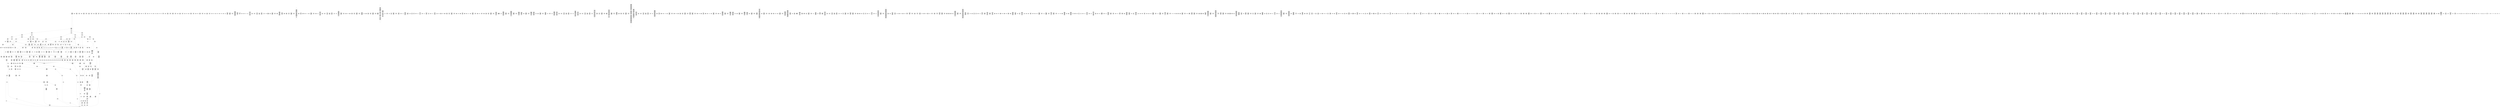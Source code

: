 /* Generated by GvGen v.1.0 (https://www.github.com/stricaud/gvgen) */

digraph G {
compound=true;
   node1 [label="[anywhere]"];
   node2 [label="# 0x0
PUSHX Data
PUSHX Data
MSTORE
PUSHX LogicData
CALLDATASIZE
LT
PUSHX Data
JUMPI
"];
   node3 [label="# 0xd
PUSHX Data
CALLDATALOAD
PUSHX BitData
SHR
PUSHX LogicData
GT
PUSHX Data
JUMPI
"];
   node4 [label="# 0x1e
PUSHX LogicData
GT
PUSHX Data
JUMPI
"];
   node5 [label="# 0x29
PUSHX LogicData
GT
PUSHX Data
JUMPI
"];
   node6 [label="# 0x34
PUSHX LogicData
EQ
PUSHX Data
JUMPI
"];
   node7 [label="# 0x3f
PUSHX LogicData
EQ
PUSHX Data
JUMPI
"];
   node8 [label="# 0x4a
PUSHX LogicData
EQ
PUSHX Data
JUMPI
"];
   node9 [label="# 0x55
PUSHX LogicData
EQ
PUSHX Data
JUMPI
"];
   node10 [label="# 0x60
PUSHX LogicData
EQ
PUSHX Data
JUMPI
"];
   node11 [label="# 0x6b
PUSHX Data
JUMP
"];
   node12 [label="# 0x6f
JUMPDEST
PUSHX LogicData
EQ
PUSHX Data
JUMPI
"];
   node13 [label="# 0x7b
PUSHX LogicData
EQ
PUSHX Data
JUMPI
"];
   node14 [label="# 0x86
PUSHX LogicData
EQ
PUSHX Data
JUMPI
"];
   node15 [label="# 0x91
PUSHX LogicData
EQ
PUSHX Data
JUMPI
"];
   node16 [label="# 0x9c
PUSHX Data
JUMP
"];
   node17 [label="# 0xa0
JUMPDEST
PUSHX LogicData
GT
PUSHX Data
JUMPI
"];
   node18 [label="# 0xac
PUSHX LogicData
EQ
PUSHX Data
JUMPI
"];
   node19 [label="# 0xb7
PUSHX LogicData
EQ
PUSHX Data
JUMPI
"];
   node20 [label="# 0xc2
PUSHX LogicData
EQ
PUSHX Data
JUMPI
"];
   node21 [label="# 0xcd
PUSHX LogicData
EQ
PUSHX Data
JUMPI
"];
   node22 [label="# 0xd8
PUSHX Data
JUMP
"];
   node23 [label="# 0xdc
JUMPDEST
PUSHX LogicData
EQ
PUSHX Data
JUMPI
"];
   node24 [label="# 0xe8
PUSHX LogicData
EQ
PUSHX Data
JUMPI
"];
   node25 [label="# 0xf3
PUSHX LogicData
EQ
PUSHX Data
JUMPI
"];
   node26 [label="# 0xfe
PUSHX LogicData
EQ
PUSHX Data
JUMPI
"];
   node27 [label="# 0x109
PUSHX Data
JUMP
"];
   node28 [label="# 0x10d
JUMPDEST
PUSHX LogicData
GT
PUSHX Data
JUMPI
"];
   node29 [label="# 0x119
PUSHX LogicData
GT
PUSHX Data
JUMPI
"];
   node30 [label="# 0x124
PUSHX LogicData
EQ
PUSHX Data
JUMPI
"];
   node31 [label="# 0x12f
PUSHX LogicData
EQ
PUSHX Data
JUMPI
"];
   node32 [label="# 0x13a
PUSHX LogicData
EQ
PUSHX Data
JUMPI
"];
   node33 [label="# 0x145
PUSHX LogicData
EQ
PUSHX Data
JUMPI
"];
   node34 [label="# 0x150
PUSHX Data
JUMP
"];
   node35 [label="# 0x154
JUMPDEST
PUSHX LogicData
EQ
PUSHX Data
JUMPI
"];
   node36 [label="# 0x160
PUSHX LogicData
EQ
PUSHX Data
JUMPI
"];
   node37 [label="# 0x16b
PUSHX LogicData
EQ
PUSHX Data
JUMPI
"];
   node38 [label="# 0x176
PUSHX LogicData
EQ
PUSHX Data
JUMPI
"];
   node39 [label="# 0x181
PUSHX Data
JUMP
"];
   node40 [label="# 0x185
JUMPDEST
PUSHX LogicData
GT
PUSHX Data
JUMPI
"];
   node41 [label="# 0x191
PUSHX LogicData
EQ
PUSHX Data
JUMPI
"];
   node42 [label="# 0x19c
PUSHX LogicData
EQ
PUSHX Data
JUMPI
"];
   node43 [label="# 0x1a7
PUSHX LogicData
EQ
PUSHX Data
JUMPI
"];
   node44 [label="# 0x1b2
PUSHX LogicData
EQ
PUSHX Data
JUMPI
"];
   node45 [label="# 0x1bd
PUSHX Data
JUMP
"];
   node46 [label="# 0x1c1
JUMPDEST
PUSHX LogicData
EQ
PUSHX Data
JUMPI
"];
   node47 [label="# 0x1cc
PUSHX LogicData
EQ
PUSHX Data
JUMPI
"];
   node48 [label="# 0x1d7
PUSHX LogicData
EQ
PUSHX Data
JUMPI
"];
   node49 [label="# 0x1e2
PUSHX LogicData
EQ
PUSHX Data
JUMPI
"];
   node50 [label="# 0x1ed
JUMPDEST
PUSHX Data
REVERT
"];
   node51 [label="# 0x1f2
JUMPDEST
CALLVALUE
ISZERO
PUSHX Data
JUMPI
"];
   node52 [label="# 0x1fa
PUSHX Data
REVERT
"];
   node53 [label="# 0x1fe
JUMPDEST
PUSHX Data
PUSHX ArithData
CALLDATASIZE
SUB
ADD
PUSHX Data
PUSHX Data
JUMP
"];
   node54 [label="# 0x214
JUMPDEST
PUSHX Data
JUMP
"];
   node55 [label="# 0x219
JUMPDEST
PUSHX MemData
MLOAD
PUSHX Data
PUSHX Data
JUMP
"];
   node56 [label="# 0x226
JUMPDEST
PUSHX MemData
MLOAD
SUB
RETURN
"];
   node57 [label="# 0x22f
JUMPDEST
CALLVALUE
ISZERO
PUSHX Data
JUMPI
"];
   node58 [label="# 0x237
PUSHX Data
REVERT
"];
   node59 [label="# 0x23b
JUMPDEST
PUSHX Data
PUSHX ArithData
CALLDATASIZE
SUB
ADD
PUSHX Data
PUSHX Data
JUMP
"];
   node60 [label="# 0x251
JUMPDEST
PUSHX Data
JUMP
"];
   node61 [label="# 0x256
JUMPDEST
PUSHX MemData
MLOAD
PUSHX Data
PUSHX Data
JUMP
"];
   node62 [label="# 0x263
JUMPDEST
PUSHX MemData
MLOAD
SUB
RETURN
"];
   node63 [label="# 0x26c
JUMPDEST
CALLVALUE
ISZERO
PUSHX Data
JUMPI
"];
   node64 [label="# 0x274
PUSHX Data
REVERT
"];
   node65 [label="# 0x278
JUMPDEST
PUSHX Data
PUSHX Data
JUMP
"];
   node66 [label="# 0x281
JUMPDEST
PUSHX MemData
MLOAD
PUSHX Data
PUSHX Data
JUMP
"];
   node67 [label="# 0x28e
JUMPDEST
PUSHX MemData
MLOAD
SUB
RETURN
"];
   node68 [label="# 0x297
JUMPDEST
CALLVALUE
ISZERO
PUSHX Data
JUMPI
"];
   node69 [label="# 0x29f
PUSHX Data
REVERT
"];
   node70 [label="# 0x2a3
JUMPDEST
PUSHX Data
PUSHX ArithData
CALLDATASIZE
SUB
ADD
PUSHX Data
PUSHX Data
JUMP
"];
   node71 [label="# 0x2b9
JUMPDEST
PUSHX Data
JUMP
"];
   node72 [label="# 0x2be
JUMPDEST
PUSHX MemData
MLOAD
PUSHX Data
PUSHX Data
JUMP
"];
   node73 [label="# 0x2cb
JUMPDEST
PUSHX MemData
MLOAD
SUB
RETURN
"];
   node74 [label="# 0x2d4
JUMPDEST
CALLVALUE
ISZERO
PUSHX Data
JUMPI
"];
   node75 [label="# 0x2dc
PUSHX Data
REVERT
"];
   node76 [label="# 0x2e0
JUMPDEST
PUSHX Data
PUSHX ArithData
CALLDATASIZE
SUB
ADD
PUSHX Data
PUSHX Data
JUMP
"];
   node77 [label="# 0x2f6
JUMPDEST
PUSHX Data
JUMP
"];
   node78 [label="# 0x2fb
JUMPDEST
STOP
"];
   node79 [label="# 0x2fd
JUMPDEST
CALLVALUE
ISZERO
PUSHX Data
JUMPI
"];
   node80 [label="# 0x305
PUSHX Data
REVERT
"];
   node81 [label="# 0x309
JUMPDEST
PUSHX Data
PUSHX ArithData
CALLDATASIZE
SUB
ADD
PUSHX Data
PUSHX Data
JUMP
"];
   node82 [label="# 0x31f
JUMPDEST
PUSHX Data
JUMP
"];
   node83 [label="# 0x324
JUMPDEST
STOP
"];
   node84 [label="# 0x326
JUMPDEST
CALLVALUE
ISZERO
PUSHX Data
JUMPI
"];
   node85 [label="# 0x32e
PUSHX Data
REVERT
"];
   node86 [label="# 0x332
JUMPDEST
PUSHX Data
PUSHX Data
JUMP
"];
   node87 [label="# 0x33b
JUMPDEST
PUSHX MemData
MLOAD
PUSHX Data
PUSHX Data
JUMP
"];
   node88 [label="# 0x348
JUMPDEST
PUSHX MemData
MLOAD
SUB
RETURN
"];
   node89 [label="# 0x351
JUMPDEST
CALLVALUE
ISZERO
PUSHX Data
JUMPI
"];
   node90 [label="# 0x359
PUSHX Data
REVERT
"];
   node91 [label="# 0x35d
JUMPDEST
PUSHX Data
PUSHX ArithData
CALLDATASIZE
SUB
ADD
PUSHX Data
PUSHX Data
JUMP
"];
   node92 [label="# 0x373
JUMPDEST
PUSHX Data
JUMP
"];
   node93 [label="# 0x378
JUMPDEST
STOP
"];
   node94 [label="# 0x37a
JUMPDEST
CALLVALUE
ISZERO
PUSHX Data
JUMPI
"];
   node95 [label="# 0x382
PUSHX Data
REVERT
"];
   node96 [label="# 0x386
JUMPDEST
PUSHX Data
PUSHX ArithData
CALLDATASIZE
SUB
ADD
PUSHX Data
PUSHX Data
JUMP
"];
   node97 [label="# 0x39c
JUMPDEST
PUSHX Data
JUMP
"];
   node98 [label="# 0x3a1
JUMPDEST
STOP
"];
   node99 [label="# 0x3a3
JUMPDEST
CALLVALUE
ISZERO
PUSHX Data
JUMPI
"];
   node100 [label="# 0x3ab
PUSHX Data
REVERT
"];
   node101 [label="# 0x3af
JUMPDEST
PUSHX Data
PUSHX ArithData
CALLDATASIZE
SUB
ADD
PUSHX Data
PUSHX Data
JUMP
"];
   node102 [label="# 0x3c5
JUMPDEST
PUSHX Data
JUMP
"];
   node103 [label="# 0x3ca
JUMPDEST
STOP
"];
   node104 [label="# 0x3cc
JUMPDEST
CALLVALUE
ISZERO
PUSHX Data
JUMPI
"];
   node105 [label="# 0x3d4
PUSHX Data
REVERT
"];
   node106 [label="# 0x3d8
JUMPDEST
PUSHX Data
PUSHX Data
JUMP
"];
   node107 [label="# 0x3e1
JUMPDEST
STOP
"];
   node108 [label="# 0x3e3
JUMPDEST
CALLVALUE
ISZERO
PUSHX Data
JUMPI
"];
   node109 [label="# 0x3eb
PUSHX Data
REVERT
"];
   node110 [label="# 0x3ef
JUMPDEST
PUSHX Data
PUSHX ArithData
CALLDATASIZE
SUB
ADD
PUSHX Data
PUSHX Data
JUMP
"];
   node111 [label="# 0x405
JUMPDEST
PUSHX Data
JUMP
"];
   node112 [label="# 0x40a
JUMPDEST
PUSHX MemData
MLOAD
PUSHX Data
PUSHX Data
JUMP
"];
   node113 [label="# 0x417
JUMPDEST
PUSHX MemData
MLOAD
SUB
RETURN
"];
   node114 [label="# 0x420
JUMPDEST
CALLVALUE
ISZERO
PUSHX Data
JUMPI
"];
   node115 [label="# 0x428
PUSHX Data
REVERT
"];
   node116 [label="# 0x42c
JUMPDEST
PUSHX Data
PUSHX ArithData
CALLDATASIZE
SUB
ADD
PUSHX Data
PUSHX Data
JUMP
"];
   node117 [label="# 0x442
JUMPDEST
PUSHX Data
JUMP
"];
   node118 [label="# 0x447
JUMPDEST
PUSHX MemData
MLOAD
PUSHX Data
PUSHX Data
JUMP
"];
   node119 [label="# 0x454
JUMPDEST
PUSHX MemData
MLOAD
SUB
RETURN
"];
   node120 [label="# 0x45d
JUMPDEST
CALLVALUE
ISZERO
PUSHX Data
JUMPI
"];
   node121 [label="# 0x465
PUSHX Data
REVERT
"];
   node122 [label="# 0x469
JUMPDEST
PUSHX Data
PUSHX ArithData
CALLDATASIZE
SUB
ADD
PUSHX Data
PUSHX Data
JUMP
"];
   node123 [label="# 0x47f
JUMPDEST
PUSHX Data
JUMP
"];
   node124 [label="# 0x484
JUMPDEST
STOP
"];
   node125 [label="# 0x486
JUMPDEST
CALLVALUE
ISZERO
PUSHX Data
JUMPI
"];
   node126 [label="# 0x48e
PUSHX Data
REVERT
"];
   node127 [label="# 0x492
JUMPDEST
PUSHX Data
PUSHX Data
JUMP
"];
   node128 [label="# 0x49b
JUMPDEST
PUSHX MemData
MLOAD
PUSHX Data
PUSHX Data
JUMP
"];
   node129 [label="# 0x4a8
JUMPDEST
PUSHX MemData
MLOAD
SUB
RETURN
"];
   node130 [label="# 0x4b1
JUMPDEST
CALLVALUE
ISZERO
PUSHX Data
JUMPI
"];
   node131 [label="# 0x4b9
PUSHX Data
REVERT
"];
   node132 [label="# 0x4bd
JUMPDEST
PUSHX Data
PUSHX ArithData
CALLDATASIZE
SUB
ADD
PUSHX Data
PUSHX Data
JUMP
"];
   node133 [label="# 0x4d3
JUMPDEST
PUSHX Data
JUMP
"];
   node134 [label="# 0x4d8
JUMPDEST
STOP
"];
   node135 [label="# 0x4da
JUMPDEST
CALLVALUE
ISZERO
PUSHX Data
JUMPI
"];
   node136 [label="# 0x4e2
PUSHX Data
REVERT
"];
   node137 [label="# 0x4e6
JUMPDEST
PUSHX Data
PUSHX Data
JUMP
"];
   node138 [label="# 0x4ef
JUMPDEST
STOP
"];
   node139 [label="# 0x4f1
JUMPDEST
CALLVALUE
ISZERO
PUSHX Data
JUMPI
"];
   node140 [label="# 0x4f9
PUSHX Data
REVERT
"];
   node141 [label="# 0x4fd
JUMPDEST
PUSHX Data
PUSHX ArithData
CALLDATASIZE
SUB
ADD
PUSHX Data
PUSHX Data
JUMP
"];
   node142 [label="# 0x513
JUMPDEST
PUSHX Data
JUMP
"];
   node143 [label="# 0x518
JUMPDEST
STOP
"];
   node144 [label="# 0x51a
JUMPDEST
PUSHX Data
PUSHX ArithData
CALLDATASIZE
SUB
ADD
PUSHX Data
PUSHX Data
JUMP
"];
   node145 [label="# 0x52f
JUMPDEST
PUSHX Data
JUMP
"];
   node146 [label="# 0x534
JUMPDEST
STOP
"];
   node147 [label="# 0x536
JUMPDEST
CALLVALUE
ISZERO
PUSHX Data
JUMPI
"];
   node148 [label="# 0x53e
PUSHX Data
REVERT
"];
   node149 [label="# 0x542
JUMPDEST
PUSHX Data
PUSHX Data
JUMP
"];
   node150 [label="# 0x54b
JUMPDEST
STOP
"];
   node151 [label="# 0x54d
JUMPDEST
CALLVALUE
ISZERO
PUSHX Data
JUMPI
"];
   node152 [label="# 0x555
PUSHX Data
REVERT
"];
   node153 [label="# 0x559
JUMPDEST
PUSHX Data
PUSHX Data
JUMP
"];
   node154 [label="# 0x562
JUMPDEST
PUSHX MemData
MLOAD
PUSHX Data
PUSHX Data
JUMP
"];
   node155 [label="# 0x56f
JUMPDEST
PUSHX MemData
MLOAD
SUB
RETURN
"];
   node156 [label="# 0x578
JUMPDEST
CALLVALUE
ISZERO
PUSHX Data
JUMPI
"];
   node157 [label="# 0x580
PUSHX Data
REVERT
"];
   node158 [label="# 0x584
JUMPDEST
PUSHX Data
PUSHX ArithData
CALLDATASIZE
SUB
ADD
PUSHX Data
PUSHX Data
JUMP
"];
   node159 [label="# 0x59a
JUMPDEST
PUSHX Data
JUMP
"];
   node160 [label="# 0x59f
JUMPDEST
PUSHX MemData
MLOAD
PUSHX Data
PUSHX Data
JUMP
"];
   node161 [label="# 0x5ac
JUMPDEST
PUSHX MemData
MLOAD
SUB
RETURN
"];
   node162 [label="# 0x5b5
JUMPDEST
CALLVALUE
ISZERO
PUSHX Data
JUMPI
"];
   node163 [label="# 0x5bd
PUSHX Data
REVERT
"];
   node164 [label="# 0x5c1
JUMPDEST
PUSHX Data
PUSHX Data
JUMP
"];
   node165 [label="# 0x5ca
JUMPDEST
PUSHX MemData
MLOAD
PUSHX Data
PUSHX Data
JUMP
"];
   node166 [label="# 0x5d7
JUMPDEST
PUSHX MemData
MLOAD
SUB
RETURN
"];
   node167 [label="# 0x5e0
JUMPDEST
CALLVALUE
ISZERO
PUSHX Data
JUMPI
"];
   node168 [label="# 0x5e8
PUSHX Data
REVERT
"];
   node169 [label="# 0x5ec
JUMPDEST
PUSHX Data
PUSHX ArithData
CALLDATASIZE
SUB
ADD
PUSHX Data
PUSHX Data
JUMP
"];
   node170 [label="# 0x602
JUMPDEST
PUSHX Data
JUMP
"];
   node171 [label="# 0x607
JUMPDEST
PUSHX MemData
MLOAD
PUSHX Data
PUSHX Data
JUMP
"];
   node172 [label="# 0x61c
JUMPDEST
PUSHX MemData
MLOAD
SUB
RETURN
"];
   node173 [label="# 0x625
JUMPDEST
CALLVALUE
ISZERO
PUSHX Data
JUMPI
"];
   node174 [label="# 0x62d
PUSHX Data
REVERT
"];
   node175 [label="# 0x631
JUMPDEST
PUSHX Data
PUSHX ArithData
CALLDATASIZE
SUB
ADD
PUSHX Data
PUSHX Data
JUMP
"];
   node176 [label="# 0x647
JUMPDEST
PUSHX Data
JUMP
"];
   node177 [label="# 0x64c
JUMPDEST
STOP
"];
   node178 [label="# 0x64e
JUMPDEST
CALLVALUE
ISZERO
PUSHX Data
JUMPI
"];
   node179 [label="# 0x656
PUSHX Data
REVERT
"];
   node180 [label="# 0x65a
JUMPDEST
PUSHX Data
PUSHX ArithData
CALLDATASIZE
SUB
ADD
PUSHX Data
PUSHX Data
JUMP
"];
   node181 [label="# 0x670
JUMPDEST
PUSHX Data
JUMP
"];
   node182 [label="# 0x675
JUMPDEST
PUSHX MemData
MLOAD
PUSHX Data
PUSHX Data
JUMP
"];
   node183 [label="# 0x682
JUMPDEST
PUSHX MemData
MLOAD
SUB
RETURN
"];
   node184 [label="# 0x68b
JUMPDEST
CALLVALUE
ISZERO
PUSHX Data
JUMPI
"];
   node185 [label="# 0x693
PUSHX Data
REVERT
"];
   node186 [label="# 0x697
JUMPDEST
PUSHX Data
PUSHX ArithData
CALLDATASIZE
SUB
ADD
PUSHX Data
PUSHX Data
JUMP
"];
   node187 [label="# 0x6ad
JUMPDEST
PUSHX Data
JUMP
"];
   node188 [label="# 0x6b2
JUMPDEST
STOP
"];
   node189 [label="# 0x6b4
JUMPDEST
CALLVALUE
ISZERO
PUSHX Data
JUMPI
"];
   node190 [label="# 0x6bc
PUSHX Data
REVERT
"];
   node191 [label="# 0x6c0
JUMPDEST
PUSHX Data
PUSHX Data
JUMP
"];
   node192 [label="# 0x6c9
JUMPDEST
PUSHX MemData
MLOAD
PUSHX Data
PUSHX Data
JUMP
"];
   node193 [label="# 0x6d6
JUMPDEST
PUSHX MemData
MLOAD
SUB
RETURN
"];
   node194 [label="# 0x6df
JUMPDEST
CALLVALUE
ISZERO
PUSHX Data
JUMPI
"];
   node195 [label="# 0x6e7
PUSHX Data
REVERT
"];
   node196 [label="# 0x6eb
JUMPDEST
PUSHX Data
PUSHX ArithData
CALLDATASIZE
SUB
ADD
PUSHX Data
PUSHX Data
JUMP
"];
   node197 [label="# 0x701
JUMPDEST
PUSHX Data
JUMP
"];
   node198 [label="# 0x706
JUMPDEST
PUSHX MemData
MLOAD
PUSHX Data
PUSHX Data
JUMP
"];
   node199 [label="# 0x713
JUMPDEST
PUSHX MemData
MLOAD
SUB
RETURN
"];
   node200 [label="# 0x71c
JUMPDEST
CALLVALUE
ISZERO
PUSHX Data
JUMPI
"];
   node201 [label="# 0x724
PUSHX Data
REVERT
"];
   node202 [label="# 0x728
JUMPDEST
PUSHX Data
PUSHX ArithData
CALLDATASIZE
SUB
ADD
PUSHX Data
PUSHX Data
JUMP
"];
   node203 [label="# 0x73e
JUMPDEST
PUSHX Data
JUMP
"];
   node204 [label="# 0x743
JUMPDEST
STOP
"];
   node205 [label="# 0x745
JUMPDEST
CALLVALUE
ISZERO
PUSHX Data
JUMPI
"];
   node206 [label="# 0x74d
PUSHX Data
REVERT
"];
   node207 [label="# 0x751
JUMPDEST
PUSHX Data
PUSHX ArithData
CALLDATASIZE
SUB
ADD
PUSHX Data
PUSHX Data
JUMP
"];
   node208 [label="# 0x767
JUMPDEST
PUSHX Data
JUMP
"];
   node209 [label="# 0x76c
JUMPDEST
STOP
"];
   node210 [label="# 0x76e
JUMPDEST
CALLVALUE
ISZERO
PUSHX Data
JUMPI
"];
   node211 [label="# 0x776
PUSHX Data
REVERT
"];
   node212 [label="# 0x77a
JUMPDEST
PUSHX Data
PUSHX ArithData
CALLDATASIZE
SUB
ADD
PUSHX Data
PUSHX Data
JUMP
"];
   node213 [label="# 0x790
JUMPDEST
PUSHX Data
JUMP
"];
   node214 [label="# 0x795
JUMPDEST
STOP
"];
   node215 [label="# 0x797
JUMPDEST
PUSHX Data
PUSHX ArithData
CALLDATASIZE
SUB
ADD
PUSHX Data
PUSHX Data
JUMP
"];
   node216 [label="# 0x7ac
JUMPDEST
PUSHX Data
JUMP
"];
   node217 [label="# 0x7b1
JUMPDEST
STOP
"];
   node218 [label="# 0x7b3
JUMPDEST
PUSHX BitData
PUSHX BitData
AND
PUSHX BitData
AND
EQ
ISZERO
PUSHX Data
JUMPI
"];
   node219 [label="# 0x7ea
PUSHX MemData
MLOAD
PUSHX Data
MSTORE
PUSHX ArithData
ADD
PUSHX Data
PUSHX Data
JUMP
"];
   node220 [label="# 0x81b
JUMPDEST
PUSHX MemData
MLOAD
SUB
REVERT
"];
   node221 [label="# 0x824
JUMPDEST
PUSHX ArithData
MSTORE
PUSHX ArithData
ADD
MSTORE
PUSHX ArithData
ADD
PUSHX Data
SHA3
PUSHX ArithData
PUSHX BitData
AND
PUSHX BitData
AND
MSTORE
PUSHX ArithData
ADD
MSTORE
PUSHX ArithData
ADD
PUSHX Data
SHA3
SLOAD
JUMP
"];
   node222 [label="# 0x87c
JUMPDEST
PUSHX Data
PUSHX BitData
PUSHX BitData
NOT
AND
PUSHX BitData
NOT
AND
EQ
PUSHX Data
JUMPI
"];
   node223 [label="# 0x8e5
PUSHX BitData
PUSHX BitData
NOT
AND
PUSHX BitData
NOT
AND
EQ
"];
   node224 [label="# 0x947
JUMPDEST
PUSHX Data
JUMPI
"];
   node225 [label="# 0x94d
PUSHX Data
PUSHX Data
JUMP
"];
   node226 [label="# 0x956
JUMPDEST
"];
   node227 [label="# 0x957
JUMPDEST
JUMP
"];
   node228 [label="# 0x95e
JUMPDEST
PUSHX Data
PUSHX StorData
SLOAD
PUSHX Data
PUSHX Data
JUMP
"];
   node229 [label="# 0x96d
JUMPDEST
PUSHX ArithData
ADD
PUSHX ArithData
DIV
MUL
PUSHX ArithData
ADD
PUSHX MemData
MLOAD
ADD
PUSHX Data
MSTORE
MSTORE
PUSHX ArithData
ADD
SLOAD
PUSHX Data
PUSHX Data
JUMP
"];
   node230 [label="# 0x999
JUMPDEST
ISZERO
PUSHX Data
JUMPI
"];
   node231 [label="# 0x9a0
PUSHX LogicData
LT
PUSHX Data
JUMPI
"];
   node232 [label="# 0x9a8
PUSHX ArithData
SLOAD
DIV
MUL
MSTORE
PUSHX ArithData
ADD
PUSHX Data
JUMP
"];
   node233 [label="# 0x9bb
JUMPDEST
ADD
PUSHX Data
MSTORE
PUSHX Data
PUSHX Data
SHA3
"];
   node234 [label="# 0x9c9
JUMPDEST
SLOAD
MSTORE
PUSHX ArithData
ADD
PUSHX ArithData
ADD
GT
PUSHX Data
JUMPI
"];
   node235 [label="# 0x9dd
SUB
PUSHX BitData
AND
ADD
"];
   node236 [label="# 0x9e6
JUMPDEST
JUMP
"];
   node237 [label="# 0x9f0
JUMPDEST
PUSHX Data
PUSHX Data
PUSHX Data
PUSHX Data
JUMP
"];
   node238 [label="# 0x9fd
JUMPDEST
GT
PUSHX Data
JUMPI
"];
   node239 [label="# 0xa03
PUSHX MemData
MLOAD
PUSHX Data
MSTORE
PUSHX ArithData
ADD
PUSHX Data
PUSHX Data
JUMP
"];
   node240 [label="# 0xa34
JUMPDEST
PUSHX MemData
MLOAD
SUB
REVERT
"];
   node241 [label="# 0xa3d
JUMPDEST
PUSHX Data
PUSHX Data
JUMP
"];
   node242 [label="# 0xa46
JUMPDEST
PUSHX Data
PUSHX ArithData
MSTORE
PUSHX ArithData
ADD
MSTORE
PUSHX ArithData
ADD
PUSHX Data
SHA3
PUSHX ArithData
ADD
PUSHX MemData
MLOAD
PUSHX ArithData
ADD
PUSHX Data
PUSHX Data
JUMP
"];
   node243 [label="# 0xa6d
JUMPDEST
PUSHX MemData
MLOAD
PUSHX ArithData
SUB
SUB
MSTORE
PUSHX Data
MSTORE
JUMP
"];
   node244 [label="# 0xa83
JUMPDEST
PUSHX Data
PUSHX Data
JUMP
"];
   node245 [label="# 0xa8b
JUMPDEST
PUSHX BitData
AND
PUSHX Data
PUSHX Data
JUMP
"];
   node246 [label="# 0xaa9
JUMPDEST
PUSHX BitData
AND
EQ
PUSHX Data
JUMPI
"];
   node247 [label="# 0xac5
PUSHX MemData
MLOAD
PUSHX Data
MSTORE
PUSHX ArithData
ADD
PUSHX Data
PUSHX Data
JUMP
"];
   node248 [label="# 0xaf6
JUMPDEST
PUSHX MemData
MLOAD
SUB
REVERT
"];
   node249 [label="# 0xaff
JUMPDEST
PUSHX Data
PUSHX ArithData
MSTORE
PUSHX ArithData
ADD
MSTORE
PUSHX ArithData
ADD
PUSHX Data
SHA3
PUSHX ArithData
ADD
PUSHX ArithData
SLOAD
PUSHX ArithData
EXP
DIV
PUSHX BitData
AND
ISZERO
PUSHX Data
PUSHX ArithData
MSTORE
PUSHX ArithData
ADD
MSTORE
PUSHX ArithData
ADD
PUSHX Data
SHA3
PUSHX ArithData
ADD
PUSHX ArithData
PUSHX ArithData
EXP
SLOAD
PUSHX ArithData
MUL
NOT
AND
ISZERO
ISZERO
MUL
OR
SSTORE
JUMP
"];
   node250 [label="# 0xb54
JUMPDEST
PUSHX Data
PUSHX Data
JUMP
"];
   node251 [label="# 0xb5c
JUMPDEST
PUSHX BitData
AND
PUSHX BitData
AND
EQ
PUSHX Data
JUMPI
"];
   node252 [label="# 0xb90
PUSHX Data
PUSHX Data
PUSHX Data
JUMP
"];
   node253 [label="# 0xb9c
JUMPDEST
PUSHX Data
JUMP
"];
   node254 [label="# 0xba1
JUMPDEST
"];
   node255 [label="# 0xba2
JUMPDEST
PUSHX Data
JUMPI
"];
   node256 [label="# 0xba7
PUSHX MemData
MLOAD
PUSHX Data
MSTORE
PUSHX ArithData
ADD
PUSHX Data
PUSHX Data
JUMP
"];
   node257 [label="# 0xbd8
JUMPDEST
PUSHX MemData
MLOAD
SUB
REVERT
"];
   node258 [label="# 0xbe1
JUMPDEST
PUSHX Data
PUSHX Data
JUMP
"];
   node259 [label="# 0xbee
JUMPDEST
JUMP
"];
   node260 [label="# 0xbf5
JUMPDEST
PUSHX StorData
SLOAD
PUSHX Data
PUSHX Data
JUMP
"];
   node261 [label="# 0xc02
JUMPDEST
PUSHX ArithData
ADD
PUSHX ArithData
DIV
MUL
PUSHX ArithData
ADD
PUSHX MemData
MLOAD
ADD
PUSHX Data
MSTORE
MSTORE
PUSHX ArithData
ADD
SLOAD
PUSHX Data
PUSHX Data
JUMP
"];
   node262 [label="# 0xc2e
JUMPDEST
ISZERO
PUSHX Data
JUMPI
"];
   node263 [label="# 0xc35
PUSHX LogicData
LT
PUSHX Data
JUMPI
"];
   node264 [label="# 0xc3d
PUSHX ArithData
SLOAD
DIV
MUL
MSTORE
PUSHX ArithData
ADD
PUSHX Data
JUMP
"];
   node265 [label="# 0xc50
JUMPDEST
ADD
PUSHX Data
MSTORE
PUSHX Data
PUSHX Data
SHA3
"];
   node266 [label="# 0xc5e
JUMPDEST
SLOAD
MSTORE
PUSHX ArithData
ADD
PUSHX ArithData
ADD
GT
PUSHX Data
JUMPI
"];
   node267 [label="# 0xc72
SUB
PUSHX BitData
AND
ADD
"];
   node268 [label="# 0xc7b
JUMPDEST
JUMP
"];
   node269 [label="# 0xc83
JUMPDEST
CALLER
PUSHX BitData
AND
PUSHX Data
PUSHX ArithData
MSTORE
PUSHX ArithData
ADD
MSTORE
PUSHX ArithData
ADD
PUSHX Data
SHA3
PUSHX ArithData
ADD
PUSHX ArithData
SLOAD
PUSHX ArithData
EXP
DIV
PUSHX BitData
AND
PUSHX BitData
AND
EQ
PUSHX Data
JUMPI
"];
   node270 [label="# 0xced
PUSHX MemData
MLOAD
PUSHX Data
MSTORE
PUSHX ArithData
ADD
PUSHX Data
PUSHX Data
JUMP
"];
   node271 [label="# 0xd1e
JUMPDEST
PUSHX MemData
MLOAD
SUB
REVERT
"];
   node272 [label="# 0xd27
JUMPDEST
PUSHX Data
PUSHX Data
JUMP
"];
   node273 [label="# 0xd32
JUMPDEST
JUMP
"];
   node274 [label="# 0xd37
JUMPDEST
PUSHX Data
PUSHX Data
JUMP
"];
   node275 [label="# 0xd3f
JUMPDEST
PUSHX BitData
AND
PUSHX Data
PUSHX Data
JUMP
"];
   node276 [label="# 0xd5d
JUMPDEST
PUSHX BitData
AND
EQ
PUSHX Data
JUMPI
"];
   node277 [label="# 0xd79
PUSHX MemData
MLOAD
PUSHX Data
MSTORE
PUSHX ArithData
ADD
PUSHX Data
PUSHX Data
JUMP
"];
   node278 [label="# 0xdaa
JUMPDEST
PUSHX MemData
MLOAD
SUB
REVERT
"];
   node279 [label="# 0xdb3
JUMPDEST
PUSHX Data
CALLER
PUSHX MemData
MLOAD
PUSHX ArithData
ADD
PUSHX Data
MSTORE
PUSHX Data
MSTORE
PUSHX Data
JUMP
"];
   node280 [label="# 0xdce
JUMPDEST
JUMP
"];
   node281 [label="# 0xdd2
JUMPDEST
PUSHX Data
PUSHX Data
JUMP
"];
   node282 [label="# 0xdda
JUMPDEST
PUSHX BitData
AND
PUSHX Data
PUSHX Data
JUMP
"];
   node283 [label="# 0xdf8
JUMPDEST
PUSHX BitData
AND
EQ
PUSHX Data
JUMPI
"];
   node284 [label="# 0xe14
PUSHX MemData
MLOAD
PUSHX Data
MSTORE
PUSHX ArithData
ADD
PUSHX Data
PUSHX Data
JUMP
"];
   node285 [label="# 0xe45
JUMPDEST
PUSHX MemData
MLOAD
SUB
REVERT
"];
   node286 [label="# 0xe4e
JUMPDEST
PUSHX Data
PUSHX Data
PUSHX Data
PUSHX Data
PUSHX Data
PUSHX Data
JUMP
"];
   node287 [label="# 0xe5e
JUMPDEST
MSTORE
PUSHX ArithData
ADD
MSTORE
PUSHX ArithData
ADD
PUSHX Data
SHA3
PUSHX ArithData
ADD
SSTORE
PUSHX LogicData
PUSHX ArithData
ADD
PUSHX ArithData
PUSHX ArithData
EXP
SLOAD
PUSHX ArithData
MUL
NOT
AND
ISZERO
ISZERO
MUL
OR
SSTORE
PUSHX ArithData
ADD
PUSHX ArithData
PUSHX ArithData
EXP
SLOAD
PUSHX ArithData
MUL
NOT
AND
ISZERO
ISZERO
MUL
OR
SSTORE
PUSHX ArithData
ADD
PUSHX ArithData
PUSHX ArithData
EXP
SLOAD
PUSHX ArithData
MUL
NOT
AND
ISZERO
ISZERO
MUL
OR
SSTORE
PUSHX ArithData
ADD
SSTORE
PUSHX ArithData
ADD
SSTORE
PUSHX ArithData
ADD
MLOAD
PUSHX ArithData
ADD
PUSHX Data
PUSHX Data
JUMP
"];
   node288 [label="# 0xef6
JUMPDEST
PUSHX ArithData
ADD
PUSHX ArithData
PUSHX ArithData
EXP
SLOAD
PUSHX ArithData
MUL
NOT
AND
PUSHX BitData
AND
MUL
OR
SSTORE
PUSHX ArithData
ADD
PUSHX ArithData
PUSHX ArithData
EXP
SLOAD
PUSHX ArithData
MUL
NOT
AND
PUSHX BitData
AND
MUL
OR
SSTORE
PUSHX Data
PUSHX Data
PUSHX Data
JUMP
"];
   node289 [label="# 0xf87
JUMPDEST
JUMP
"];
   node290 [label="# 0xf92
JUMPDEST
PUSHX Data
PUSHX Data
JUMP
"];
   node291 [label="# 0xf9a
JUMPDEST
PUSHX BitData
AND
PUSHX Data
PUSHX Data
JUMP
"];
   node292 [label="# 0xfb8
JUMPDEST
PUSHX BitData
AND
EQ
PUSHX Data
JUMPI
"];
   node293 [label="# 0xfd4
PUSHX MemData
MLOAD
PUSHX Data
MSTORE
PUSHX ArithData
ADD
PUSHX Data
PUSHX Data
JUMP
"];
   node294 [label="# 0x1005
JUMPDEST
PUSHX MemData
MLOAD
SUB
REVERT
"];
   node295 [label="# 0x100e
JUMPDEST
PUSHX Data
PUSHX Data
JUMP
"];
   node296 [label="# 0x1016
JUMPDEST
JUMP
"];
   node297 [label="# 0x1018
JUMPDEST
PUSHX Data
MLOAD
MLOAD
EQ
PUSHX Data
JUMPI
"];
   node298 [label="# 0x1024
PUSHX MemData
MLOAD
PUSHX Data
MSTORE
PUSHX ArithData
ADD
PUSHX Data
PUSHX Data
JUMP
"];
   node299 [label="# 0x1055
JUMPDEST
PUSHX MemData
MLOAD
SUB
REVERT
"];
   node300 [label="# 0x105e
JUMPDEST
PUSHX Data
MLOAD
PUSHX LogicData
GT
ISZERO
PUSHX Data
JUMPI
"];
   node301 [label="# 0x1073
PUSHX Data
PUSHX Data
JUMP
"];
   node302 [label="# 0x107a
JUMPDEST
"];
   node303 [label="# 0x107b
JUMPDEST
PUSHX MemData
MLOAD
MSTORE
PUSHX ArithData
MUL
PUSHX ArithData
ADD
ADD
PUSHX Data
MSTORE
ISZERO
PUSHX Data
JUMPI
"];
   node304 [label="# 0x1095
PUSHX ArithData
ADD
PUSHX ArithData
MUL
CALLDATASIZE
CALLDATACOPY
ADD
"];
   node305 [label="# 0x10a9
JUMPDEST
PUSHX Data
"];
   node306 [label="# 0x10af
JUMPDEST
MLOAD
LT
ISZERO
PUSHX Data
JUMPI
"];
   node307 [label="# 0x10b9
PUSHX Data
MLOAD
LT
PUSHX Data
JUMPI
"];
   node308 [label="# 0x10c6
PUSHX Data
PUSHX Data
JUMP
"];
   node309 [label="# 0x10cd
JUMPDEST
"];
   node310 [label="# 0x10ce
JUMPDEST
PUSHX ArithData
MUL
PUSHX ArithData
ADD
ADD
MLOAD
MLOAD
LT
PUSHX Data
JUMPI
"];
   node311 [label="# 0x10e1
PUSHX Data
PUSHX Data
JUMP
"];
   node312 [label="# 0x10e8
JUMPDEST
"];
   node313 [label="# 0x10e9
JUMPDEST
PUSHX ArithData
MUL
PUSHX ArithData
ADD
ADD
MLOAD
PUSHX Data
JUMP
"];
   node314 [label="# 0x10f6
JUMPDEST
MLOAD
LT
PUSHX Data
JUMPI
"];
   node315 [label="# 0x1101
PUSHX Data
PUSHX Data
JUMP
"];
   node316 [label="# 0x1108
JUMPDEST
"];
   node317 [label="# 0x1109
JUMPDEST
PUSHX ArithData
MUL
PUSHX ArithData
ADD
ADD
MSTORE
PUSHX Data
PUSHX Data
JUMP
"];
   node318 [label="# 0x111f
JUMPDEST
PUSHX Data
JUMP
"];
   node319 [label="# 0x1126
JUMPDEST
JUMP
"];
   node320 [label="# 0x1131
JUMPDEST
PUSHX Data
PUSHX Data
PUSHX Data
JUMP
"];
   node321 [label="# 0x113d
JUMPDEST
GT
JUMP
"];
   node322 [label="# 0x1145
JUMPDEST
PUSHX Data
PUSHX Data
JUMP
"];
   node323 [label="# 0x114d
JUMPDEST
PUSHX BitData
AND
PUSHX Data
PUSHX Data
JUMP
"];
   node324 [label="# 0x116b
JUMPDEST
PUSHX BitData
AND
EQ
PUSHX Data
JUMPI
"];
   node325 [label="# 0x1187
PUSHX MemData
MLOAD
PUSHX Data
MSTORE
PUSHX ArithData
ADD
PUSHX Data
PUSHX Data
JUMP
"];
   node326 [label="# 0x11b8
JUMPDEST
PUSHX MemData
MLOAD
SUB
REVERT
"];
   node327 [label="# 0x11c1
JUMPDEST
PUSHX Data
PUSHX Data
JUMP
"];
   node328 [label="# 0x11ca
JUMPDEST
JUMP
"];
   node329 [label="# 0x11cd
JUMPDEST
PUSHX Data
PUSHX StorData
PUSHX ArithData
SLOAD
PUSHX ArithData
EXP
DIV
PUSHX BitData
AND
JUMP
"];
   node330 [label="# 0x11e4
JUMPDEST
PUSHX Data
PUSHX Data
JUMP
"];
   node331 [label="# 0x11ec
JUMPDEST
PUSHX BitData
AND
PUSHX BitData
AND
EQ
PUSHX Data
JUMPI
"];
   node332 [label="# 0x1220
PUSHX Data
PUSHX Data
PUSHX Data
JUMP
"];
   node333 [label="# 0x122c
JUMPDEST
PUSHX Data
JUMP
"];
   node334 [label="# 0x1231
JUMPDEST
"];
   node335 [label="# 0x1232
JUMPDEST
PUSHX Data
JUMPI
"];
   node336 [label="# 0x1237
PUSHX MemData
MLOAD
PUSHX Data
MSTORE
PUSHX ArithData
ADD
PUSHX Data
PUSHX Data
JUMP
"];
   node337 [label="# 0x1268
JUMPDEST
PUSHX MemData
MLOAD
SUB
REVERT
"];
   node338 [label="# 0x1271
JUMPDEST
PUSHX Data
PUSHX Data
JUMP
"];
   node339 [label="# 0x127c
JUMPDEST
JUMP
"];
   node340 [label="# 0x1281
JUMPDEST
PUSHX Data
PUSHX Data
JUMP
"];
   node341 [label="# 0x1289
JUMPDEST
PUSHX BitData
AND
PUSHX Data
PUSHX Data
JUMP
"];
   node342 [label="# 0x12a7
JUMPDEST
PUSHX BitData
AND
EQ
PUSHX Data
JUMPI
"];
   node343 [label="# 0x12c3
PUSHX MemData
MLOAD
PUSHX Data
MSTORE
PUSHX ArithData
ADD
PUSHX Data
PUSHX Data
JUMP
"];
   node344 [label="# 0x12f4
JUMPDEST
PUSHX MemData
MLOAD
SUB
REVERT
"];
   node345 [label="# 0x12fd
JUMPDEST
PUSHX Data
PUSHX Data
PUSHX Data
JUMP
"];
   node346 [label="# 0x1307
JUMPDEST
JUMP
"];
   node347 [label="# 0x1309
JUMPDEST
PUSHX Data
PUSHX Data
JUMP
"];
   node348 [label="# 0x1311
JUMPDEST
PUSHX BitData
AND
PUSHX Data
PUSHX Data
JUMP
"];
   node349 [label="# 0x132f
JUMPDEST
PUSHX BitData
AND
EQ
PUSHX Data
JUMPI
"];
   node350 [label="# 0x134b
PUSHX MemData
MLOAD
PUSHX Data
MSTORE
PUSHX ArithData
ADD
PUSHX Data
PUSHX Data
JUMP
"];
   node351 [label="# 0x137c
JUMPDEST
PUSHX MemData
MLOAD
SUB
REVERT
"];
   node352 [label="# 0x1385
JUMPDEST
PUSHX BitData
AND
PUSHX ArithData
ISZERO
MUL
PUSHX MemData
MLOAD
PUSHX Data
PUSHX MemData
MLOAD
SUB
CALL
ISZERO
ISZERO
PUSHX Data
JUMPI
"];
   node353 [label="# 0x13c2
RETURNDATASIZE
PUSHX Data
RETURNDATACOPY
RETURNDATASIZE
PUSHX Data
REVERT
"];
   node354 [label="# 0x13cb
JUMPDEST
JUMP
"];
   node355 [label="# 0x13d0
JUMPDEST
PUSHX Data
PUSHX ArithData
MSTORE
PUSHX ArithData
ADD
MSTORE
PUSHX ArithData
ADD
PUSHX Data
SHA3
PUSHX ArithData
ADD
PUSHX ArithData
SLOAD
PUSHX ArithData
EXP
DIV
PUSHX BitData
AND
PUSHX Data
JUMPI
"];
   node356 [label="# 0x13f9
PUSHX MemData
MLOAD
PUSHX Data
MSTORE
PUSHX ArithData
ADD
PUSHX Data
PUSHX Data
JUMP
"];
   node357 [label="# 0x142a
JUMPDEST
PUSHX MemData
MLOAD
SUB
REVERT
"];
   node358 [label="# 0x1433
JUMPDEST
PUSHX LogicData
ISZERO
ISZERO
PUSHX Data
PUSHX ArithData
MSTORE
PUSHX ArithData
ADD
MSTORE
PUSHX ArithData
ADD
PUSHX Data
SHA3
PUSHX ArithData
ADD
PUSHX ArithData
SLOAD
PUSHX ArithData
EXP
DIV
PUSHX BitData
AND
ISZERO
ISZERO
EQ
PUSHX Data
JUMPI
"];
   node359 [label="# 0x1463
PUSHX MemData
MLOAD
PUSHX Data
MSTORE
PUSHX ArithData
ADD
PUSHX Data
PUSHX Data
JUMP
"];
   node360 [label="# 0x1494
JUMPDEST
PUSHX MemData
MLOAD
SUB
REVERT
"];
   node361 [label="# 0x149d
JUMPDEST
PUSHX LogicData
PUSHX Data
PUSHX ArithData
MSTORE
PUSHX ArithData
ADD
MSTORE
PUSHX ArithData
ADD
PUSHX Data
SHA3
PUSHX ArithData
ADD
SLOAD
EQ
PUSHX Data
JUMPI
"];
   node362 [label="# 0x14bd
PUSHX Data
PUSHX ArithData
MSTORE
PUSHX ArithData
ADD
MSTORE
PUSHX ArithData
ADD
PUSHX Data
SHA3
PUSHX ArithData
ADD
SLOAD
GT
ISZERO
"];
   node363 [label="# 0x14d8
JUMPDEST
PUSHX Data
JUMPI
"];
   node364 [label="# 0x14dd
PUSHX MemData
MLOAD
PUSHX Data
MSTORE
PUSHX ArithData
ADD
PUSHX Data
PUSHX Data
JUMP
"];
   node365 [label="# 0x150e
JUMPDEST
PUSHX MemData
MLOAD
SUB
REVERT
"];
   node366 [label="# 0x1517
JUMPDEST
PUSHX LogicData
PUSHX Data
PUSHX ArithData
MSTORE
PUSHX ArithData
ADD
MSTORE
PUSHX ArithData
ADD
PUSHX Data
SHA3
PUSHX ArithData
ADD
SLOAD
GT
ISZERO
PUSHX Data
JUMPI
"];
   node367 [label="# 0x1538
PUSHX Data
PUSHX Data
PUSHX ArithData
MSTORE
PUSHX ArithData
ADD
MSTORE
PUSHX ArithData
ADD
PUSHX Data
SHA3
PUSHX ArithData
ADD
SLOAD
PUSHX BitData
PUSHX BitData
AND
JUMP
"];
   node368 [label="# 0x1561
JUMPDEST
CALLVALUE
LT
"];
   node369 [label="# 0x1564
JUMPDEST
ISZERO
PUSHX Data
JUMPI
"];
   node370 [label="# 0x156a
PUSHX MemData
MLOAD
PUSHX Data
MSTORE
PUSHX ArithData
ADD
PUSHX Data
PUSHX Data
JUMP
"];
   node371 [label="# 0x159b
JUMPDEST
PUSHX MemData
MLOAD
SUB
REVERT
"];
   node372 [label="# 0x15a4
JUMPDEST
PUSHX Data
CALLER
PUSHX MemData
MLOAD
PUSHX ArithData
ADD
PUSHX Data
MSTORE
PUSHX Data
MSTORE
PUSHX Data
JUMP
"];
   node373 [label="# 0x15bf
JUMPDEST
JUMP
"];
   node374 [label="# 0x15c3
JUMPDEST
PUSHX Data
PUSHX Data
JUMP
"];
   node375 [label="# 0x15cb
JUMPDEST
PUSHX BitData
AND
PUSHX Data
PUSHX Data
JUMP
"];
   node376 [label="# 0x15e9
JUMPDEST
PUSHX BitData
AND
EQ
PUSHX Data
JUMPI
"];
   node377 [label="# 0x1605
PUSHX MemData
MLOAD
PUSHX Data
MSTORE
PUSHX ArithData
ADD
PUSHX Data
PUSHX Data
JUMP
"];
   node378 [label="# 0x1636
JUMPDEST
PUSHX MemData
MLOAD
SUB
REVERT
"];
   node379 [label="# 0x163f
JUMPDEST
PUSHX Data
PUSHX Data
JUMP
"];
   node380 [label="# 0x1647
JUMPDEST
JUMP
"];
   node381 [label="# 0x1649
JUMPDEST
PUSHX Data
PUSHX StorData
PUSHX ArithData
SLOAD
PUSHX ArithData
EXP
DIV
PUSHX BitData
AND
JUMP
"];
   node382 [label="# 0x1673
JUMPDEST
PUSHX Data
PUSHX Data
PUSHX ArithData
MSTORE
PUSHX ArithData
ADD
MSTORE
PUSHX ArithData
ADD
PUSHX Data
SHA3
PUSHX ArithData
ADD
PUSHX ArithData
SLOAD
PUSHX ArithData
EXP
DIV
PUSHX BitData
AND
JUMP
"];
   node383 [label="# 0x16a0
JUMPDEST
PUSHX Data
PUSHX StorData
SLOAD
PUSHX Data
PUSHX Data
JUMP
"];
   node384 [label="# 0x16af
JUMPDEST
PUSHX ArithData
ADD
PUSHX ArithData
DIV
MUL
PUSHX ArithData
ADD
PUSHX MemData
MLOAD
ADD
PUSHX Data
MSTORE
MSTORE
PUSHX ArithData
ADD
SLOAD
PUSHX Data
PUSHX Data
JUMP
"];
   node385 [label="# 0x16db
JUMPDEST
ISZERO
PUSHX Data
JUMPI
"];
   node386 [label="# 0x16e2
PUSHX LogicData
LT
PUSHX Data
JUMPI
"];
   node387 [label="# 0x16ea
PUSHX ArithData
SLOAD
DIV
MUL
MSTORE
PUSHX ArithData
ADD
PUSHX Data
JUMP
"];
   node388 [label="# 0x16fd
JUMPDEST
ADD
PUSHX Data
MSTORE
PUSHX Data
PUSHX Data
SHA3
"];
   node389 [label="# 0x170b
JUMPDEST
SLOAD
MSTORE
PUSHX ArithData
ADD
PUSHX ArithData
ADD
GT
PUSHX Data
JUMPI
"];
   node390 [label="# 0x171f
SUB
PUSHX BitData
AND
ADD
"];
   node391 [label="# 0x1728
JUMPDEST
JUMP
"];
   node392 [label="# 0x1732
JUMPDEST
PUSHX Data
PUSHX Data
MSTORE
PUSHX Data
MSTORE
PUSHX Data
PUSHX Data
SHA3
PUSHX Data
PUSHX ArithData
ADD
PUSHX ArithData
SLOAD
PUSHX ArithData
EXP
DIV
PUSHX BitData
AND
PUSHX ArithData
ADD
SLOAD
PUSHX ArithData
ADD
SLOAD
PUSHX ArithData
ADD
SLOAD
PUSHX Data
PUSHX Data
JUMP
"];
   node393 [label="# 0x1774
JUMPDEST
PUSHX ArithData
ADD
PUSHX ArithData
DIV
MUL
PUSHX ArithData
ADD
PUSHX MemData
MLOAD
ADD
PUSHX Data
MSTORE
MSTORE
PUSHX ArithData
ADD
SLOAD
PUSHX Data
PUSHX Data
JUMP
"];
   node394 [label="# 0x17a0
JUMPDEST
ISZERO
PUSHX Data
JUMPI
"];
   node395 [label="# 0x17a7
PUSHX LogicData
LT
PUSHX Data
JUMPI
"];
   node396 [label="# 0x17af
PUSHX ArithData
SLOAD
DIV
MUL
MSTORE
PUSHX ArithData
ADD
PUSHX Data
JUMP
"];
   node397 [label="# 0x17c2
JUMPDEST
ADD
PUSHX Data
MSTORE
PUSHX Data
PUSHX Data
SHA3
"];
   node398 [label="# 0x17d0
JUMPDEST
SLOAD
MSTORE
PUSHX ArithData
ADD
PUSHX ArithData
ADD
GT
PUSHX Data
JUMPI
"];
   node399 [label="# 0x17e4
SUB
PUSHX BitData
AND
ADD
"];
   node400 [label="# 0x17ed
JUMPDEST
PUSHX ArithData
ADD
PUSHX ArithData
SLOAD
PUSHX ArithData
EXP
DIV
PUSHX BitData
AND
PUSHX ArithData
ADD
SLOAD
PUSHX ArithData
ADD
PUSHX ArithData
SLOAD
PUSHX ArithData
EXP
DIV
PUSHX BitData
AND
PUSHX ArithData
ADD
PUSHX ArithData
SLOAD
PUSHX ArithData
EXP
DIV
PUSHX BitData
AND
PUSHX ArithData
ADD
PUSHX ArithData
SLOAD
PUSHX ArithData
EXP
DIV
PUSHX BitData
AND
JUMP
"];
   node401 [label="# 0x186f
JUMPDEST
PUSHX BitData
AND
PUSHX Data
PUSHX Data
JUMP
"];
   node402 [label="# 0x188e
JUMPDEST
PUSHX BitData
AND
EQ
ISZERO
PUSHX Data
JUMPI
"];
   node403 [label="# 0x18ab
PUSHX MemData
MLOAD
PUSHX Data
MSTORE
PUSHX ArithData
ADD
PUSHX Data
PUSHX Data
JUMP
"];
   node404 [label="# 0x18dc
JUMPDEST
PUSHX MemData
MLOAD
SUB
REVERT
"];
   node405 [label="# 0x18e5
JUMPDEST
PUSHX Data
PUSHX Data
PUSHX Data
PUSHX Data
JUMP
"];
   node406 [label="# 0x18f2
JUMPDEST
PUSHX BitData
AND
PUSHX BitData
AND
MSTORE
PUSHX ArithData
ADD
MSTORE
PUSHX ArithData
ADD
PUSHX Data
SHA3
PUSHX ArithData
PUSHX BitData
AND
PUSHX BitData
AND
MSTORE
PUSHX ArithData
ADD
MSTORE
PUSHX ArithData
ADD
PUSHX Data
SHA3
PUSHX ArithData
PUSHX ArithData
EXP
SLOAD
PUSHX ArithData
MUL
NOT
AND
ISZERO
ISZERO
MUL
OR
SSTORE
PUSHX BitData
AND
PUSHX Data
PUSHX Data
JUMP
"];
   node407 [label="# 0x199f
JUMPDEST
PUSHX BitData
AND
PUSHX Data
PUSHX MemData
MLOAD
PUSHX Data
PUSHX Data
JUMP
"];
   node408 [label="# 0x19e4
JUMPDEST
PUSHX MemData
MLOAD
SUB
LOGX
JUMP
"];
   node409 [label="# 0x19f0
JUMPDEST
PUSHX Data
PUSHX Data
PUSHX ArithData
MSTORE
PUSHX ArithData
ADD
MSTORE
PUSHX ArithData
ADD
PUSHX Data
SHA3
SLOAD
JUMP
"];
   node410 [label="# 0x1a0d
JUMPDEST
PUSHX Data
PUSHX Data
JUMP
"];
   node411 [label="# 0x1a15
JUMPDEST
PUSHX BitData
AND
PUSHX Data
PUSHX Data
JUMP
"];
   node412 [label="# 0x1a33
JUMPDEST
PUSHX BitData
AND
EQ
PUSHX Data
JUMPI
"];
   node413 [label="# 0x1a4f
PUSHX MemData
MLOAD
PUSHX Data
MSTORE
PUSHX ArithData
ADD
PUSHX Data
PUSHX Data
JUMP
"];
   node414 [label="# 0x1a80
JUMPDEST
PUSHX MemData
MLOAD
SUB
REVERT
"];
   node415 [label="# 0x1a89
JUMPDEST
PUSHX Data
PUSHX ArithData
MSTORE
PUSHX ArithData
ADD
MSTORE
PUSHX ArithData
ADD
PUSHX Data
SHA3
PUSHX ArithData
ADD
SSTORE
PUSHX Data
PUSHX ArithData
MSTORE
PUSHX ArithData
ADD
MSTORE
PUSHX ArithData
ADD
PUSHX Data
SHA3
PUSHX ArithData
ADD
PUSHX ArithData
PUSHX ArithData
EXP
SLOAD
PUSHX ArithData
MUL
NOT
AND
ISZERO
ISZERO
MUL
OR
SSTORE
PUSHX Data
PUSHX ArithData
MSTORE
PUSHX ArithData
ADD
MSTORE
PUSHX ArithData
ADD
PUSHX Data
SHA3
PUSHX ArithData
ADD
PUSHX ArithData
PUSHX ArithData
EXP
SLOAD
PUSHX ArithData
MUL
NOT
AND
ISZERO
ISZERO
MUL
OR
SSTORE
PUSHX Data
PUSHX ArithData
MSTORE
PUSHX ArithData
ADD
MSTORE
PUSHX ArithData
ADD
PUSHX Data
SHA3
PUSHX ArithData
ADD
SSTORE
PUSHX Data
PUSHX ArithData
MSTORE
PUSHX ArithData
ADD
MSTORE
PUSHX ArithData
ADD
PUSHX Data
SHA3
PUSHX ArithData
ADD
SSTORE
PUSHX Data
PUSHX ArithData
MSTORE
PUSHX ArithData
ADD
MSTORE
PUSHX ArithData
ADD
PUSHX Data
SHA3
PUSHX ArithData
ADD
MLOAD
PUSHX ArithData
ADD
PUSHX Data
PUSHX Data
JUMP
"];
   node416 [label="# 0x1b60
JUMPDEST
PUSHX Data
PUSHX ArithData
MSTORE
PUSHX ArithData
ADD
MSTORE
PUSHX ArithData
ADD
PUSHX Data
SHA3
PUSHX ArithData
ADD
PUSHX ArithData
PUSHX ArithData
EXP
SLOAD
PUSHX ArithData
MUL
NOT
AND
PUSHX BitData
AND
MUL
OR
SSTORE
PUSHX Data
PUSHX ArithData
MSTORE
PUSHX ArithData
ADD
MSTORE
PUSHX ArithData
ADD
PUSHX Data
SHA3
PUSHX ArithData
ADD
PUSHX ArithData
PUSHX ArithData
EXP
SLOAD
PUSHX ArithData
MUL
NOT
AND
PUSHX BitData
AND
MUL
OR
SSTORE
JUMP
"];
   node417 [label="# 0x1c16
JUMPDEST
PUSHX StorData
SLOAD
PUSHX Data
PUSHX Data
JUMP
"];
   node418 [label="# 0x1c23
JUMPDEST
PUSHX ArithData
ADD
PUSHX ArithData
DIV
MUL
PUSHX ArithData
ADD
PUSHX MemData
MLOAD
ADD
PUSHX Data
MSTORE
MSTORE
PUSHX ArithData
ADD
SLOAD
PUSHX Data
PUSHX Data
JUMP
"];
   node419 [label="# 0x1c4f
JUMPDEST
ISZERO
PUSHX Data
JUMPI
"];
   node420 [label="# 0x1c56
PUSHX LogicData
LT
PUSHX Data
JUMPI
"];
   node421 [label="# 0x1c5e
PUSHX ArithData
SLOAD
DIV
MUL
MSTORE
PUSHX ArithData
ADD
PUSHX Data
JUMP
"];
   node422 [label="# 0x1c71
JUMPDEST
ADD
PUSHX Data
MSTORE
PUSHX Data
PUSHX Data
SHA3
"];
   node423 [label="# 0x1c7f
JUMPDEST
SLOAD
MSTORE
PUSHX ArithData
ADD
PUSHX ArithData
ADD
GT
PUSHX Data
JUMPI
"];
   node424 [label="# 0x1c93
SUB
PUSHX BitData
AND
ADD
"];
   node425 [label="# 0x1c9c
JUMPDEST
JUMP
"];
   node426 [label="# 0x1ca4
JUMPDEST
PUSHX Data
PUSHX Data
PUSHX ArithData
PUSHX BitData
AND
PUSHX BitData
AND
MSTORE
PUSHX ArithData
ADD
MSTORE
PUSHX ArithData
ADD
PUSHX Data
SHA3
PUSHX ArithData
PUSHX BitData
AND
PUSHX BitData
AND
MSTORE
PUSHX ArithData
ADD
MSTORE
PUSHX ArithData
ADD
PUSHX Data
SHA3
PUSHX ArithData
SLOAD
PUSHX ArithData
EXP
DIV
PUSHX BitData
AND
JUMP
"];
   node427 [label="# 0x1d38
JUMPDEST
PUSHX Data
PUSHX Data
JUMP
"];
   node428 [label="# 0x1d40
JUMPDEST
PUSHX BitData
AND
PUSHX BitData
AND
EQ
PUSHX Data
JUMPI
"];
   node429 [label="# 0x1d74
PUSHX Data
PUSHX Data
PUSHX Data
JUMP
"];
   node430 [label="# 0x1d80
JUMPDEST
PUSHX Data
JUMP
"];
   node431 [label="# 0x1d85
JUMPDEST
"];
   node432 [label="# 0x1d86
JUMPDEST
PUSHX Data
JUMPI
"];
   node433 [label="# 0x1d8b
PUSHX MemData
MLOAD
PUSHX Data
MSTORE
PUSHX ArithData
ADD
PUSHX Data
PUSHX Data
JUMP
"];
   node434 [label="# 0x1dbc
JUMPDEST
PUSHX MemData
MLOAD
SUB
REVERT
"];
   node435 [label="# 0x1dc5
JUMPDEST
PUSHX Data
PUSHX Data
JUMP
"];
   node436 [label="# 0x1dd2
JUMPDEST
JUMP
"];
   node437 [label="# 0x1dd9
JUMPDEST
PUSHX Data
PUSHX Data
JUMP
"];
   node438 [label="# 0x1de1
JUMPDEST
PUSHX BitData
AND
PUSHX Data
PUSHX Data
JUMP
"];
   node439 [label="# 0x1dff
JUMPDEST
PUSHX BitData
AND
EQ
PUSHX Data
JUMPI
"];
   node440 [label="# 0x1e1b
PUSHX MemData
MLOAD
PUSHX Data
MSTORE
PUSHX ArithData
ADD
PUSHX Data
PUSHX Data
JUMP
"];
   node441 [label="# 0x1e4c
JUMPDEST
PUSHX MemData
MLOAD
SUB
REVERT
"];
   node442 [label="# 0x1e55
JUMPDEST
PUSHX BitData
PUSHX BitData
AND
PUSHX BitData
AND
EQ
ISZERO
PUSHX Data
JUMPI
"];
   node443 [label="# 0x1e8b
PUSHX MemData
MLOAD
PUSHX Data
MSTORE
PUSHX ArithData
ADD
PUSHX Data
PUSHX Data
JUMP
"];
   node444 [label="# 0x1ebc
JUMPDEST
PUSHX MemData
MLOAD
SUB
REVERT
"];
   node445 [label="# 0x1ec5
JUMPDEST
PUSHX Data
PUSHX Data
JUMP
"];
   node446 [label="# 0x1ece
JUMPDEST
JUMP
"];
   node447 [label="# 0x1ed1
JUMPDEST
PUSHX Data
PUSHX Data
JUMP
"];
   node448 [label="# 0x1ed9
JUMPDEST
PUSHX BitData
AND
PUSHX BitData
AND
EQ
PUSHX Data
JUMPI
"];
   node449 [label="# 0x1f0d
PUSHX Data
PUSHX Data
PUSHX Data
JUMP
"];
   node450 [label="# 0x1f19
JUMPDEST
PUSHX Data
JUMP
"];
   node451 [label="# 0x1f1e
JUMPDEST
"];
   node452 [label="# 0x1f1f
JUMPDEST
PUSHX Data
JUMPI
"];
   node453 [label="# 0x1f24
PUSHX MemData
MLOAD
PUSHX Data
MSTORE
PUSHX ArithData
ADD
PUSHX Data
PUSHX Data
JUMP
"];
   node454 [label="# 0x1f55
JUMPDEST
PUSHX MemData
MLOAD
SUB
REVERT
"];
   node455 [label="# 0x1f5e
JUMPDEST
PUSHX Data
PUSHX Data
JUMP
"];
   node456 [label="# 0x1f69
JUMPDEST
JUMP
"];
   node457 [label="# 0x1f6e
JUMPDEST
PUSHX Data
PUSHX ArithData
MSTORE
PUSHX ArithData
ADD
MSTORE
PUSHX ArithData
ADD
PUSHX Data
SHA3
PUSHX ArithData
ADD
PUSHX ArithData
SLOAD
PUSHX ArithData
EXP
DIV
PUSHX BitData
AND
PUSHX Data
JUMPI
"];
   node458 [label="# 0x1f97
PUSHX MemData
MLOAD
PUSHX Data
MSTORE
PUSHX ArithData
ADD
PUSHX Data
PUSHX Data
JUMP
"];
   node459 [label="# 0x1fc8
JUMPDEST
PUSHX MemData
MLOAD
SUB
REVERT
"];
   node460 [label="# 0x1fd1
JUMPDEST
PUSHX LogicData
PUSHX Data
PUSHX ArithData
MSTORE
PUSHX ArithData
ADD
MSTORE
PUSHX ArithData
ADD
PUSHX Data
SHA3
PUSHX ArithData
ADD
SLOAD
GT
ISZERO
PUSHX Data
JUMPI
"];
   node461 [label="# 0x1ff2
PUSHX Data
PUSHX Data
PUSHX ArithData
MSTORE
PUSHX ArithData
ADD
MSTORE
PUSHX ArithData
ADD
PUSHX Data
SHA3
PUSHX ArithData
ADD
SLOAD
PUSHX BitData
PUSHX BitData
AND
JUMP
"];
   node462 [label="# 0x201b
JUMPDEST
CALLVALUE
LT
"];
   node463 [label="# 0x201e
JUMPDEST
ISZERO
PUSHX Data
JUMPI
"];
   node464 [label="# 0x2024
PUSHX MemData
MLOAD
PUSHX Data
MSTORE
PUSHX ArithData
ADD
PUSHX Data
PUSHX Data
JUMP
"];
   node465 [label="# 0x2055
JUMPDEST
PUSHX MemData
MLOAD
SUB
REVERT
"];
   node466 [label="# 0x205e
JUMPDEST
PUSHX LogicData
PUSHX Data
PUSHX ArithData
MSTORE
PUSHX ArithData
ADD
MSTORE
PUSHX ArithData
ADD
PUSHX Data
SHA3
PUSHX ArithData
ADD
SLOAD
EQ
PUSHX Data
JUMPI
"];
   node467 [label="# 0x207e
PUSHX Data
PUSHX ArithData
MSTORE
PUSHX ArithData
ADD
MSTORE
PUSHX ArithData
ADD
PUSHX Data
SHA3
PUSHX ArithData
ADD
SLOAD
GT
ISZERO
"];
   node468 [label="# 0x2099
JUMPDEST
PUSHX Data
JUMPI
"];
   node469 [label="# 0x209e
PUSHX MemData
MLOAD
PUSHX Data
MSTORE
PUSHX ArithData
ADD
PUSHX Data
PUSHX Data
JUMP
"];
   node470 [label="# 0x20cf
JUMPDEST
PUSHX MemData
MLOAD
SUB
REVERT
"];
   node471 [label="# 0x20d8
JUMPDEST
PUSHX Data
CALLER
PUSHX MemData
MLOAD
PUSHX ArithData
ADD
PUSHX Data
PUSHX Data
JUMP
"];
   node472 [label="# 0x20ef
JUMPDEST
PUSHX MemData
MLOAD
PUSHX ArithData
SUB
SUB
MSTORE
PUSHX Data
MSTORE
MLOAD
PUSHX ArithData
ADD
SHA3
PUSHX Data
PUSHX ArithData
MUL
PUSHX ArithData
ADD
PUSHX MemData
MLOAD
ADD
PUSHX Data
MSTORE
MSTORE
PUSHX ArithData
ADD
PUSHX ArithData
MUL
CALLDATACOPY
PUSHX Data
ADD
MSTORE
PUSHX BitData
NOT
PUSHX ArithData
ADD
AND
ADD
PUSHX Data
PUSHX ArithData
MSTORE
PUSHX ArithData
ADD
MSTORE
PUSHX ArithData
ADD
PUSHX Data
SHA3
PUSHX ArithData
ADD
SLOAD
PUSHX Data
JUMP
"];
   node473 [label="# 0x2169
JUMPDEST
PUSHX Data
JUMPI
"];
   node474 [label="# 0x216e
PUSHX MemData
MLOAD
PUSHX Data
MSTORE
PUSHX ArithData
ADD
PUSHX Data
PUSHX Data
JUMP
"];
   node475 [label="# 0x219f
JUMPDEST
PUSHX MemData
MLOAD
SUB
REVERT
"];
   node476 [label="# 0x21a8
JUMPDEST
PUSHX LogicData
EQ
PUSHX Data
JUMPI
"];
   node477 [label="# 0x21b2
PUSHX Data
PUSHX Data
CALLER
PUSHX Data
JUMP
"];
   node478 [label="# 0x21c1
JUMPDEST
PUSHX BitData
PUSHX BitData
AND
JUMP
"];
   node479 [label="# 0x21cf
JUMPDEST
GT
ISZERO
"];
   node480 [label="# 0x21d2
JUMPDEST
PUSHX Data
JUMPI
"];
   node481 [label="# 0x21d7
PUSHX MemData
MLOAD
PUSHX Data
MSTORE
PUSHX ArithData
ADD
PUSHX Data
PUSHX Data
JUMP
"];
   node482 [label="# 0x2208
JUMPDEST
PUSHX MemData
MLOAD
SUB
REVERT
"];
   node483 [label="# 0x2211
JUMPDEST
PUSHX Data
PUSHX ArithData
MSTORE
PUSHX ArithData
ADD
MSTORE
PUSHX ArithData
ADD
PUSHX Data
SHA3
PUSHX ArithData
ADD
PUSHX ArithData
SLOAD
PUSHX ArithData
EXP
DIV
PUSHX BitData
AND
ISZERO
PUSHX Data
JUMPI
"];
   node484 [label="# 0x223b
PUSHX Data
PUSHX Data
PUSHX ArithData
MSTORE
PUSHX ArithData
ADD
MSTORE
PUSHX ArithData
ADD
PUSHX Data
SHA3
PUSHX ArithData
ADD
PUSHX ArithData
SLOAD
PUSHX ArithData
EXP
DIV
PUSHX BitData
AND
PUSHX Data
PUSHX BitData
AND
PUSHX BitData
CALLER
PUSHX MemData
MLOAD
PUSHX BitData
AND
PUSHX BitData
SHL
MSTORE
PUSHX ArithData
ADD
PUSHX Data
PUSHX Data
JUMP
"];
   node485 [label="# 0x22b0
JUMPDEST
PUSHX Data
PUSHX MemData
MLOAD
SUB
EXTCODESIZE
ISZERO
ISZERO
PUSHX Data
JUMPI
"];
   node486 [label="# 0x22c4
PUSHX Data
REVERT
"];
   node487 [label="# 0x22c8
JUMPDEST
GAS
STATICCALL
ISZERO
ISZERO
PUSHX Data
JUMPI
"];
   node488 [label="# 0x22d3
RETURNDATASIZE
PUSHX Data
RETURNDATACOPY
RETURNDATASIZE
PUSHX Data
REVERT
"];
   node489 [label="# 0x22dc
JUMPDEST
PUSHX MemData
MLOAD
RETURNDATASIZE
PUSHX BitData
NOT
PUSHX ArithData
ADD
AND
ADD
PUSHX Data
MSTORE
ADD
PUSHX Data
PUSHX Data
JUMP
"];
   node490 [label="# 0x2300
JUMPDEST
PUSHX Data
PUSHX Data
CALLER
PUSHX Data
JUMP
"];
   node491 [label="# 0x2311
JUMPDEST
PUSHX BitData
PUSHX BitData
AND
JUMP
"];
   node492 [label="# 0x231f
JUMPDEST
GT
ISZERO
PUSHX Data
JUMPI
"];
   node493 [label="# 0x2326
PUSHX MemData
MLOAD
PUSHX Data
MSTORE
PUSHX ArithData
ADD
PUSHX Data
PUSHX Data
JUMP
"];
   node494 [label="# 0x2357
JUMPDEST
PUSHX MemData
MLOAD
SUB
REVERT
"];
   node495 [label="# 0x2360
JUMPDEST
"];
   node496 [label="# 0x2363
JUMPDEST
PUSHX Data
CALLER
PUSHX MemData
MLOAD
PUSHX ArithData
ADD
PUSHX Data
MSTORE
PUSHX Data
MSTORE
PUSHX Data
JUMP
"];
   node497 [label="# 0x237e
JUMPDEST
JUMP
"];
   node498 [label="# 0x2387
JUMPDEST
PUSHX Data
PUSHX BitData
PUSHX BitData
NOT
AND
PUSHX BitData
NOT
AND
EQ
JUMP
"];
   node499 [label="# 0x23f1
JUMPDEST
PUSHX Data
PUSHX StorData
SLOAD
PUSHX Data
PUSHX Data
JUMP
"];
   node500 [label="# 0x2400
JUMPDEST
PUSHX ArithData
ADD
PUSHX ArithData
DIV
MUL
PUSHX ArithData
ADD
PUSHX MemData
MLOAD
ADD
PUSHX Data
MSTORE
MSTORE
PUSHX ArithData
ADD
SLOAD
PUSHX Data
PUSHX Data
JUMP
"];
   node501 [label="# 0x242c
JUMPDEST
ISZERO
PUSHX Data
JUMPI
"];
   node502 [label="# 0x2433
PUSHX LogicData
LT
PUSHX Data
JUMPI
"];
   node503 [label="# 0x243b
PUSHX ArithData
SLOAD
DIV
MUL
MSTORE
PUSHX ArithData
ADD
PUSHX Data
JUMP
"];
   node504 [label="# 0x244e
JUMPDEST
ADD
PUSHX Data
MSTORE
PUSHX Data
PUSHX Data
SHA3
"];
   node505 [label="# 0x245c
JUMPDEST
SLOAD
MSTORE
PUSHX ArithData
ADD
PUSHX ArithData
ADD
GT
PUSHX Data
JUMPI
"];
   node506 [label="# 0x2470
SUB
PUSHX BitData
AND
ADD
"];
   node507 [label="# 0x2479
JUMPDEST
JUMP
"];
   node508 [label="# 0x2485
JUMPDEST
PUSHX Data
CALLER
JUMP
"];
   node509 [label="# 0x248d
JUMPDEST
MLOAD
MLOAD
EQ
PUSHX Data
JUMPI
"];
   node510 [label="# 0x2497
PUSHX MemData
MLOAD
PUSHX Data
MSTORE
PUSHX ArithData
ADD
PUSHX Data
PUSHX Data
JUMP
"];
   node511 [label="# 0x24c8
JUMPDEST
PUSHX MemData
MLOAD
SUB
REVERT
"];
   node512 [label="# 0x24d1
JUMPDEST
PUSHX BitData
PUSHX BitData
AND
PUSHX BitData
AND
EQ
ISZERO
PUSHX Data
JUMPI
"];
   node513 [label="# 0x2507
PUSHX MemData
MLOAD
PUSHX Data
MSTORE
PUSHX ArithData
ADD
PUSHX Data
PUSHX Data
JUMP
"];
   node514 [label="# 0x2538
JUMPDEST
PUSHX MemData
MLOAD
SUB
REVERT
"];
   node515 [label="# 0x2541
JUMPDEST
PUSHX Data
PUSHX Data
PUSHX Data
JUMP
"];
   node516 [label="# 0x254b
JUMPDEST
PUSHX Data
PUSHX Data
JUMP
"];
   node517 [label="# 0x255b
JUMPDEST
PUSHX Data
"];
   node518 [label="# 0x255e
JUMPDEST
MLOAD
LT
ISZERO
PUSHX Data
JUMPI
"];
   node519 [label="# 0x2568
PUSHX Data
MLOAD
LT
PUSHX Data
JUMPI
"];
   node520 [label="# 0x2574
PUSHX Data
PUSHX Data
JUMP
"];
   node521 [label="# 0x257b
JUMPDEST
"];
   node522 [label="# 0x257c
JUMPDEST
PUSHX ArithData
MUL
PUSHX ArithData
ADD
ADD
MLOAD
PUSHX Data
MLOAD
LT
PUSHX Data
JUMPI
"];
   node523 [label="# 0x2593
PUSHX Data
PUSHX Data
JUMP
"];
   node524 [label="# 0x259a
JUMPDEST
"];
   node525 [label="# 0x259b
JUMPDEST
PUSHX ArithData
MUL
PUSHX ArithData
ADD
ADD
MLOAD
PUSHX Data
PUSHX ArithData
MSTORE
PUSHX ArithData
ADD
MSTORE
PUSHX ArithData
ADD
PUSHX Data
SHA3
PUSHX ArithData
PUSHX BitData
AND
PUSHX BitData
AND
MSTORE
PUSHX ArithData
ADD
MSTORE
PUSHX ArithData
ADD
PUSHX Data
SHA3
SLOAD
LT
ISZERO
PUSHX Data
JUMPI
"];
   node526 [label="# 0x2602
PUSHX MemData
MLOAD
PUSHX Data
MSTORE
PUSHX ArithData
ADD
PUSHX Data
PUSHX Data
JUMP
"];
   node527 [label="# 0x2633
JUMPDEST
PUSHX MemData
MLOAD
SUB
REVERT
"];
   node528 [label="# 0x263c
JUMPDEST
SUB
PUSHX ArithData
MSTORE
PUSHX ArithData
ADD
MSTORE
PUSHX ArithData
ADD
PUSHX Data
SHA3
PUSHX ArithData
PUSHX BitData
AND
PUSHX BitData
AND
MSTORE
PUSHX ArithData
ADD
MSTORE
PUSHX ArithData
ADD
PUSHX Data
SHA3
SSTORE
PUSHX ArithData
MSTORE
PUSHX ArithData
ADD
MSTORE
PUSHX ArithData
ADD
PUSHX Data
SHA3
PUSHX ArithData
PUSHX BitData
AND
PUSHX BitData
AND
MSTORE
PUSHX ArithData
ADD
MSTORE
PUSHX ArithData
ADD
PUSHX Data
SHA3
PUSHX Data
SLOAD
PUSHX Data
PUSHX Data
JUMP
"];
   node529 [label="# 0x26f1
JUMPDEST
SSTORE
PUSHX Data
PUSHX Data
JUMP
"];
   node530 [label="# 0x2705
JUMPDEST
PUSHX Data
JUMP
"];
   node531 [label="# 0x270c
JUMPDEST
PUSHX BitData
AND
PUSHX BitData
AND
PUSHX BitData
AND
PUSHX Data
PUSHX MemData
MLOAD
PUSHX Data
PUSHX Data
JUMP
"];
   node532 [label="# 0x2783
JUMPDEST
PUSHX MemData
MLOAD
SUB
LOGX
PUSHX Data
PUSHX Data
JUMP
"];
   node533 [label="# 0x2799
JUMPDEST
JUMP
"];
   node534 [label="# 0x27a1
JUMPDEST
PUSHX Data
PUSHX Data
JUMP
"];
   node535 [label="# 0x27ac
JUMPDEST
JUMP
"];
   node536 [label="# 0x27b1
JUMPDEST
PUSHX Data
PUSHX Data
JUMP
"];
   node537 [label="# 0x27bd
JUMPDEST
JUMP
"];
   node538 [label="# 0x27c3
JUMPDEST
PUSHX Data
PUSHX ArithData
ADD
SLOAD
JUMP
"];
   node539 [label="# 0x27d1
JUMPDEST
PUSHX ArithData
PUSHX ArithData
ADD
PUSHX Data
SLOAD
ADD
SSTORE
JUMP
"];
   node540 [label="# 0x27e7
JUMPDEST
PUSHX Data
PUSHX Data
JUMP
"];
   node541 [label="# 0x27ef
JUMPDEST
PUSHX Data
JUMPI
"];
   node542 [label="# 0x27f4
PUSHX MemData
MLOAD
PUSHX Data
MSTORE
PUSHX ArithData
ADD
PUSHX Data
PUSHX Data
JUMP
"];
   node543 [label="# 0x2825
JUMPDEST
PUSHX MemData
MLOAD
SUB
REVERT
"];
   node544 [label="# 0x282e
JUMPDEST
PUSHX LogicData
PUSHX StorData
PUSHX ArithData
PUSHX ArithData
EXP
SLOAD
PUSHX ArithData
MUL
NOT
AND
ISZERO
ISZERO
MUL
OR
SSTORE
PUSHX Data
PUSHX Data
PUSHX Data
JUMP
"];
   node545 [label="# 0x2872
JUMPDEST
PUSHX MemData
MLOAD
PUSHX Data
PUSHX Data
JUMP
"];
   node546 [label="# 0x287f
JUMPDEST
PUSHX MemData
MLOAD
SUB
LOGX
JUMP
"];
   node547 [label="# 0x2889
JUMPDEST
PUSHX Data
MLOAD
PUSHX ArithData
ADD
PUSHX Data
PUSHX Data
JUMP
"];
   node548 [label="# 0x289f
JUMPDEST
JUMP
"];
   node549 [label="# 0x28a3
JUMPDEST
PUSHX Data
PUSHX Data
JUMP
"];
   node550 [label="# 0x28ae
JUMPDEST
JUMP
"];
   node551 [label="# 0x28b3
JUMPDEST
PUSHX Data
PUSHX StorData
PUSHX ArithData
SLOAD
PUSHX ArithData
EXP
DIV
PUSHX BitData
AND
PUSHX StorData
PUSHX ArithData
PUSHX ArithData
EXP
SLOAD
PUSHX ArithData
MUL
NOT
AND
PUSHX BitData
AND
MUL
OR
SSTORE
PUSHX BitData
AND
PUSHX BitData
AND
PUSHX Data
PUSHX MemData
MLOAD
PUSHX MemData
MLOAD
SUB
LOGX
JUMP
"];
   node552 [label="# 0x2979
JUMPDEST
PUSHX Data
PUSHX Data
PUSHX Data
JUMP
"];
   node553 [label="# 0x2987
JUMPDEST
JUMP
"];
   node554 [label="# 0x298f
JUMPDEST
PUSHX Data
PUSHX Data
JUMP
"];
   node555 [label="# 0x2997
JUMPDEST
ISZERO
PUSHX Data
JUMPI
"];
   node556 [label="# 0x299d
PUSHX MemData
MLOAD
PUSHX Data
MSTORE
PUSHX ArithData
ADD
PUSHX Data
PUSHX Data
JUMP
"];
   node557 [label="# 0x29ce
JUMPDEST
PUSHX MemData
MLOAD
SUB
REVERT
"];
   node558 [label="# 0x29d7
JUMPDEST
PUSHX LogicData
PUSHX StorData
PUSHX ArithData
PUSHX ArithData
EXP
SLOAD
PUSHX ArithData
MUL
NOT
AND
ISZERO
ISZERO
MUL
OR
SSTORE
PUSHX Data
PUSHX Data
PUSHX Data
JUMP
"];
   node559 [label="# 0x2a1b
JUMPDEST
PUSHX MemData
MLOAD
PUSHX Data
PUSHX Data
JUMP
"];
   node560 [label="# 0x2a28
JUMPDEST
PUSHX MemData
MLOAD
SUB
LOGX
JUMP
"];
   node561 [label="# 0x2a32
JUMPDEST
PUSHX BitData
PUSHX BitData
AND
PUSHX BitData
AND
EQ
ISZERO
PUSHX Data
JUMPI
"];
   node562 [label="# 0x2a68
PUSHX MemData
MLOAD
PUSHX Data
MSTORE
PUSHX ArithData
ADD
PUSHX Data
PUSHX Data
JUMP
"];
   node563 [label="# 0x2a99
JUMPDEST
PUSHX MemData
MLOAD
SUB
REVERT
"];
   node564 [label="# 0x2aa2
JUMPDEST
PUSHX Data
PUSHX Data
PUSHX Data
JUMP
"];
   node565 [label="# 0x2aac
JUMPDEST
PUSHX Data
PUSHX Data
PUSHX Data
JUMP
"];
   node566 [label="# 0x2abd
JUMPDEST
PUSHX Data
PUSHX Data
JUMP
"];
   node567 [label="# 0x2ac6
JUMPDEST
PUSHX Data
JUMP
"];
   node568 [label="# 0x2acc
JUMPDEST
PUSHX Data
PUSHX ArithData
MSTORE
PUSHX ArithData
ADD
MSTORE
PUSHX ArithData
ADD
PUSHX Data
SHA3
PUSHX ArithData
PUSHX BitData
AND
PUSHX BitData
AND
MSTORE
PUSHX ArithData
ADD
MSTORE
PUSHX ArithData
ADD
PUSHX Data
SHA3
SLOAD
LT
ISZERO
PUSHX Data
JUMPI
"];
   node569 [label="# 0x2b29
PUSHX MemData
MLOAD
PUSHX Data
MSTORE
PUSHX ArithData
ADD
PUSHX Data
PUSHX Data
JUMP
"];
   node570 [label="# 0x2b5a
JUMPDEST
PUSHX MemData
MLOAD
SUB
REVERT
"];
   node571 [label="# 0x2b63
JUMPDEST
SUB
PUSHX ArithData
MSTORE
PUSHX ArithData
ADD
MSTORE
PUSHX ArithData
ADD
PUSHX Data
SHA3
PUSHX ArithData
PUSHX BitData
AND
PUSHX BitData
AND
MSTORE
PUSHX ArithData
ADD
MSTORE
PUSHX ArithData
ADD
PUSHX Data
SHA3
SSTORE
PUSHX ArithData
MSTORE
PUSHX ArithData
ADD
MSTORE
PUSHX ArithData
ADD
PUSHX Data
SHA3
PUSHX ArithData
PUSHX BitData
AND
PUSHX BitData
AND
MSTORE
PUSHX ArithData
ADD
MSTORE
PUSHX ArithData
ADD
PUSHX Data
SHA3
PUSHX Data
SLOAD
PUSHX Data
PUSHX Data
JUMP
"];
   node572 [label="# 0x2c18
JUMPDEST
SSTORE
PUSHX BitData
AND
PUSHX BitData
AND
PUSHX BitData
AND
PUSHX Data
PUSHX MemData
MLOAD
PUSHX Data
PUSHX Data
JUMP
"];
   node573 [label="# 0x2c95
JUMPDEST
PUSHX MemData
MLOAD
SUB
LOGX
PUSHX Data
PUSHX Data
JUMP
"];
   node574 [label="# 0x2cab
JUMPDEST
JUMP
"];
   node575 [label="# 0x2cb4
JUMPDEST
PUSHX Data
PUSHX Data
"];
   node576 [label="# 0x2cbd
JUMPDEST
MLOAD
LT
ISZERO
PUSHX Data
JUMPI
"];
   node577 [label="# 0x2cc7
PUSHX Data
MLOAD
LT
PUSHX Data
JUMPI
"];
   node578 [label="# 0x2cd3
PUSHX Data
PUSHX Data
JUMP
"];
   node579 [label="# 0x2cda
JUMPDEST
"];
   node580 [label="# 0x2cdb
JUMPDEST
PUSHX ArithData
MUL
PUSHX ArithData
ADD
ADD
MLOAD
GT
PUSHX Data
JUMPI
"];
   node581 [label="# 0x2ced
PUSHX MemData
MLOAD
PUSHX ArithData
ADD
PUSHX Data
PUSHX Data
JUMP
"];
   node582 [label="# 0x2cff
JUMPDEST
PUSHX MemData
MLOAD
PUSHX ArithData
SUB
SUB
MSTORE
PUSHX Data
MSTORE
MLOAD
PUSHX ArithData
ADD
SHA3
PUSHX Data
JUMP
"];
   node583 [label="# 0x2d1c
JUMPDEST
PUSHX MemData
MLOAD
PUSHX ArithData
ADD
PUSHX Data
PUSHX Data
JUMP
"];
   node584 [label="# 0x2d2f
JUMPDEST
PUSHX MemData
MLOAD
PUSHX ArithData
SUB
SUB
MSTORE
PUSHX Data
MSTORE
MLOAD
PUSHX ArithData
ADD
SHA3
"];
   node585 [label="# 0x2d48
JUMPDEST
PUSHX Data
PUSHX Data
JUMP
"];
   node586 [label="# 0x2d54
JUMPDEST
PUSHX Data
JUMP
"];
   node587 [label="# 0x2d5c
JUMPDEST
EQ
JUMP
"];
   node588 [label="# 0x2d6a
JUMPDEST
PUSHX Data
PUSHX Data
PUSHX Data
JUMP
"];
   node589 [label="# 0x2d78
JUMPDEST
JUMP
"];
   node590 [label="# 0x2d80
JUMPDEST
PUSHX Data
PUSHX Data
JUMP
"];
   node591 [label="# 0x2d8e
JUMPDEST
JUMP
"];
   node592 [label="# 0x2d96
JUMPDEST
PUSHX Data
PUSHX BitData
AND
PUSHX Data
JUMP
"];
   node593 [label="# 0x2db5
JUMPDEST
ISZERO
PUSHX Data
JUMPI
"];
   node594 [label="# 0x2dbb
PUSHX BitData
AND
PUSHX BitData
PUSHX MemData
MLOAD
PUSHX BitData
AND
PUSHX BitData
SHL
MSTORE
PUSHX ArithData
ADD
PUSHX Data
PUSHX Data
JUMP
"];
   node595 [label="# 0x2dfb
JUMPDEST
PUSHX Data
PUSHX MemData
MLOAD
SUB
PUSHX Data
EXTCODESIZE
ISZERO
ISZERO
PUSHX Data
JUMPI
"];
   node596 [label="# 0x2e11
PUSHX Data
REVERT
"];
   node597 [label="# 0x2e15
JUMPDEST
GAS
CALL
ISZERO
PUSHX Data
JUMPI
"];
   node598 [label="# 0x2e23
PUSHX MemData
MLOAD
RETURNDATASIZE
PUSHX BitData
NOT
PUSHX ArithData
ADD
AND
ADD
PUSHX Data
MSTORE
ADD
PUSHX Data
PUSHX Data
JUMP
"];
   node599 [label="# 0x2e43
JUMPDEST
PUSHX Data
"];
   node600 [label="# 0x2e46
JUMPDEST
PUSHX Data
JUMPI
"];
   node601 [label="# 0x2e4b
PUSHX Data
PUSHX Data
JUMP
"];
   node602 [label="# 0x2e52
JUMPDEST
PUSHX LogicData
EQ
ISZERO
PUSHX Data
JUMPI
"];
   node603 [label="# 0x2e5f
PUSHX Data
PUSHX Data
JUMP
"];
   node604 [label="# 0x2e67
JUMPDEST
PUSHX Data
JUMPI
"];
   node605 [label="# 0x2e6d
PUSHX Data
JUMP
"];
   node606 [label="# 0x2e72
JUMPDEST
PUSHX MemData
MLOAD
PUSHX Data
MSTORE
PUSHX ArithData
ADD
PUSHX Data
PUSHX Data
JUMP
"];
   node607 [label="# 0x2ea6
JUMPDEST
PUSHX MemData
MLOAD
SUB
REVERT
"];
   node608 [label="# 0x2eaf
JUMPDEST
"];
   node609 [label="# 0x2eb1
JUMPDEST
PUSHX MemData
MLOAD
PUSHX Data
MSTORE
PUSHX ArithData
ADD
PUSHX Data
PUSHX Data
JUMP
"];
   node610 [label="# 0x2ee3
JUMPDEST
PUSHX MemData
MLOAD
SUB
REVERT
"];
   node611 [label="# 0x2eec
JUMPDEST
PUSHX BitData
PUSHX BitData
SHL
PUSHX BitData
NOT
AND
PUSHX BitData
NOT
AND
EQ
PUSHX Data
JUMPI
"];
   node612 [label="# 0x2f39
PUSHX MemData
MLOAD
PUSHX Data
MSTORE
PUSHX ArithData
ADD
PUSHX Data
PUSHX Data
JUMP
"];
   node613 [label="# 0x2f6a
JUMPDEST
PUSHX MemData
MLOAD
SUB
REVERT
"];
   node614 [label="# 0x2f73
JUMPDEST
"];
   node615 [label="# 0x2f75
JUMPDEST
JUMP
"];
   node616 [label="# 0x2f7d
JUMPDEST
PUSHX Data
PUSHX Data
JUMP
"];
   node617 [label="# 0x2f88
JUMPDEST
PUSHX Data
PUSHX ArithData
MSTORE
PUSHX ArithData
ADD
MSTORE
PUSHX ArithData
ADD
PUSHX Data
SHA3
PUSHX Data
SLOAD
PUSHX Data
PUSHX Data
JUMP
"];
   node618 [label="# 0x2fab
JUMPDEST
SSTORE
JUMP
"];
   node619 [label="# 0x2fb7
JUMPDEST
PUSHX Data
PUSHX Data
JUMP
"];
   node620 [label="# 0x2fc3
JUMPDEST
PUSHX Data
PUSHX ArithData
MSTORE
PUSHX ArithData
ADD
MSTORE
PUSHX ArithData
ADD
PUSHX Data
SHA3
PUSHX Data
SLOAD
PUSHX Data
PUSHX Data
JUMP
"];
   node621 [label="# 0x2fe6
JUMPDEST
SSTORE
JUMP
"];
   node622 [label="# 0x2ff3
JUMPDEST
PUSHX Data
PUSHX Data
JUMP
"];
   node623 [label="# 0x2ffe
JUMPDEST
PUSHX Data
"];
   node624 [label="# 0x3001
JUMPDEST
MLOAD
LT
ISZERO
PUSHX Data
JUMPI
"];
   node625 [label="# 0x300b
MLOAD
LT
PUSHX Data
JUMPI
"];
   node626 [label="# 0x3015
PUSHX Data
PUSHX Data
JUMP
"];
   node627 [label="# 0x301c
JUMPDEST
"];
   node628 [label="# 0x301d
JUMPDEST
PUSHX ArithData
MUL
PUSHX ArithData
ADD
ADD
MLOAD
PUSHX Data
PUSHX Data
MLOAD
LT
PUSHX Data
JUMPI
"];
   node629 [label="# 0x3034
PUSHX Data
PUSHX Data
JUMP
"];
   node630 [label="# 0x303b
JUMPDEST
"];
   node631 [label="# 0x303c
JUMPDEST
PUSHX ArithData
MUL
PUSHX ArithData
ADD
ADD
MLOAD
MSTORE
PUSHX ArithData
ADD
MSTORE
PUSHX ArithData
ADD
PUSHX Data
SHA3
PUSHX Data
SLOAD
PUSHX Data
PUSHX Data
JUMP
"];
   node632 [label="# 0x3061
JUMPDEST
SSTORE
PUSHX Data
PUSHX Data
JUMP
"];
   node633 [label="# 0x3072
JUMPDEST
PUSHX Data
JUMP
"];
   node634 [label="# 0x3079
JUMPDEST
JUMP
"];
   node635 [label="# 0x307f
JUMPDEST
PUSHX Data
PUSHX Data
PUSHX LogicData
PUSHX LogicData
GT
ISZERO
PUSHX Data
JUMPI
"];
   node636 [label="# 0x3096
PUSHX Data
PUSHX Data
JUMP
"];
   node637 [label="# 0x309d
JUMPDEST
"];
   node638 [label="# 0x309e
JUMPDEST
PUSHX MemData
MLOAD
MSTORE
PUSHX ArithData
MUL
PUSHX ArithData
ADD
ADD
PUSHX Data
MSTORE
ISZERO
PUSHX Data
JUMPI
"];
   node639 [label="# 0x30b8
PUSHX ArithData
ADD
PUSHX ArithData
MUL
CALLDATASIZE
CALLDATACOPY
ADD
"];
   node640 [label="# 0x30cc
JUMPDEST
PUSHX LogicData
MLOAD
LT
PUSHX Data
JUMPI
"];
   node641 [label="# 0x30dc
PUSHX Data
PUSHX Data
JUMP
"];
   node642 [label="# 0x30e3
JUMPDEST
"];
   node643 [label="# 0x30e4
JUMPDEST
PUSHX ArithData
MUL
PUSHX ArithData
ADD
ADD
MSTORE
JUMP
"];
   node644 [label="# 0x30f9
JUMPDEST
PUSHX Data
PUSHX BitData
AND
PUSHX Data
JUMP
"];
   node645 [label="# 0x3118
JUMPDEST
ISZERO
PUSHX Data
JUMPI
"];
   node646 [label="# 0x311e
PUSHX BitData
AND
PUSHX BitData
PUSHX MemData
MLOAD
PUSHX BitData
AND
PUSHX BitData
SHL
MSTORE
PUSHX ArithData
ADD
PUSHX Data
PUSHX Data
JUMP
"];
   node647 [label="# 0x315e
JUMPDEST
PUSHX Data
PUSHX MemData
MLOAD
SUB
PUSHX Data
EXTCODESIZE
ISZERO
ISZERO
PUSHX Data
JUMPI
"];
   node648 [label="# 0x3174
PUSHX Data
REVERT
"];
   node649 [label="# 0x3178
JUMPDEST
GAS
CALL
ISZERO
PUSHX Data
JUMPI
"];
   node650 [label="# 0x3186
PUSHX MemData
MLOAD
RETURNDATASIZE
PUSHX BitData
NOT
PUSHX ArithData
ADD
AND
ADD
PUSHX Data
MSTORE
ADD
PUSHX Data
PUSHX Data
JUMP
"];
   node651 [label="# 0x31a6
JUMPDEST
PUSHX Data
"];
   node652 [label="# 0x31a9
JUMPDEST
PUSHX Data
JUMPI
"];
   node653 [label="# 0x31ae
PUSHX Data
PUSHX Data
JUMP
"];
   node654 [label="# 0x31b5
JUMPDEST
PUSHX LogicData
EQ
ISZERO
PUSHX Data
JUMPI
"];
   node655 [label="# 0x31c2
PUSHX Data
PUSHX Data
JUMP
"];
   node656 [label="# 0x31ca
JUMPDEST
PUSHX Data
JUMPI
"];
   node657 [label="# 0x31d0
PUSHX Data
JUMP
"];
   node658 [label="# 0x31d5
JUMPDEST
PUSHX MemData
MLOAD
PUSHX Data
MSTORE
PUSHX ArithData
ADD
PUSHX Data
PUSHX Data
JUMP
"];
   node659 [label="# 0x3209
JUMPDEST
PUSHX MemData
MLOAD
SUB
REVERT
"];
   node660 [label="# 0x3212
JUMPDEST
"];
   node661 [label="# 0x3214
JUMPDEST
PUSHX MemData
MLOAD
PUSHX Data
MSTORE
PUSHX ArithData
ADD
PUSHX Data
PUSHX Data
JUMP
"];
   node662 [label="# 0x3246
JUMPDEST
PUSHX MemData
MLOAD
SUB
REVERT
"];
   node663 [label="# 0x324f
JUMPDEST
PUSHX BitData
PUSHX BitData
SHL
PUSHX BitData
NOT
AND
PUSHX BitData
NOT
AND
EQ
PUSHX Data
JUMPI
"];
   node664 [label="# 0x329c
PUSHX MemData
MLOAD
PUSHX Data
MSTORE
PUSHX ArithData
ADD
PUSHX Data
PUSHX Data
JUMP
"];
   node665 [label="# 0x32cd
JUMPDEST
PUSHX MemData
MLOAD
SUB
REVERT
"];
   node666 [label="# 0x32d6
JUMPDEST
"];
   node667 [label="# 0x32d8
JUMPDEST
JUMP
"];
   node668 [label="# 0x32e0
JUMPDEST
PUSHX Data
PUSHX Data
JUMP
"];
   node669 [label="# 0x32ee
JUMPDEST
PUSHX Data
PUSHX Data
JUMP
"];
   node670 [label="# 0x32f6
JUMPDEST
ISZERO
PUSHX Data
JUMPI
"];
   node671 [label="# 0x32fc
PUSHX MemData
MLOAD
PUSHX Data
MSTORE
PUSHX ArithData
ADD
PUSHX Data
PUSHX Data
JUMP
"];
   node672 [label="# 0x332d
JUMPDEST
PUSHX MemData
MLOAD
SUB
REVERT
"];
   node673 [label="# 0x3336
JUMPDEST
JUMP
"];
   node674 [label="# 0x333e
JUMPDEST
PUSHX Data
EXTCODESIZE
PUSHX LogicData
GT
JUMP
"];
   node675 [label="# 0x3351
JUMPDEST
PUSHX BitData
PUSHX BitData
AND
PUSHX BitData
AND
EQ
ISZERO
PUSHX Data
JUMPI
"];
   node676 [label="# 0x3387
PUSHX MemData
MLOAD
PUSHX Data
MSTORE
PUSHX ArithData
ADD
PUSHX Data
PUSHX Data
JUMP
"];
   node677 [label="# 0x33b8
JUMPDEST
PUSHX MemData
MLOAD
SUB
REVERT
"];
   node678 [label="# 0x33c1
JUMPDEST
PUSHX Data
PUSHX Data
PUSHX Data
JUMP
"];
   node679 [label="# 0x33cb
JUMPDEST
PUSHX Data
PUSHX Data
PUSHX Data
PUSHX Data
JUMP
"];
   node680 [label="# 0x33dd
JUMPDEST
PUSHX Data
PUSHX Data
JUMP
"];
   node681 [label="# 0x33e6
JUMPDEST
PUSHX MemData
MLOAD
PUSHX ArithData
ADD
PUSHX Data
MSTORE
PUSHX Data
MSTORE
PUSHX Data
JUMP
"];
   node682 [label="# 0x33fb
JUMPDEST
PUSHX Data
PUSHX ArithData
MSTORE
PUSHX ArithData
ADD
MSTORE
PUSHX ArithData
ADD
PUSHX Data
SHA3
PUSHX ArithData
PUSHX BitData
AND
PUSHX BitData
AND
MSTORE
PUSHX ArithData
ADD
MSTORE
PUSHX ArithData
ADD
PUSHX Data
SHA3
SLOAD
LT
ISZERO
PUSHX Data
JUMPI
"];
   node683 [label="# 0x3458
PUSHX MemData
MLOAD
PUSHX Data
MSTORE
PUSHX ArithData
ADD
PUSHX Data
PUSHX Data
JUMP
"];
   node684 [label="# 0x3489
JUMPDEST
PUSHX MemData
MLOAD
SUB
REVERT
"];
   node685 [label="# 0x3492
JUMPDEST
SUB
PUSHX ArithData
MSTORE
PUSHX ArithData
ADD
MSTORE
PUSHX ArithData
ADD
PUSHX Data
SHA3
PUSHX ArithData
PUSHX BitData
AND
PUSHX BitData
AND
MSTORE
PUSHX ArithData
ADD
MSTORE
PUSHX ArithData
ADD
PUSHX Data
SHA3
SSTORE
PUSHX BitData
PUSHX BitData
AND
PUSHX BitData
AND
PUSHX BitData
AND
PUSHX Data
PUSHX MemData
MLOAD
PUSHX Data
PUSHX Data
JUMP
"];
   node686 [label="# 0x355f
JUMPDEST
PUSHX MemData
MLOAD
SUB
LOGX
JUMP
"];
   node687 [label="# 0x356e
JUMPDEST
PUSHX BitData
PUSHX BitData
AND
PUSHX BitData
AND
EQ
ISZERO
PUSHX Data
JUMPI
"];
   node688 [label="# 0x35a4
PUSHX MemData
MLOAD
PUSHX Data
MSTORE
PUSHX ArithData
ADD
PUSHX Data
PUSHX Data
JUMP
"];
   node689 [label="# 0x35d5
JUMPDEST
PUSHX MemData
MLOAD
SUB
REVERT
"];
   node690 [label="# 0x35de
JUMPDEST
PUSHX Data
PUSHX Data
PUSHX Data
JUMP
"];
   node691 [label="# 0x35e8
JUMPDEST
PUSHX Data
PUSHX Data
PUSHX Data
PUSHX Data
JUMP
"];
   node692 [label="# 0x35fa
JUMPDEST
PUSHX Data
PUSHX Data
JUMP
"];
   node693 [label="# 0x3603
JUMPDEST
PUSHX Data
JUMP
"];
   node694 [label="# 0x3609
JUMPDEST
PUSHX ArithData
MSTORE
PUSHX ArithData
ADD
MSTORE
PUSHX ArithData
ADD
PUSHX Data
SHA3
PUSHX ArithData
PUSHX BitData
AND
PUSHX BitData
AND
MSTORE
PUSHX ArithData
ADD
MSTORE
PUSHX ArithData
ADD
PUSHX Data
SHA3
PUSHX Data
SLOAD
PUSHX Data
PUSHX Data
JUMP
"];
   node695 [label="# 0x3668
JUMPDEST
SSTORE
PUSHX BitData
AND
PUSHX BitData
PUSHX BitData
AND
PUSHX BitData
AND
PUSHX Data
PUSHX MemData
MLOAD
PUSHX Data
PUSHX Data
JUMP
"];
   node696 [label="# 0x36e6
JUMPDEST
PUSHX MemData
MLOAD
SUB
LOGX
PUSHX Data
PUSHX Data
PUSHX Data
JUMP
"];
   node697 [label="# 0x36fd
JUMPDEST
JUMP
"];
   node698 [label="# 0x3704
JUMPDEST
PUSHX BitData
PUSHX BitData
AND
PUSHX BitData
AND
EQ
ISZERO
PUSHX Data
JUMPI
"];
   node699 [label="# 0x373a
PUSHX MemData
MLOAD
PUSHX Data
MSTORE
PUSHX ArithData
ADD
PUSHX Data
PUSHX Data
JUMP
"];
   node700 [label="# 0x376b
JUMPDEST
PUSHX MemData
MLOAD
SUB
REVERT
"];
   node701 [label="# 0x3774
JUMPDEST
MLOAD
MLOAD
EQ
PUSHX Data
JUMPI
"];
   node702 [label="# 0x377e
PUSHX MemData
MLOAD
PUSHX Data
MSTORE
PUSHX ArithData
ADD
PUSHX Data
PUSHX Data
JUMP
"];
   node703 [label="# 0x37af
JUMPDEST
PUSHX MemData
MLOAD
SUB
REVERT
"];
   node704 [label="# 0x37b8
JUMPDEST
PUSHX Data
PUSHX Data
PUSHX Data
JUMP
"];
   node705 [label="# 0x37c2
JUMPDEST
PUSHX Data
PUSHX Data
PUSHX MemData
MLOAD
PUSHX ArithData
ADD
PUSHX Data
MSTORE
PUSHX Data
MSTORE
PUSHX Data
JUMP
"];
   node706 [label="# 0x37e2
JUMPDEST
PUSHX Data
"];
   node707 [label="# 0x37e5
JUMPDEST
MLOAD
LT
ISZERO
PUSHX Data
JUMPI
"];
   node708 [label="# 0x37ef
PUSHX Data
MLOAD
LT
PUSHX Data
JUMPI
"];
   node709 [label="# 0x37fb
PUSHX Data
PUSHX Data
JUMP
"];
   node710 [label="# 0x3802
JUMPDEST
"];
   node711 [label="# 0x3803
JUMPDEST
PUSHX ArithData
MUL
PUSHX ArithData
ADD
ADD
MLOAD
PUSHX Data
MLOAD
LT
PUSHX Data
JUMPI
"];
   node712 [label="# 0x381a
PUSHX Data
PUSHX Data
JUMP
"];
   node713 [label="# 0x3821
JUMPDEST
"];
   node714 [label="# 0x3822
JUMPDEST
PUSHX ArithData
MUL
PUSHX ArithData
ADD
ADD
MLOAD
PUSHX Data
PUSHX ArithData
MSTORE
PUSHX ArithData
ADD
MSTORE
PUSHX ArithData
ADD
PUSHX Data
SHA3
PUSHX ArithData
PUSHX BitData
AND
PUSHX BitData
AND
MSTORE
PUSHX ArithData
ADD
MSTORE
PUSHX ArithData
ADD
PUSHX Data
SHA3
SLOAD
LT
ISZERO
PUSHX Data
JUMPI
"];
   node715 [label="# 0x3889
PUSHX MemData
MLOAD
PUSHX Data
MSTORE
PUSHX ArithData
ADD
PUSHX Data
PUSHX Data
JUMP
"];
   node716 [label="# 0x38ba
JUMPDEST
PUSHX MemData
MLOAD
SUB
REVERT
"];
   node717 [label="# 0x38c3
JUMPDEST
SUB
PUSHX ArithData
MSTORE
PUSHX ArithData
ADD
MSTORE
PUSHX ArithData
ADD
PUSHX Data
SHA3
PUSHX ArithData
PUSHX BitData
AND
PUSHX BitData
AND
MSTORE
PUSHX ArithData
ADD
MSTORE
PUSHX ArithData
ADD
PUSHX Data
SHA3
SSTORE
PUSHX Data
PUSHX Data
JUMP
"];
   node718 [label="# 0x3927
JUMPDEST
PUSHX Data
JUMP
"];
   node719 [label="# 0x392f
JUMPDEST
PUSHX BitData
PUSHX BitData
AND
PUSHX BitData
AND
PUSHX BitData
AND
PUSHX Data
PUSHX MemData
MLOAD
PUSHX Data
PUSHX Data
JUMP
"];
   node720 [label="# 0x39a7
JUMPDEST
PUSHX MemData
MLOAD
SUB
LOGX
JUMP
"];
   node721 [label="# 0x39b5
JUMPDEST
JUMP
"];
   node722 [label="# 0x39bd
JUMPDEST
SLOAD
PUSHX Data
PUSHX Data
JUMP
"];
   node723 [label="# 0x39c9
JUMPDEST
PUSHX Data
MSTORE
PUSHX Data
PUSHX Data
SHA3
PUSHX ArithData
ADD
PUSHX Data
DIV
ADD
PUSHX Data
JUMPI
"];
   node724 [label="# 0x39e3
PUSHX Data
SSTORE
PUSHX Data
JUMP
"];
   node725 [label="# 0x39eb
JUMPDEST
PUSHX LogicData
LT
PUSHX Data
JUMPI
"];
   node726 [label="# 0x39f4
MLOAD
PUSHX BitData
NOT
AND
ADD
OR
SSTORE
PUSHX Data
JUMP
"];
   node727 [label="# 0x3a04
JUMPDEST
ADD
PUSHX ArithData
ADD
SSTORE
ISZERO
PUSHX Data
JUMPI
"];
   node728 [label="# 0x3a13
ADD
"];
   node729 [label="# 0x3a16
JUMPDEST
GT
ISZERO
PUSHX Data
JUMPI
"];
   node730 [label="# 0x3a1f
MLOAD
SSTORE
PUSHX ArithData
ADD
PUSHX ArithData
ADD
PUSHX Data
JUMP
"];
   node731 [label="# 0x3a31
JUMPDEST
"];
   node732 [label="# 0x3a32
JUMPDEST
PUSHX Data
PUSHX Data
JUMP
"];
   node733 [label="# 0x3a3f
JUMPDEST
JUMP
"];
   node734 [label="# 0x3a43
JUMPDEST
"];
   node735 [label="# 0x3a44
JUMPDEST
GT
ISZERO
PUSHX Data
JUMPI
"];
   node736 [label="# 0x3a4d
PUSHX Data
PUSHX Data
SSTORE
PUSHX ArithData
ADD
PUSHX Data
JUMP
"];
   node737 [label="# 0x3a5c
JUMPDEST
JUMP
"];
   node738 [label="# 0x3a60
JUMPDEST
PUSHX Data
PUSHX Data
PUSHX Data
PUSHX Data
JUMP
"];
   node739 [label="# 0x3a6e
JUMPDEST
PUSHX Data
JUMP
"];
   node740 [label="# 0x3a73
JUMPDEST
MSTORE
PUSHX ArithData
ADD
PUSHX ArithData
MUL
ADD
GT
ISZERO
PUSHX Data
JUMPI
"];
   node741 [label="# 0x3a8e
PUSHX Data
PUSHX Data
JUMP
"];
   node742 [label="# 0x3a95
JUMPDEST
"];
   node743 [label="# 0x3a96
JUMPDEST
PUSHX Data
"];
   node744 [label="# 0x3a99
JUMPDEST
LT
ISZERO
PUSHX Data
JUMPI
"];
   node745 [label="# 0x3aa2
PUSHX Data
PUSHX Data
JUMP
"];
   node746 [label="# 0x3aac
JUMPDEST
MSTORE
PUSHX ArithData
ADD
PUSHX ArithData
ADD
PUSHX ArithData
ADD
PUSHX Data
JUMP
"];
   node747 [label="# 0x3ac6
JUMPDEST
JUMP
"];
   node748 [label="# 0x3ad0
JUMPDEST
PUSHX Data
PUSHX Data
PUSHX Data
PUSHX Data
JUMP
"];
   node749 [label="# 0x3ade
JUMPDEST
PUSHX Data
JUMP
"];
   node750 [label="# 0x3ae3
JUMPDEST
MSTORE
PUSHX ArithData
ADD
PUSHX ArithData
MUL
ADD
GT
ISZERO
PUSHX Data
JUMPI
"];
   node751 [label="# 0x3afe
PUSHX Data
PUSHX Data
JUMP
"];
   node752 [label="# 0x3b05
JUMPDEST
"];
   node753 [label="# 0x3b06
JUMPDEST
PUSHX Data
"];
   node754 [label="# 0x3b09
JUMPDEST
LT
ISZERO
PUSHX Data
JUMPI
"];
   node755 [label="# 0x3b12
PUSHX Data
PUSHX Data
JUMP
"];
   node756 [label="# 0x3b1c
JUMPDEST
MSTORE
PUSHX ArithData
ADD
PUSHX ArithData
ADD
PUSHX ArithData
ADD
PUSHX Data
JUMP
"];
   node757 [label="# 0x3b36
JUMPDEST
JUMP
"];
   node758 [label="# 0x3b40
JUMPDEST
PUSHX Data
PUSHX Data
PUSHX Data
PUSHX Data
JUMP
"];
   node759 [label="# 0x3b4e
JUMPDEST
PUSHX Data
JUMP
"];
   node760 [label="# 0x3b53
JUMPDEST
MSTORE
PUSHX ArithData
ADD
ADD
GT
ISZERO
PUSHX Data
JUMPI
"];
   node761 [label="# 0x3b67
PUSHX Data
PUSHX Data
JUMP
"];
   node762 [label="# 0x3b6e
JUMPDEST
"];
   node763 [label="# 0x3b6f
JUMPDEST
PUSHX Data
PUSHX Data
JUMP
"];
   node764 [label="# 0x3b7a
JUMPDEST
JUMP
"];
   node765 [label="# 0x3b82
JUMPDEST
PUSHX Data
PUSHX Data
PUSHX Data
PUSHX Data
JUMP
"];
   node766 [label="# 0x3b90
JUMPDEST
PUSHX Data
JUMP
"];
   node767 [label="# 0x3b95
JUMPDEST
MSTORE
PUSHX ArithData
ADD
ADD
GT
ISZERO
PUSHX Data
JUMPI
"];
   node768 [label="# 0x3ba9
PUSHX Data
PUSHX Data
JUMP
"];
   node769 [label="# 0x3bb0
JUMPDEST
"];
   node770 [label="# 0x3bb1
JUMPDEST
PUSHX Data
PUSHX Data
JUMP
"];
   node771 [label="# 0x3bbc
JUMPDEST
JUMP
"];
   node772 [label="# 0x3bc4
JUMPDEST
PUSHX Data
CALLDATALOAD
PUSHX Data
PUSHX Data
JUMP
"];
   node773 [label="# 0x3bd3
JUMPDEST
JUMP
"];
   node774 [label="# 0x3bd9
JUMPDEST
PUSHX Data
CALLDATALOAD
PUSHX Data
PUSHX Data
JUMP
"];
   node775 [label="# 0x3be8
JUMPDEST
JUMP
"];
   node776 [label="# 0x3bee
JUMPDEST
PUSHX Data
PUSHX ArithData
ADD
SLT
PUSHX Data
JUMPI
"];
   node777 [label="# 0x3bfb
PUSHX Data
PUSHX Data
JUMP
"];
   node778 [label="# 0x3c02
JUMPDEST
"];
   node779 [label="# 0x3c03
JUMPDEST
CALLDATALOAD
PUSHX Data
PUSHX ArithData
ADD
PUSHX Data
JUMP
"];
   node780 [label="# 0x3c13
JUMPDEST
JUMP
"];
   node781 [label="# 0x3c1c
JUMPDEST
PUSHX Data
PUSHX ArithData
ADD
SLT
PUSHX Data
JUMPI
"];
   node782 [label="# 0x3c2a
PUSHX Data
PUSHX Data
JUMP
"];
   node783 [label="# 0x3c31
JUMPDEST
"];
   node784 [label="# 0x3c32
JUMPDEST
CALLDATALOAD
PUSHX LogicData
GT
ISZERO
PUSHX Data
JUMPI
"];
   node785 [label="# 0x3c47
PUSHX Data
PUSHX Data
JUMP
"];
   node786 [label="# 0x3c4e
JUMPDEST
"];
   node787 [label="# 0x3c4f
JUMPDEST
PUSHX ArithData
ADD
PUSHX ArithData
MUL
ADD
GT
ISZERO
PUSHX Data
JUMPI
"];
   node788 [label="# 0x3c63
PUSHX Data
PUSHX Data
JUMP
"];
   node789 [label="# 0x3c6a
JUMPDEST
"];
   node790 [label="# 0x3c6b
JUMPDEST
JUMP
"];
   node791 [label="# 0x3c72
JUMPDEST
PUSHX Data
PUSHX ArithData
ADD
SLT
PUSHX Data
JUMPI
"];
   node792 [label="# 0x3c7f
PUSHX Data
PUSHX Data
JUMP
"];
   node793 [label="# 0x3c86
JUMPDEST
"];
   node794 [label="# 0x3c87
JUMPDEST
CALLDATALOAD
PUSHX Data
PUSHX ArithData
ADD
PUSHX Data
JUMP
"];
   node795 [label="# 0x3c97
JUMPDEST
JUMP
"];
   node796 [label="# 0x3ca0
JUMPDEST
PUSHX Data
CALLDATALOAD
PUSHX Data
PUSHX Data
JUMP
"];
   node797 [label="# 0x3caf
JUMPDEST
JUMP
"];
   node798 [label="# 0x3cb5
JUMPDEST
PUSHX Data
CALLDATALOAD
PUSHX Data
PUSHX Data
JUMP
"];
   node799 [label="# 0x3cc4
JUMPDEST
JUMP
"];
   node800 [label="# 0x3cca
JUMPDEST
PUSHX Data
CALLDATALOAD
PUSHX Data
PUSHX Data
JUMP
"];
   node801 [label="# 0x3cd9
JUMPDEST
JUMP
"];
   node802 [label="# 0x3cdf
JUMPDEST
PUSHX Data
MLOAD
PUSHX Data
PUSHX Data
JUMP
"];
   node803 [label="# 0x3cee
JUMPDEST
JUMP
"];
   node804 [label="# 0x3cf4
JUMPDEST
PUSHX Data
PUSHX ArithData
ADD
SLT
PUSHX Data
JUMPI
"];
   node805 [label="# 0x3d01
PUSHX Data
PUSHX Data
JUMP
"];
   node806 [label="# 0x3d08
JUMPDEST
"];
   node807 [label="# 0x3d09
JUMPDEST
CALLDATALOAD
PUSHX Data
PUSHX ArithData
ADD
PUSHX Data
JUMP
"];
   node808 [label="# 0x3d19
JUMPDEST
JUMP
"];
   node809 [label="# 0x3d22
JUMPDEST
PUSHX Data
PUSHX ArithData
ADD
SLT
PUSHX Data
JUMPI
"];
   node810 [label="# 0x3d2f
PUSHX Data
PUSHX Data
JUMP
"];
   node811 [label="# 0x3d36
JUMPDEST
"];
   node812 [label="# 0x3d37
JUMPDEST
CALLDATALOAD
PUSHX Data
PUSHX ArithData
ADD
PUSHX Data
JUMP
"];
   node813 [label="# 0x3d47
JUMPDEST
JUMP
"];
   node814 [label="# 0x3d50
JUMPDEST
PUSHX Data
CALLDATALOAD
PUSHX Data
PUSHX Data
JUMP
"];
   node815 [label="# 0x3d5f
JUMPDEST
JUMP
"];
   node816 [label="# 0x3d65
JUMPDEST
PUSHX Data
MLOAD
PUSHX Data
PUSHX Data
JUMP
"];
   node817 [label="# 0x3d74
JUMPDEST
JUMP
"];
   node818 [label="# 0x3d7a
JUMPDEST
PUSHX Data
PUSHX LogicData
SUB
SLT
ISZERO
PUSHX Data
JUMPI
"];
   node819 [label="# 0x3d88
PUSHX Data
PUSHX Data
JUMP
"];
   node820 [label="# 0x3d8f
JUMPDEST
"];
   node821 [label="# 0x3d90
JUMPDEST
PUSHX ArithData
PUSHX Data
ADD
PUSHX Data
JUMP
"];
   node822 [label="# 0x3d9e
JUMPDEST
JUMP
"];
   node823 [label="# 0x3da7
JUMPDEST
PUSHX Data
PUSHX LogicData
SUB
SLT
ISZERO
PUSHX Data
JUMPI
"];
   node824 [label="# 0x3db6
PUSHX Data
PUSHX Data
JUMP
"];
   node825 [label="# 0x3dbd
JUMPDEST
"];
   node826 [label="# 0x3dbe
JUMPDEST
PUSHX ArithData
PUSHX Data
ADD
PUSHX Data
JUMP
"];
   node827 [label="# 0x3dcc
JUMPDEST
PUSHX ArithData
PUSHX Data
ADD
PUSHX Data
JUMP
"];
   node828 [label="# 0x3ddd
JUMPDEST
JUMP
"];
   node829 [label="# 0x3de7
JUMPDEST
PUSHX Data
PUSHX LogicData
SUB
SLT
ISZERO
PUSHX Data
JUMPI
"];
   node830 [label="# 0x3df6
PUSHX Data
PUSHX Data
JUMP
"];
   node831 [label="# 0x3dfd
JUMPDEST
"];
   node832 [label="# 0x3dfe
JUMPDEST
PUSHX ArithData
PUSHX Data
ADD
PUSHX Data
JUMP
"];
   node833 [label="# 0x3e0c
JUMPDEST
PUSHX ArithData
PUSHX Data
ADD
PUSHX Data
JUMP
"];
   node834 [label="# 0x3e1d
JUMPDEST
JUMP
"];
   node835 [label="# 0x3e27
JUMPDEST
PUSHX Data
PUSHX Data
PUSHX Data
PUSHX LogicData
SUB
SLT
ISZERO
PUSHX Data
JUMPI
"];
   node836 [label="# 0x3e3b
PUSHX Data
PUSHX Data
JUMP
"];
   node837 [label="# 0x3e42
JUMPDEST
"];
   node838 [label="# 0x3e43
JUMPDEST
PUSHX ArithData
PUSHX Data
ADD
PUSHX Data
JUMP
"];
   node839 [label="# 0x3e51
JUMPDEST
PUSHX ArithData
PUSHX Data
ADD
PUSHX Data
JUMP
"];
   node840 [label="# 0x3e62
JUMPDEST
PUSHX ArithData
ADD
CALLDATALOAD
PUSHX LogicData
GT
ISZERO
PUSHX Data
JUMPI
"];
   node841 [label="# 0x3e7b
PUSHX Data
PUSHX Data
JUMP
"];
   node842 [label="# 0x3e82
JUMPDEST
"];
   node843 [label="# 0x3e83
JUMPDEST
PUSHX Data
ADD
PUSHX Data
JUMP
"];
   node844 [label="# 0x3e8f
JUMPDEST
PUSHX ArithData
ADD
CALLDATALOAD
PUSHX LogicData
GT
ISZERO
PUSHX Data
JUMPI
"];
   node845 [label="# 0x3ea8
PUSHX Data
PUSHX Data
JUMP
"];
   node846 [label="# 0x3eaf
JUMPDEST
"];
   node847 [label="# 0x3eb0
JUMPDEST
PUSHX Data
ADD
PUSHX Data
JUMP
"];
   node848 [label="# 0x3ebc
JUMPDEST
PUSHX ArithData
ADD
CALLDATALOAD
PUSHX LogicData
GT
ISZERO
PUSHX Data
JUMPI
"];
   node849 [label="# 0x3ed5
PUSHX Data
PUSHX Data
JUMP
"];
   node850 [label="# 0x3edc
JUMPDEST
"];
   node851 [label="# 0x3edd
JUMPDEST
PUSHX Data
ADD
PUSHX Data
JUMP
"];
   node852 [label="# 0x3ee9
JUMPDEST
JUMP
"];
   node853 [label="# 0x3ef6
JUMPDEST
PUSHX Data
PUSHX Data
PUSHX Data
PUSHX LogicData
SUB
SLT
ISZERO
PUSHX Data
JUMPI
"];
   node854 [label="# 0x3f0a
PUSHX Data
PUSHX Data
JUMP
"];
   node855 [label="# 0x3f11
JUMPDEST
"];
   node856 [label="# 0x3f12
JUMPDEST
PUSHX ArithData
PUSHX Data
ADD
PUSHX Data
JUMP
"];
   node857 [label="# 0x3f20
JUMPDEST
PUSHX ArithData
PUSHX Data
ADD
PUSHX Data
JUMP
"];
   node858 [label="# 0x3f31
JUMPDEST
PUSHX ArithData
PUSHX Data
ADD
PUSHX Data
JUMP
"];
   node859 [label="# 0x3f42
JUMPDEST
PUSHX ArithData
PUSHX Data
ADD
PUSHX Data
JUMP
"];
   node860 [label="# 0x3f53
JUMPDEST
PUSHX ArithData
ADD
CALLDATALOAD
PUSHX LogicData
GT
ISZERO
PUSHX Data
JUMPI
"];
   node861 [label="# 0x3f6c
PUSHX Data
PUSHX Data
JUMP
"];
   node862 [label="# 0x3f73
JUMPDEST
"];
   node863 [label="# 0x3f74
JUMPDEST
PUSHX Data
ADD
PUSHX Data
JUMP
"];
   node864 [label="# 0x3f80
JUMPDEST
JUMP
"];
   node865 [label="# 0x3f8d
JUMPDEST
PUSHX Data
PUSHX Data
PUSHX LogicData
SUB
SLT
ISZERO
PUSHX Data
JUMPI
"];
   node866 [label="# 0x3f9e
PUSHX Data
PUSHX Data
JUMP
"];
   node867 [label="# 0x3fa5
JUMPDEST
"];
   node868 [label="# 0x3fa6
JUMPDEST
PUSHX ArithData
PUSHX Data
ADD
PUSHX Data
JUMP
"];
   node869 [label="# 0x3fb4
JUMPDEST
PUSHX ArithData
ADD
CALLDATALOAD
PUSHX LogicData
GT
ISZERO
PUSHX Data
JUMPI
"];
   node870 [label="# 0x3fcd
PUSHX Data
PUSHX Data
JUMP
"];
   node871 [label="# 0x3fd4
JUMPDEST
"];
   node872 [label="# 0x3fd5
JUMPDEST
PUSHX Data
ADD
PUSHX Data
JUMP
"];
   node873 [label="# 0x3fe1
JUMPDEST
PUSHX ArithData
ADD
CALLDATALOAD
PUSHX LogicData
GT
ISZERO
PUSHX Data
JUMPI
"];
   node874 [label="# 0x3ffa
PUSHX Data
PUSHX Data
JUMP
"];
   node875 [label="# 0x4001
JUMPDEST
"];
   node876 [label="# 0x4002
JUMPDEST
PUSHX Data
ADD
PUSHX Data
JUMP
"];
   node877 [label="# 0x400e
JUMPDEST
JUMP
"];
   node878 [label="# 0x4018
JUMPDEST
PUSHX Data
PUSHX LogicData
SUB
SLT
ISZERO
PUSHX Data
JUMPI
"];
   node879 [label="# 0x4027
PUSHX Data
PUSHX Data
JUMP
"];
   node880 [label="# 0x402e
JUMPDEST
"];
   node881 [label="# 0x402f
JUMPDEST
PUSHX ArithData
PUSHX Data
ADD
PUSHX Data
JUMP
"];
   node882 [label="# 0x403d
JUMPDEST
PUSHX ArithData
PUSHX Data
ADD
PUSHX Data
JUMP
"];
   node883 [label="# 0x404e
JUMPDEST
JUMP
"];
   node884 [label="# 0x4058
JUMPDEST
PUSHX Data
PUSHX LogicData
SUB
SLT
ISZERO
PUSHX Data
JUMPI
"];
   node885 [label="# 0x4067
PUSHX Data
PUSHX Data
JUMP
"];
   node886 [label="# 0x406e
JUMPDEST
"];
   node887 [label="# 0x406f
JUMPDEST
PUSHX ArithData
PUSHX Data
ADD
PUSHX Data
JUMP
"];
   node888 [label="# 0x407d
JUMPDEST
PUSHX ArithData
PUSHX Data
ADD
PUSHX Data
JUMP
"];
   node889 [label="# 0x408e
JUMPDEST
JUMP
"];
   node890 [label="# 0x4098
JUMPDEST
PUSHX Data
PUSHX Data
PUSHX LogicData
SUB
SLT
ISZERO
PUSHX Data
JUMPI
"];
   node891 [label="# 0x40a9
PUSHX Data
PUSHX Data
JUMP
"];
   node892 [label="# 0x40b0
JUMPDEST
"];
   node893 [label="# 0x40b1
JUMPDEST
PUSHX ArithData
PUSHX Data
ADD
PUSHX Data
JUMP
"];
   node894 [label="# 0x40bf
JUMPDEST
PUSHX ArithData
PUSHX Data
ADD
PUSHX Data
JUMP
"];
   node895 [label="# 0x40d0
JUMPDEST
PUSHX ArithData
PUSHX Data
ADD
PUSHX Data
JUMP
"];
   node896 [label="# 0x40e1
JUMPDEST
JUMP
"];
   node897 [label="# 0x40eb
JUMPDEST
PUSHX Data
PUSHX LogicData
SUB
SLT
ISZERO
PUSHX Data
JUMPI
"];
   node898 [label="# 0x40fa
PUSHX Data
PUSHX Data
JUMP
"];
   node899 [label="# 0x4101
JUMPDEST
"];
   node900 [label="# 0x4102
JUMPDEST
PUSHX ArithData
ADD
CALLDATALOAD
PUSHX LogicData
GT
ISZERO
PUSHX Data
JUMPI
"];
   node901 [label="# 0x4118
PUSHX Data
PUSHX Data
JUMP
"];
   node902 [label="# 0x411f
JUMPDEST
"];
   node903 [label="# 0x4120
JUMPDEST
PUSHX Data
ADD
PUSHX Data
JUMP
"];
   node904 [label="# 0x412c
JUMPDEST
PUSHX ArithData
ADD
CALLDATALOAD
PUSHX LogicData
GT
ISZERO
PUSHX Data
JUMPI
"];
   node905 [label="# 0x4145
PUSHX Data
PUSHX Data
JUMP
"];
   node906 [label="# 0x414c
JUMPDEST
"];
   node907 [label="# 0x414d
JUMPDEST
PUSHX Data
ADD
PUSHX Data
JUMP
"];
   node908 [label="# 0x4159
JUMPDEST
JUMP
"];
   node909 [label="# 0x4163
JUMPDEST
PUSHX Data
PUSHX Data
PUSHX Data
PUSHX Data
PUSHX LogicData
SUB
SLT
ISZERO
PUSHX Data
JUMPI
"];
   node910 [label="# 0x417c
PUSHX Data
PUSHX Data
JUMP
"];
   node911 [label="# 0x4183
JUMPDEST
"];
   node912 [label="# 0x4184
JUMPDEST
PUSHX ArithData
PUSHX Data
ADD
PUSHX Data
JUMP
"];
   node913 [label="# 0x4192
JUMPDEST
PUSHX ArithData
PUSHX Data
ADD
PUSHX Data
JUMP
"];
   node914 [label="# 0x41a3
JUMPDEST
PUSHX ArithData
PUSHX Data
ADD
PUSHX Data
JUMP
"];
   node915 [label="# 0x41b4
JUMPDEST
PUSHX ArithData
PUSHX Data
ADD
PUSHX Data
JUMP
"];
   node916 [label="# 0x41c5
JUMPDEST
PUSHX ArithData
PUSHX Data
ADD
PUSHX Data
JUMP
"];
   node917 [label="# 0x41d6
JUMPDEST
PUSHX ArithData
ADD
CALLDATALOAD
PUSHX LogicData
GT
ISZERO
PUSHX Data
JUMPI
"];
   node918 [label="# 0x41ef
PUSHX Data
PUSHX Data
JUMP
"];
   node919 [label="# 0x41f6
JUMPDEST
"];
   node920 [label="# 0x41f7
JUMPDEST
PUSHX Data
ADD
PUSHX Data
JUMP
"];
   node921 [label="# 0x4203
JUMPDEST
PUSHX ArithData
PUSHX Data
ADD
PUSHX Data
JUMP
"];
   node922 [label="# 0x4214
JUMPDEST
PUSHX ArithData
PUSHX Data
ADD
PUSHX Data
JUMP
"];
   node923 [label="# 0x4225
JUMPDEST
JUMP
"];
   node924 [label="# 0x4235
JUMPDEST
PUSHX Data
PUSHX Data
PUSHX Data
PUSHX Data
PUSHX Data
PUSHX LogicData
SUB
SLT
ISZERO
PUSHX Data
JUMPI
"];
   node925 [label="# 0x4250
PUSHX Data
PUSHX Data
JUMP
"];
   node926 [label="# 0x4257
JUMPDEST
"];
   node927 [label="# 0x4258
JUMPDEST
PUSHX ArithData
PUSHX Data
ADD
PUSHX Data
JUMP
"];
   node928 [label="# 0x4266
JUMPDEST
PUSHX ArithData
PUSHX Data
ADD
PUSHX Data
JUMP
"];
   node929 [label="# 0x4277
JUMPDEST
PUSHX ArithData
PUSHX Data
ADD
PUSHX Data
JUMP
"];
   node930 [label="# 0x4288
JUMPDEST
PUSHX ArithData
PUSHX Data
ADD
PUSHX Data
JUMP
"];
   node931 [label="# 0x4299
JUMPDEST
PUSHX ArithData
PUSHX Data
ADD
PUSHX Data
JUMP
"];
   node932 [label="# 0x42aa
JUMPDEST
PUSHX ArithData
ADD
CALLDATALOAD
PUSHX LogicData
GT
ISZERO
PUSHX Data
JUMPI
"];
   node933 [label="# 0x42c3
PUSHX Data
PUSHX Data
JUMP
"];
   node934 [label="# 0x42ca
JUMPDEST
"];
   node935 [label="# 0x42cb
JUMPDEST
PUSHX Data
ADD
PUSHX Data
JUMP
"];
   node936 [label="# 0x42d7
JUMPDEST
PUSHX ArithData
PUSHX Data
ADD
PUSHX Data
JUMP
"];
   node937 [label="# 0x42e8
JUMPDEST
PUSHX ArithData
PUSHX Data
ADD
PUSHX Data
JUMP
"];
   node938 [label="# 0x42f9
JUMPDEST
PUSHX ArithData
PUSHX Data
ADD
PUSHX Data
JUMP
"];
   node939 [label="# 0x430b
JUMPDEST
JUMP
"];
   node940 [label="# 0x431b
JUMPDEST
PUSHX Data
PUSHX LogicData
SUB
SLT
ISZERO
PUSHX Data
JUMPI
"];
   node941 [label="# 0x4329
PUSHX Data
PUSHX Data
JUMP
"];
   node942 [label="# 0x4330
JUMPDEST
"];
   node943 [label="# 0x4331
JUMPDEST
PUSHX ArithData
PUSHX Data
ADD
PUSHX Data
JUMP
"];
   node944 [label="# 0x433f
JUMPDEST
JUMP
"];
   node945 [label="# 0x4348
JUMPDEST
PUSHX Data
PUSHX LogicData
SUB
SLT
ISZERO
PUSHX Data
JUMPI
"];
   node946 [label="# 0x4356
PUSHX Data
PUSHX Data
JUMP
"];
   node947 [label="# 0x435d
JUMPDEST
"];
   node948 [label="# 0x435e
JUMPDEST
PUSHX ArithData
PUSHX Data
ADD
PUSHX Data
JUMP
"];
   node949 [label="# 0x436c
JUMPDEST
JUMP
"];
   node950 [label="# 0x4375
JUMPDEST
PUSHX Data
PUSHX LogicData
SUB
SLT
ISZERO
PUSHX Data
JUMPI
"];
   node951 [label="# 0x4383
PUSHX Data
PUSHX Data
JUMP
"];
   node952 [label="# 0x438a
JUMPDEST
"];
   node953 [label="# 0x438b
JUMPDEST
PUSHX ArithData
ADD
CALLDATALOAD
PUSHX LogicData
GT
ISZERO
PUSHX Data
JUMPI
"];
   node954 [label="# 0x43a1
PUSHX Data
PUSHX Data
JUMP
"];
   node955 [label="# 0x43a8
JUMPDEST
"];
   node956 [label="# 0x43a9
JUMPDEST
PUSHX Data
ADD
PUSHX Data
JUMP
"];
   node957 [label="# 0x43b5
JUMPDEST
JUMP
"];
   node958 [label="# 0x43be
JUMPDEST
PUSHX Data
PUSHX LogicData
SUB
SLT
ISZERO
PUSHX Data
JUMPI
"];
   node959 [label="# 0x43cc
PUSHX Data
PUSHX Data
JUMP
"];
   node960 [label="# 0x43d3
JUMPDEST
"];
   node961 [label="# 0x43d4
JUMPDEST
PUSHX ArithData
PUSHX Data
ADD
PUSHX Data
JUMP
"];
   node962 [label="# 0x43e2
JUMPDEST
JUMP
"];
   node963 [label="# 0x43eb
JUMPDEST
PUSHX Data
PUSHX LogicData
SUB
SLT
ISZERO
PUSHX Data
JUMPI
"];
   node964 [label="# 0x43f9
PUSHX Data
PUSHX Data
JUMP
"];
   node965 [label="# 0x4400
JUMPDEST
"];
   node966 [label="# 0x4401
JUMPDEST
PUSHX ArithData
PUSHX Data
ADD
PUSHX Data
JUMP
"];
   node967 [label="# 0x440f
JUMPDEST
JUMP
"];
   node968 [label="# 0x4418
JUMPDEST
PUSHX Data
PUSHX LogicData
SUB
SLT
ISZERO
PUSHX Data
JUMPI
"];
   node969 [label="# 0x4427
PUSHX Data
PUSHX Data
JUMP
"];
   node970 [label="# 0x442e
JUMPDEST
"];
   node971 [label="# 0x442f
JUMPDEST
PUSHX ArithData
PUSHX Data
ADD
PUSHX Data
JUMP
"];
   node972 [label="# 0x443d
JUMPDEST
PUSHX ArithData
PUSHX Data
ADD
PUSHX Data
JUMP
"];
   node973 [label="# 0x444e
JUMPDEST
JUMP
"];
   node974 [label="# 0x4458
JUMPDEST
PUSHX Data
PUSHX Data
PUSHX Data
PUSHX LogicData
SUB
SLT
ISZERO
PUSHX Data
JUMPI
"];
   node975 [label="# 0x446d
PUSHX Data
PUSHX Data
JUMP
"];
   node976 [label="# 0x4474
JUMPDEST
"];
   node977 [label="# 0x4475
JUMPDEST
PUSHX ArithData
PUSHX Data
ADD
PUSHX Data
JUMP
"];
   node978 [label="# 0x4483
JUMPDEST
PUSHX ArithData
PUSHX Data
ADD
PUSHX Data
JUMP
"];
   node979 [label="# 0x4494
JUMPDEST
PUSHX ArithData
PUSHX Data
ADD
PUSHX Data
JUMP
"];
   node980 [label="# 0x44a5
JUMPDEST
PUSHX ArithData
PUSHX Data
ADD
PUSHX Data
JUMP
"];
   node981 [label="# 0x44b6
JUMPDEST
PUSHX ArithData
ADD
CALLDATALOAD
PUSHX LogicData
GT
ISZERO
PUSHX Data
JUMPI
"];
   node982 [label="# 0x44cf
PUSHX Data
PUSHX Data
JUMP
"];
   node983 [label="# 0x44d6
JUMPDEST
"];
   node984 [label="# 0x44d7
JUMPDEST
PUSHX Data
ADD
PUSHX Data
JUMP
"];
   node985 [label="# 0x44e3
JUMPDEST
JUMP
"];
   node986 [label="# 0x44f2
JUMPDEST
PUSHX Data
PUSHX Data
PUSHX Data
JUMP
"];
   node987 [label="# 0x44fe
JUMPDEST
PUSHX ArithData
ADD
JUMP
"];
   node988 [label="# 0x450a
JUMPDEST
PUSHX Data
PUSHX Data
JUMP
"];
   node989 [label="# 0x4513
JUMPDEST
MSTORE
JUMP
"];
   node990 [label="# 0x4519
JUMPDEST
PUSHX Data
PUSHX Data
PUSHX Data
JUMP
"];
   node991 [label="# 0x4525
JUMPDEST
PUSHX Data
JUMP
"];
   node992 [label="# 0x452a
JUMPDEST
MSTORE
JUMP
"];
   node993 [label="# 0x4530
JUMPDEST
PUSHX Data
PUSHX Data
PUSHX Data
JUMP
"];
   node994 [label="# 0x453b
JUMPDEST
PUSHX Data
PUSHX Data
JUMP
"];
   node995 [label="# 0x4545
JUMPDEST
PUSHX Data
PUSHX Data
JUMP
"];
   node996 [label="# 0x4550
JUMPDEST
PUSHX Data
"];
   node997 [label="# 0x4554
JUMPDEST
LT
ISZERO
PUSHX Data
JUMPI
"];
   node998 [label="# 0x455d
MLOAD
PUSHX Data
PUSHX Data
JUMP
"];
   node999 [label="# 0x4568
JUMPDEST
PUSHX Data
PUSHX Data
JUMP
"];
   node1000 [label="# 0x4573
JUMPDEST
PUSHX ArithData
ADD
PUSHX Data
JUMP
"];
   node1001 [label="# 0x4581
JUMPDEST
JUMP
"];
   node1002 [label="# 0x458e
JUMPDEST
PUSHX Data
PUSHX Data
JUMP
"];
   node1003 [label="# 0x4597
JUMPDEST
MSTORE
JUMP
"];
   node1004 [label="# 0x459d
JUMPDEST
PUSHX Data
PUSHX Data
JUMP
"];
   node1005 [label="# 0x45a6
JUMPDEST
MSTORE
JUMP
"];
   node1006 [label="# 0x45ac
JUMPDEST
PUSHX Data
PUSHX Data
PUSHX Data
JUMP
"];
   node1007 [label="# 0x45b8
JUMPDEST
PUSHX Data
JUMP
"];
   node1008 [label="# 0x45bd
JUMPDEST
MSTORE
JUMP
"];
   node1009 [label="# 0x45c3
JUMPDEST
PUSHX Data
PUSHX Data
PUSHX Data
JUMP
"];
   node1010 [label="# 0x45ce
JUMPDEST
PUSHX Data
PUSHX Data
JUMP
"];
   node1011 [label="# 0x45d8
JUMPDEST
PUSHX Data
PUSHX ArithData
ADD
PUSHX Data
JUMP
"];
   node1012 [label="# 0x45e8
JUMPDEST
PUSHX Data
PUSHX Data
JUMP
"];
   node1013 [label="# 0x45f1
JUMPDEST
ADD
JUMP
"];
   node1014 [label="# 0x45fc
JUMPDEST
PUSHX Data
PUSHX Data
PUSHX Data
JUMP
"];
   node1015 [label="# 0x4607
JUMPDEST
PUSHX Data
PUSHX Data
JUMP
"];
   node1016 [label="# 0x4611
JUMPDEST
PUSHX Data
PUSHX ArithData
ADD
PUSHX Data
JUMP
"];
   node1017 [label="# 0x4621
JUMPDEST
PUSHX Data
PUSHX Data
JUMP
"];
   node1018 [label="# 0x462a
JUMPDEST
ADD
JUMP
"];
   node1019 [label="# 0x4635
JUMPDEST
PUSHX Data
PUSHX Data
PUSHX Data
JUMP
"];
   node1020 [label="# 0x4640
JUMPDEST
PUSHX Data
PUSHX Data
JUMP
"];
   node1021 [label="# 0x464a
JUMPDEST
PUSHX Data
PUSHX ArithData
ADD
PUSHX Data
JUMP
"];
   node1022 [label="# 0x465a
JUMPDEST
ADD
JUMP
"];
   node1023 [label="# 0x4666
JUMPDEST
PUSHX Data
SLOAD
PUSHX Data
PUSHX Data
JUMP
"];
   node1024 [label="# 0x4673
JUMPDEST
PUSHX Data
PUSHX Data
JUMP
"];
   node1025 [label="# 0x467d
JUMPDEST
PUSHX BitData
AND
PUSHX LogicData
EQ
PUSHX Data
JUMPI
"];
   node1026 [label="# 0x468c
PUSHX LogicData
EQ
PUSHX Data
JUMPI
"];
   node1027 [label="# 0x4694
PUSHX Data
JUMP
"];
   node1028 [label="# 0x4698
JUMPDEST
PUSHX BitData
NOT
AND
MSTORE
ADD
PUSHX Data
JUMP
"];
   node1029 [label="# 0x46a9
JUMPDEST
PUSHX Data
PUSHX Data
JUMP
"];
   node1030 [label="# 0x46b2
JUMPDEST
PUSHX Data
"];
   node1031 [label="# 0x46b5
JUMPDEST
LT
ISZERO
PUSHX Data
JUMPI
"];
   node1032 [label="# 0x46be
SLOAD
ADD
MSTORE
PUSHX ArithData
ADD
PUSHX ArithData
ADD
PUSHX Data
JUMP
"];
   node1033 [label="# 0x46d4
JUMPDEST
ADD
"];
   node1034 [label="# 0x46dc
JUMPDEST
JUMP
"];
   node1035 [label="# 0x46e5
JUMPDEST
PUSHX Data
PUSHX Data
PUSHX Data
PUSHX Data
JUMP
"];
   node1036 [label="# 0x46f2
JUMPDEST
PUSHX Data
PUSHX Data
JUMP
"];
   node1037 [label="# 0x46fd
JUMPDEST
PUSHX ArithData
ADD
JUMP
"];
   node1038 [label="# 0x4708
JUMPDEST
PUSHX Data
PUSHX Data
PUSHX Data
PUSHX Data
JUMP
"];
   node1039 [label="# 0x4715
JUMPDEST
PUSHX Data
PUSHX Data
JUMP
"];
   node1040 [label="# 0x4720
JUMPDEST
PUSHX ArithData
ADD
JUMP
"];
   node1041 [label="# 0x472b
JUMPDEST
PUSHX Data
PUSHX Data
PUSHX Data
PUSHX Data
JUMP
"];
   node1042 [label="# 0x4738
JUMPDEST
PUSHX Data
PUSHX Data
JUMP
"];
   node1043 [label="# 0x4743
JUMPDEST
PUSHX ArithData
ADD
JUMP
"];
   node1044 [label="# 0x474e
JUMPDEST
PUSHX Data
PUSHX Data
PUSHX Data
PUSHX Data
JUMP
"];
   node1045 [label="# 0x475b
JUMPDEST
PUSHX Data
PUSHX Data
JUMP
"];
   node1046 [label="# 0x4766
JUMPDEST
PUSHX ArithData
ADD
JUMP
"];
   node1047 [label="# 0x4771
JUMPDEST
PUSHX Data
PUSHX Data
PUSHX Data
PUSHX Data
JUMP
"];
   node1048 [label="# 0x477e
JUMPDEST
PUSHX Data
PUSHX Data
JUMP
"];
   node1049 [label="# 0x4789
JUMPDEST
PUSHX ArithData
ADD
JUMP
"];
   node1050 [label="# 0x4794
JUMPDEST
PUSHX Data
PUSHX Data
PUSHX Data
PUSHX Data
JUMP
"];
   node1051 [label="# 0x47a1
JUMPDEST
PUSHX Data
PUSHX Data
JUMP
"];
   node1052 [label="# 0x47ac
JUMPDEST
PUSHX ArithData
ADD
JUMP
"];
   node1053 [label="# 0x47b7
JUMPDEST
PUSHX Data
PUSHX Data
PUSHX Data
PUSHX Data
JUMP
"];
   node1054 [label="# 0x47c4
JUMPDEST
PUSHX Data
PUSHX Data
JUMP
"];
   node1055 [label="# 0x47cf
JUMPDEST
PUSHX ArithData
ADD
JUMP
"];
   node1056 [label="# 0x47da
JUMPDEST
PUSHX Data
PUSHX Data
PUSHX Data
PUSHX Data
JUMP
"];
   node1057 [label="# 0x47e7
JUMPDEST
PUSHX Data
PUSHX Data
JUMP
"];
   node1058 [label="# 0x47f2
JUMPDEST
PUSHX ArithData
ADD
JUMP
"];
   node1059 [label="# 0x47fd
JUMPDEST
PUSHX Data
PUSHX Data
PUSHX Data
PUSHX Data
JUMP
"];
   node1060 [label="# 0x480a
JUMPDEST
PUSHX Data
PUSHX Data
JUMP
"];
   node1061 [label="# 0x4815
JUMPDEST
PUSHX ArithData
ADD
JUMP
"];
   node1062 [label="# 0x4820
JUMPDEST
PUSHX Data
PUSHX Data
PUSHX Data
PUSHX Data
JUMP
"];
   node1063 [label="# 0x482d
JUMPDEST
PUSHX Data
PUSHX Data
JUMP
"];
   node1064 [label="# 0x4838
JUMPDEST
PUSHX ArithData
ADD
JUMP
"];
   node1065 [label="# 0x4843
JUMPDEST
PUSHX Data
PUSHX Data
PUSHX Data
PUSHX Data
JUMP
"];
   node1066 [label="# 0x4850
JUMPDEST
PUSHX Data
PUSHX Data
JUMP
"];
   node1067 [label="# 0x485b
JUMPDEST
PUSHX ArithData
ADD
JUMP
"];
   node1068 [label="# 0x4866
JUMPDEST
PUSHX Data
PUSHX Data
PUSHX Data
PUSHX Data
JUMP
"];
   node1069 [label="# 0x4873
JUMPDEST
PUSHX Data
PUSHX Data
JUMP
"];
   node1070 [label="# 0x487e
JUMPDEST
PUSHX ArithData
ADD
JUMP
"];
   node1071 [label="# 0x4889
JUMPDEST
PUSHX Data
PUSHX Data
PUSHX Data
PUSHX Data
JUMP
"];
   node1072 [label="# 0x4896
JUMPDEST
PUSHX Data
PUSHX Data
JUMP
"];
   node1073 [label="# 0x48a1
JUMPDEST
PUSHX ArithData
ADD
JUMP
"];
   node1074 [label="# 0x48ac
JUMPDEST
PUSHX Data
PUSHX Data
PUSHX Data
PUSHX Data
JUMP
"];
   node1075 [label="# 0x48b9
JUMPDEST
PUSHX Data
PUSHX Data
JUMP
"];
   node1076 [label="# 0x48c4
JUMPDEST
PUSHX ArithData
ADD
JUMP
"];
   node1077 [label="# 0x48cf
JUMPDEST
PUSHX Data
PUSHX Data
PUSHX Data
PUSHX Data
JUMP
"];
   node1078 [label="# 0x48dc
JUMPDEST
PUSHX Data
PUSHX Data
JUMP
"];
   node1079 [label="# 0x48e7
JUMPDEST
PUSHX ArithData
ADD
JUMP
"];
   node1080 [label="# 0x48f2
JUMPDEST
PUSHX Data
PUSHX Data
PUSHX Data
PUSHX Data
JUMP
"];
   node1081 [label="# 0x48ff
JUMPDEST
PUSHX Data
PUSHX Data
JUMP
"];
   node1082 [label="# 0x490a
JUMPDEST
PUSHX ArithData
ADD
JUMP
"];
   node1083 [label="# 0x4915
JUMPDEST
PUSHX Data
PUSHX Data
PUSHX Data
PUSHX Data
JUMP
"];
   node1084 [label="# 0x4922
JUMPDEST
PUSHX Data
PUSHX Data
JUMP
"];
   node1085 [label="# 0x492d
JUMPDEST
PUSHX ArithData
ADD
JUMP
"];
   node1086 [label="# 0x4938
JUMPDEST
PUSHX Data
PUSHX Data
PUSHX Data
PUSHX Data
JUMP
"];
   node1087 [label="# 0x4945
JUMPDEST
PUSHX Data
PUSHX Data
JUMP
"];
   node1088 [label="# 0x4950
JUMPDEST
PUSHX ArithData
ADD
JUMP
"];
   node1089 [label="# 0x495b
JUMPDEST
PUSHX Data
PUSHX Data
PUSHX Data
PUSHX Data
JUMP
"];
   node1090 [label="# 0x4968
JUMPDEST
PUSHX Data
PUSHX Data
JUMP
"];
   node1091 [label="# 0x4973
JUMPDEST
PUSHX ArithData
ADD
JUMP
"];
   node1092 [label="# 0x497e
JUMPDEST
PUSHX Data
PUSHX Data
PUSHX Data
PUSHX Data
JUMP
"];
   node1093 [label="# 0x498b
JUMPDEST
PUSHX Data
PUSHX Data
JUMP
"];
   node1094 [label="# 0x4996
JUMPDEST
PUSHX ArithData
ADD
JUMP
"];
   node1095 [label="# 0x49a1
JUMPDEST
PUSHX Data
PUSHX Data
PUSHX Data
PUSHX Data
JUMP
"];
   node1096 [label="# 0x49ae
JUMPDEST
PUSHX Data
PUSHX Data
JUMP
"];
   node1097 [label="# 0x49b9
JUMPDEST
PUSHX ArithData
ADD
JUMP
"];
   node1098 [label="# 0x49c4
JUMPDEST
PUSHX Data
PUSHX Data
PUSHX Data
PUSHX Data
JUMP
"];
   node1099 [label="# 0x49d1
JUMPDEST
PUSHX Data
PUSHX Data
JUMP
"];
   node1100 [label="# 0x49dc
JUMPDEST
PUSHX ArithData
ADD
JUMP
"];
   node1101 [label="# 0x49e7
JUMPDEST
PUSHX Data
PUSHX Data
PUSHX Data
PUSHX Data
JUMP
"];
   node1102 [label="# 0x49f4
JUMPDEST
PUSHX Data
PUSHX Data
JUMP
"];
   node1103 [label="# 0x49ff
JUMPDEST
PUSHX ArithData
ADD
JUMP
"];
   node1104 [label="# 0x4a0a
JUMPDEST
PUSHX Data
PUSHX Data
PUSHX Data
PUSHX Data
JUMP
"];
   node1105 [label="# 0x4a17
JUMPDEST
PUSHX Data
PUSHX Data
JUMP
"];
   node1106 [label="# 0x4a22
JUMPDEST
PUSHX ArithData
ADD
JUMP
"];
   node1107 [label="# 0x4a2d
JUMPDEST
PUSHX Data
PUSHX Data
PUSHX Data
PUSHX Data
JUMP
"];
   node1108 [label="# 0x4a3a
JUMPDEST
PUSHX Data
PUSHX Data
JUMP
"];
   node1109 [label="# 0x4a45
JUMPDEST
PUSHX ArithData
ADD
JUMP
"];
   node1110 [label="# 0x4a50
JUMPDEST
PUSHX Data
PUSHX Data
PUSHX Data
PUSHX Data
JUMP
"];
   node1111 [label="# 0x4a5d
JUMPDEST
PUSHX Data
PUSHX Data
JUMP
"];
   node1112 [label="# 0x4a68
JUMPDEST
PUSHX ArithData
ADD
JUMP
"];
   node1113 [label="# 0x4a73
JUMPDEST
PUSHX Data
PUSHX Data
PUSHX Data
PUSHX Data
JUMP
"];
   node1114 [label="# 0x4a80
JUMPDEST
PUSHX Data
PUSHX Data
JUMP
"];
   node1115 [label="# 0x4a8b
JUMPDEST
PUSHX ArithData
ADD
JUMP
"];
   node1116 [label="# 0x4a96
JUMPDEST
PUSHX Data
PUSHX Data
PUSHX Data
PUSHX Data
JUMP
"];
   node1117 [label="# 0x4aa3
JUMPDEST
PUSHX Data
PUSHX Data
JUMP
"];
   node1118 [label="# 0x4aae
JUMPDEST
PUSHX ArithData
ADD
JUMP
"];
   node1119 [label="# 0x4ab9
JUMPDEST
PUSHX Data
PUSHX Data
JUMP
"];
   node1120 [label="# 0x4ac2
JUMPDEST
MSTORE
JUMP
"];
   node1121 [label="# 0x4ac8
JUMPDEST
PUSHX Data
PUSHX Data
JUMP
"];
   node1122 [label="# 0x4ad1
JUMPDEST
MSTORE
JUMP
"];
   node1123 [label="# 0x4ad7
JUMPDEST
PUSHX Data
PUSHX Data
PUSHX Data
JUMP
"];
   node1124 [label="# 0x4ae3
JUMPDEST
PUSHX Data
JUMP
"];
   node1125 [label="# 0x4ae8
JUMPDEST
MSTORE
JUMP
"];
   node1126 [label="# 0x4aee
JUMPDEST
PUSHX Data
PUSHX Data
PUSHX Data
JUMP
"];
   node1127 [label="# 0x4afa
JUMPDEST
PUSHX ArithData
ADD
PUSHX Data
PUSHX Data
JUMP
"];
   node1128 [label="# 0x4b0a
JUMPDEST
PUSHX ArithData
ADD
JUMP
"];
   node1129 [label="# 0x4b1a
JUMPDEST
PUSHX Data
PUSHX Data
PUSHX Data
JUMP
"];
   node1130 [label="# 0x4b26
JUMPDEST
PUSHX Data
PUSHX Data
JUMP
"];
   node1131 [label="# 0x4b32
JUMPDEST
JUMP
"];
   node1132 [label="# 0x4b3e
JUMPDEST
PUSHX Data
PUSHX Data
PUSHX Data
JUMP
"];
   node1133 [label="# 0x4b4a
JUMPDEST
PUSHX ArithData
ADD
PUSHX Data
PUSHX Data
JUMP
"];
   node1134 [label="# 0x4b5a
JUMPDEST
PUSHX ArithData
ADD
PUSHX Data
PUSHX Data
JUMP
"];
   node1135 [label="# 0x4b6a
JUMPDEST
PUSHX ArithData
ADD
JUMP
"];
   node1136 [label="# 0x4b7b
JUMPDEST
PUSHX Data
PUSHX ArithData
ADD
PUSHX Data
PUSHX ArithData
ADD
PUSHX Data
JUMP
"];
   node1137 [label="# 0x4b90
JUMPDEST
JUMP
"];
   node1138 [label="# 0x4b96
JUMPDEST
PUSHX Data
PUSHX ArithData
ADD
PUSHX Data
PUSHX ArithData
ADD
PUSHX Data
JUMP
"];
   node1139 [label="# 0x4bab
JUMPDEST
PUSHX Data
PUSHX ArithData
ADD
PUSHX Data
JUMP
"];
   node1140 [label="# 0x4bb8
JUMPDEST
SUB
PUSHX ArithData
ADD
MSTORE
PUSHX Data
PUSHX Data
JUMP
"];
   node1141 [label="# 0x4bca
JUMPDEST
SUB
PUSHX ArithData
ADD
MSTORE
PUSHX Data
PUSHX Data
JUMP
"];
   node1142 [label="# 0x4bde
JUMPDEST
SUB
PUSHX ArithData
ADD
MSTORE
PUSHX Data
PUSHX Data
JUMP
"];
   node1143 [label="# 0x4bf2
JUMPDEST
JUMP
"];
   node1144 [label="# 0x4bfe
JUMPDEST
PUSHX Data
PUSHX ArithData
ADD
PUSHX Data
PUSHX ArithData
ADD
PUSHX Data
JUMP
"];
   node1145 [label="# 0x4c13
JUMPDEST
PUSHX Data
PUSHX ArithData
ADD
PUSHX Data
JUMP
"];
   node1146 [label="# 0x4c20
JUMPDEST
PUSHX Data
PUSHX ArithData
ADD
PUSHX Data
JUMP
"];
   node1147 [label="# 0x4c2d
JUMPDEST
PUSHX Data
PUSHX ArithData
ADD
PUSHX Data
JUMP
"];
   node1148 [label="# 0x4c3a
JUMPDEST
SUB
PUSHX ArithData
ADD
MSTORE
PUSHX Data
PUSHX Data
JUMP
"];
   node1149 [label="# 0x4c4c
JUMPDEST
JUMP
"];
   node1150 [label="# 0x4c58
JUMPDEST
PUSHX Data
PUSHX ArithData
ADD
SUB
PUSHX ArithData
ADD
MSTORE
PUSHX Data
PUSHX Data
JUMP
"];
   node1151 [label="# 0x4c72
JUMPDEST
JUMP
"];
   node1152 [label="# 0x4c7a
JUMPDEST
PUSHX Data
PUSHX ArithData
ADD
SUB
PUSHX ArithData
ADD
MSTORE
PUSHX Data
PUSHX Data
JUMP
"];
   node1153 [label="# 0x4c94
JUMPDEST
SUB
PUSHX ArithData
ADD
MSTORE
PUSHX Data
PUSHX Data
JUMP
"];
   node1154 [label="# 0x4ca8
JUMPDEST
JUMP
"];
   node1155 [label="# 0x4cb1
JUMPDEST
PUSHX Data
PUSHX ArithData
ADD
PUSHX Data
PUSHX ArithData
ADD
PUSHX Data
JUMP
"];
   node1156 [label="# 0x4cc6
JUMPDEST
JUMP
"];
   node1157 [label="# 0x4ccc
JUMPDEST
PUSHX Data
PUSHX ArithData
ADD
PUSHX Data
PUSHX ArithData
ADD
PUSHX Data
JUMP
"];
   node1158 [label="# 0x4ce2
JUMPDEST
PUSHX Data
PUSHX ArithData
ADD
PUSHX Data
JUMP
"];
   node1159 [label="# 0x4cef
JUMPDEST
PUSHX Data
PUSHX ArithData
ADD
PUSHX Data
JUMP
"];
   node1160 [label="# 0x4cfc
JUMPDEST
SUB
PUSHX ArithData
ADD
MSTORE
PUSHX Data
PUSHX Data
JUMP
"];
   node1161 [label="# 0x4d0e
JUMPDEST
PUSHX Data
PUSHX ArithData
ADD
PUSHX Data
JUMP
"];
   node1162 [label="# 0x4d1d
JUMPDEST
PUSHX Data
PUSHX ArithData
ADD
PUSHX Data
JUMP
"];
   node1163 [label="# 0x4d2a
JUMPDEST
PUSHX Data
PUSHX ArithData
ADD
PUSHX Data
JUMP
"];
   node1164 [label="# 0x4d37
JUMPDEST
PUSHX Data
PUSHX ArithData
ADD
PUSHX Data
JUMP
"];
   node1165 [label="# 0x4d44
JUMPDEST
PUSHX Data
PUSHX ArithData
ADD
PUSHX Data
JUMP
"];
   node1166 [label="# 0x4d52
JUMPDEST
JUMP
"];
   node1167 [label="# 0x4d60
JUMPDEST
PUSHX Data
PUSHX ArithData
ADD
SUB
PUSHX ArithData
ADD
MSTORE
PUSHX Data
PUSHX Data
JUMP
"];
   node1168 [label="# 0x4d7a
JUMPDEST
JUMP
"];
   node1169 [label="# 0x4d82
JUMPDEST
PUSHX Data
PUSHX ArithData
ADD
SUB
PUSHX ArithData
ADD
MSTORE
PUSHX Data
PUSHX Data
JUMP
"];
   node1170 [label="# 0x4d9b
JUMPDEST
JUMP
"];
   node1171 [label="# 0x4da2
JUMPDEST
PUSHX Data
PUSHX ArithData
ADD
SUB
PUSHX ArithData
ADD
MSTORE
PUSHX Data
PUSHX Data
JUMP
"];
   node1172 [label="# 0x4dbb
JUMPDEST
JUMP
"];
   node1173 [label="# 0x4dc2
JUMPDEST
PUSHX Data
PUSHX ArithData
ADD
SUB
PUSHX ArithData
ADD
MSTORE
PUSHX Data
PUSHX Data
JUMP
"];
   node1174 [label="# 0x4ddb
JUMPDEST
JUMP
"];
   node1175 [label="# 0x4de2
JUMPDEST
PUSHX Data
PUSHX ArithData
ADD
SUB
PUSHX ArithData
ADD
MSTORE
PUSHX Data
PUSHX Data
JUMP
"];
   node1176 [label="# 0x4dfb
JUMPDEST
JUMP
"];
   node1177 [label="# 0x4e02
JUMPDEST
PUSHX Data
PUSHX ArithData
ADD
SUB
PUSHX ArithData
ADD
MSTORE
PUSHX Data
PUSHX Data
JUMP
"];
   node1178 [label="# 0x4e1b
JUMPDEST
JUMP
"];
   node1179 [label="# 0x4e22
JUMPDEST
PUSHX Data
PUSHX ArithData
ADD
SUB
PUSHX ArithData
ADD
MSTORE
PUSHX Data
PUSHX Data
JUMP
"];
   node1180 [label="# 0x4e3b
JUMPDEST
JUMP
"];
   node1181 [label="# 0x4e42
JUMPDEST
PUSHX Data
PUSHX ArithData
ADD
SUB
PUSHX ArithData
ADD
MSTORE
PUSHX Data
PUSHX Data
JUMP
"];
   node1182 [label="# 0x4e5b
JUMPDEST
JUMP
"];
   node1183 [label="# 0x4e62
JUMPDEST
PUSHX Data
PUSHX ArithData
ADD
SUB
PUSHX ArithData
ADD
MSTORE
PUSHX Data
PUSHX Data
JUMP
"];
   node1184 [label="# 0x4e7b
JUMPDEST
JUMP
"];
   node1185 [label="# 0x4e82
JUMPDEST
PUSHX Data
PUSHX ArithData
ADD
SUB
PUSHX ArithData
ADD
MSTORE
PUSHX Data
PUSHX Data
JUMP
"];
   node1186 [label="# 0x4e9b
JUMPDEST
JUMP
"];
   node1187 [label="# 0x4ea2
JUMPDEST
PUSHX Data
PUSHX ArithData
ADD
SUB
PUSHX ArithData
ADD
MSTORE
PUSHX Data
PUSHX Data
JUMP
"];
   node1188 [label="# 0x4ebb
JUMPDEST
JUMP
"];
   node1189 [label="# 0x4ec2
JUMPDEST
PUSHX Data
PUSHX ArithData
ADD
SUB
PUSHX ArithData
ADD
MSTORE
PUSHX Data
PUSHX Data
JUMP
"];
   node1190 [label="# 0x4edb
JUMPDEST
JUMP
"];
   node1191 [label="# 0x4ee2
JUMPDEST
PUSHX Data
PUSHX ArithData
ADD
SUB
PUSHX ArithData
ADD
MSTORE
PUSHX Data
PUSHX Data
JUMP
"];
   node1192 [label="# 0x4efb
JUMPDEST
JUMP
"];
   node1193 [label="# 0x4f02
JUMPDEST
PUSHX Data
PUSHX ArithData
ADD
SUB
PUSHX ArithData
ADD
MSTORE
PUSHX Data
PUSHX Data
JUMP
"];
   node1194 [label="# 0x4f1b
JUMPDEST
JUMP
"];
   node1195 [label="# 0x4f22
JUMPDEST
PUSHX Data
PUSHX ArithData
ADD
SUB
PUSHX ArithData
ADD
MSTORE
PUSHX Data
PUSHX Data
JUMP
"];
   node1196 [label="# 0x4f3b
JUMPDEST
JUMP
"];
   node1197 [label="# 0x4f42
JUMPDEST
PUSHX Data
PUSHX ArithData
ADD
SUB
PUSHX ArithData
ADD
MSTORE
PUSHX Data
PUSHX Data
JUMP
"];
   node1198 [label="# 0x4f5b
JUMPDEST
JUMP
"];
   node1199 [label="# 0x4f62
JUMPDEST
PUSHX Data
PUSHX ArithData
ADD
SUB
PUSHX ArithData
ADD
MSTORE
PUSHX Data
PUSHX Data
JUMP
"];
   node1200 [label="# 0x4f7b
JUMPDEST
JUMP
"];
   node1201 [label="# 0x4f82
JUMPDEST
PUSHX Data
PUSHX ArithData
ADD
SUB
PUSHX ArithData
ADD
MSTORE
PUSHX Data
PUSHX Data
JUMP
"];
   node1202 [label="# 0x4f9b
JUMPDEST
JUMP
"];
   node1203 [label="# 0x4fa2
JUMPDEST
PUSHX Data
PUSHX ArithData
ADD
SUB
PUSHX ArithData
ADD
MSTORE
PUSHX Data
PUSHX Data
JUMP
"];
   node1204 [label="# 0x4fbb
JUMPDEST
JUMP
"];
   node1205 [label="# 0x4fc2
JUMPDEST
PUSHX Data
PUSHX ArithData
ADD
SUB
PUSHX ArithData
ADD
MSTORE
PUSHX Data
PUSHX Data
JUMP
"];
   node1206 [label="# 0x4fdb
JUMPDEST
JUMP
"];
   node1207 [label="# 0x4fe2
JUMPDEST
PUSHX Data
PUSHX ArithData
ADD
SUB
PUSHX ArithData
ADD
MSTORE
PUSHX Data
PUSHX Data
JUMP
"];
   node1208 [label="# 0x4ffb
JUMPDEST
JUMP
"];
   node1209 [label="# 0x5002
JUMPDEST
PUSHX Data
PUSHX ArithData
ADD
SUB
PUSHX ArithData
ADD
MSTORE
PUSHX Data
PUSHX Data
JUMP
"];
   node1210 [label="# 0x501b
JUMPDEST
JUMP
"];
   node1211 [label="# 0x5022
JUMPDEST
PUSHX Data
PUSHX ArithData
ADD
SUB
PUSHX ArithData
ADD
MSTORE
PUSHX Data
PUSHX Data
JUMP
"];
   node1212 [label="# 0x503b
JUMPDEST
JUMP
"];
   node1213 [label="# 0x5042
JUMPDEST
PUSHX Data
PUSHX ArithData
ADD
SUB
PUSHX ArithData
ADD
MSTORE
PUSHX Data
PUSHX Data
JUMP
"];
   node1214 [label="# 0x505b
JUMPDEST
JUMP
"];
   node1215 [label="# 0x5062
JUMPDEST
PUSHX Data
PUSHX ArithData
ADD
SUB
PUSHX ArithData
ADD
MSTORE
PUSHX Data
PUSHX Data
JUMP
"];
   node1216 [label="# 0x507b
JUMPDEST
JUMP
"];
   node1217 [label="# 0x5082
JUMPDEST
PUSHX Data
PUSHX ArithData
ADD
SUB
PUSHX ArithData
ADD
MSTORE
PUSHX Data
PUSHX Data
JUMP
"];
   node1218 [label="# 0x509b
JUMPDEST
JUMP
"];
   node1219 [label="# 0x50a2
JUMPDEST
PUSHX Data
PUSHX ArithData
ADD
SUB
PUSHX ArithData
ADD
MSTORE
PUSHX Data
PUSHX Data
JUMP
"];
   node1220 [label="# 0x50bb
JUMPDEST
JUMP
"];
   node1221 [label="# 0x50c2
JUMPDEST
PUSHX Data
PUSHX ArithData
ADD
SUB
PUSHX ArithData
ADD
MSTORE
PUSHX Data
PUSHX Data
JUMP
"];
   node1222 [label="# 0x50db
JUMPDEST
JUMP
"];
   node1223 [label="# 0x50e2
JUMPDEST
PUSHX Data
PUSHX ArithData
ADD
SUB
PUSHX ArithData
ADD
MSTORE
PUSHX Data
PUSHX Data
JUMP
"];
   node1224 [label="# 0x50fb
JUMPDEST
JUMP
"];
   node1225 [label="# 0x5102
JUMPDEST
PUSHX Data
PUSHX ArithData
ADD
PUSHX Data
PUSHX ArithData
ADD
PUSHX Data
JUMP
"];
   node1226 [label="# 0x5117
JUMPDEST
JUMP
"];
   node1227 [label="# 0x511d
JUMPDEST
PUSHX Data
PUSHX ArithData
ADD
PUSHX Data
PUSHX ArithData
ADD
PUSHX Data
JUMP
"];
   node1228 [label="# 0x5132
JUMPDEST
PUSHX Data
PUSHX ArithData
ADD
PUSHX Data
JUMP
"];
   node1229 [label="# 0x513f
JUMPDEST
JUMP
"];
   node1230 [label="# 0x5146
JUMPDEST
PUSHX Data
PUSHX Data
PUSHX Data
JUMP
"];
   node1231 [label="# 0x5150
JUMPDEST
PUSHX Data
PUSHX Data
JUMP
"];
   node1232 [label="# 0x515c
JUMPDEST
JUMP
"];
   node1233 [label="# 0x5161
JUMPDEST
PUSHX Data
PUSHX MemData
MLOAD
JUMP
"];
   node1234 [label="# 0x516b
JUMPDEST
PUSHX Data
PUSHX LogicData
GT
ISZERO
PUSHX Data
JUMPI
"];
   node1235 [label="# 0x517e
PUSHX Data
PUSHX Data
JUMP
"];
   node1236 [label="# 0x5185
JUMPDEST
"];
   node1237 [label="# 0x5186
JUMPDEST
PUSHX ArithData
MUL
PUSHX ArithData
ADD
JUMP
"];
   node1238 [label="# 0x5197
JUMPDEST
PUSHX Data
PUSHX LogicData
GT
ISZERO
PUSHX Data
JUMPI
"];
   node1239 [label="# 0x51aa
PUSHX Data
PUSHX Data
JUMP
"];
   node1240 [label="# 0x51b1
JUMPDEST
"];
   node1241 [label="# 0x51b2
JUMPDEST
PUSHX ArithData
MUL
PUSHX ArithData
ADD
JUMP
"];
   node1242 [label="# 0x51c3
JUMPDEST
PUSHX Data
PUSHX LogicData
GT
ISZERO
PUSHX Data
JUMPI
"];
   node1243 [label="# 0x51d6
PUSHX Data
PUSHX Data
JUMP
"];
   node1244 [label="# 0x51dd
JUMPDEST
"];
   node1245 [label="# 0x51de
JUMPDEST
PUSHX Data
PUSHX Data
JUMP
"];
   node1246 [label="# 0x51e7
JUMPDEST
PUSHX ArithData
ADD
JUMP
"];
   node1247 [label="# 0x51f4
JUMPDEST
PUSHX Data
PUSHX LogicData
GT
ISZERO
PUSHX Data
JUMPI
"];
   node1248 [label="# 0x5207
PUSHX Data
PUSHX Data
JUMP
"];
   node1249 [label="# 0x520e
JUMPDEST
"];
   node1250 [label="# 0x520f
JUMPDEST
PUSHX Data
PUSHX Data
JUMP
"];
   node1251 [label="# 0x5218
JUMPDEST
PUSHX ArithData
ADD
JUMP
"];
   node1252 [label="# 0x5225
JUMPDEST
PUSHX Data
PUSHX ArithData
ADD
JUMP
"];
   node1253 [label="# 0x5235
JUMPDEST
PUSHX Data
PUSHX Data
MSTORE
PUSHX Data
PUSHX Data
SHA3
JUMP
"];
   node1254 [label="# 0x524a
JUMPDEST
PUSHX Data
MLOAD
JUMP
"];
   node1255 [label="# 0x5255
JUMPDEST
PUSHX Data
MLOAD
JUMP
"];
   node1256 [label="# 0x5260
JUMPDEST
PUSHX Data
MLOAD
JUMP
"];
   node1257 [label="# 0x526b
JUMPDEST
PUSHX Data
PUSHX ArithData
ADD
JUMP
"];
   node1258 [label="# 0x5278
JUMPDEST
PUSHX Data
MSTORE
PUSHX ArithData
ADD
JUMP
"];
   node1259 [label="# 0x5289
JUMPDEST
PUSHX Data
MSTORE
PUSHX ArithData
ADD
JUMP
"];
   node1260 [label="# 0x529a
JUMPDEST
PUSHX Data
MSTORE
PUSHX ArithData
ADD
JUMP
"];
   node1261 [label="# 0x52ab
JUMPDEST
PUSHX Data
JUMP
"];
   node1262 [label="# 0x52b6
JUMPDEST
PUSHX Data
PUSHX Data
PUSHX Data
JUMP
"];
   node1263 [label="# 0x52c1
JUMPDEST
PUSHX Data
PUSHX Data
JUMP
"];
   node1264 [label="# 0x52cc
JUMPDEST
PUSHX ArithData
SUB
GT
ISZERO
PUSHX Data
JUMPI
"];
   node1265 [label="# 0x52f9
PUSHX Data
PUSHX Data
JUMP
"];
   node1266 [label="# 0x5300
JUMPDEST
"];
   node1267 [label="# 0x5301
JUMPDEST
ADD
JUMP
"];
   node1268 [label="# 0x530c
JUMPDEST
PUSHX Data
PUSHX Data
PUSHX Data
JUMP
"];
   node1269 [label="# 0x5317
JUMPDEST
PUSHX Data
PUSHX Data
JUMP
"];
   node1270 [label="# 0x5322
JUMPDEST
PUSHX Data
DIV
GT
ISZERO
ISZERO
AND
ISZERO
PUSHX Data
JUMPI
"];
   node1271 [label="# 0x5353
PUSHX Data
PUSHX Data
JUMP
"];
   node1272 [label="# 0x535a
JUMPDEST
"];
   node1273 [label="# 0x535b
JUMPDEST
MUL
JUMP
"];
   node1274 [label="# 0x5366
JUMPDEST
PUSHX Data
PUSHX Data
PUSHX Data
JUMP
"];
   node1275 [label="# 0x5371
JUMPDEST
PUSHX Data
PUSHX Data
JUMP
"];
   node1276 [label="# 0x537c
JUMPDEST
LT
ISZERO
PUSHX Data
JUMPI
"];
   node1277 [label="# 0x5387
PUSHX Data
PUSHX Data
JUMP
"];
   node1278 [label="# 0x538e
JUMPDEST
"];
   node1279 [label="# 0x538f
JUMPDEST
SUB
JUMP
"];
   node1280 [label="# 0x539a
JUMPDEST
PUSHX Data
PUSHX Data
PUSHX Data
JUMP
"];
   node1281 [label="# 0x53a5
JUMPDEST
JUMP
"];
   node1282 [label="# 0x53ac
JUMPDEST
PUSHX Data
PUSHX Data
PUSHX Data
JUMP
"];
   node1283 [label="# 0x53b7
JUMPDEST
JUMP
"];
   node1284 [label="# 0x53be
JUMPDEST
PUSHX Data
ISZERO
ISZERO
JUMP
"];
   node1285 [label="# 0x53ca
JUMPDEST
PUSHX Data
JUMP
"];
   node1286 [label="# 0x53d4
JUMPDEST
PUSHX Data
PUSHX BitData
AND
JUMP
"];
   node1287 [label="# 0x5400
JUMPDEST
PUSHX Data
PUSHX BitData
AND
JUMP
"];
   node1288 [label="# 0x5420
JUMPDEST
PUSHX Data
JUMP
"];
   node1289 [label="# 0x542a
JUMPDEST
CALLDATACOPY
PUSHX Data
ADD
MSTORE
JUMP
"];
   node1290 [label="# 0x5439
JUMPDEST
PUSHX Data
"];
   node1291 [label="# 0x543c
JUMPDEST
LT
ISZERO
PUSHX Data
JUMPI
"];
   node1292 [label="# 0x5445
ADD
MLOAD
ADD
MSTORE
PUSHX ArithData
ADD
PUSHX Data
JUMP
"];
   node1293 [label="# 0x5457
JUMPDEST
GT
ISZERO
PUSHX Data
JUMPI
"];
   node1294 [label="# 0x5460
PUSHX Data
ADD
MSTORE
"];
   node1295 [label="# 0x5466
JUMPDEST
JUMP
"];
   node1296 [label="# 0x546c
JUMPDEST
PUSHX Data
PUSHX Data
DIV
PUSHX BitData
AND
PUSHX Data
JUMPI
"];
   node1297 [label="# 0x547e
PUSHX BitData
AND
"];
   node1298 [label="# 0x5484
JUMPDEST
PUSHX LogicData
LT
EQ
ISZERO
PUSHX Data
JUMPI
"];
   node1299 [label="# 0x5490
PUSHX Data
PUSHX Data
JUMP
"];
   node1300 [label="# 0x5497
JUMPDEST
"];
   node1301 [label="# 0x5498
JUMPDEST
JUMP
"];
   node1302 [label="# 0x549e
JUMPDEST
PUSHX Data
PUSHX Data
JUMP
"];
   node1303 [label="# 0x54a7
JUMPDEST
ADD
LT
PUSHX LogicData
GT
OR
ISZERO
PUSHX Data
JUMPI
"];
   node1304 [label="# 0x54be
PUSHX Data
PUSHX Data
JUMP
"];
   node1305 [label="# 0x54c5
JUMPDEST
"];
   node1306 [label="# 0x54c6
JUMPDEST
PUSHX Data
MSTORE
JUMP
"];
   node1307 [label="# 0x54cf
JUMPDEST
PUSHX Data
PUSHX Data
PUSHX Data
JUMP
"];
   node1308 [label="# 0x54da
JUMPDEST
PUSHX LogicData
EQ
ISZERO
PUSHX Data
JUMPI
"];
   node1309 [label="# 0x5505
PUSHX Data
PUSHX Data
JUMP
"];
   node1310 [label="# 0x550c
JUMPDEST
"];
   node1311 [label="# 0x550d
JUMPDEST
PUSHX ArithData
ADD
JUMP
"];
   node1312 [label="# 0x5518
JUMPDEST
PUSHX Data
PUSHX Data
PUSHX Data
JUMP
"];
   node1313 [label="# 0x5523
JUMPDEST
JUMP
"];
   node1314 [label="# 0x552a
JUMPDEST
PUSHX Data
JUMP
"];
   node1315 [label="# 0x5534
JUMPDEST
PUSHX Data
PUSHX Data
PUSHX Data
JUMP
"];
   node1316 [label="# 0x553f
JUMPDEST
JUMP
"];
   node1317 [label="# 0x5546
JUMPDEST
PUSHX Data
JUMP
"];
   node1318 [label="# 0x5550
JUMPDEST
PUSHX Data
PUSHX Data
MSTORE
PUSHX Data
PUSHX Data
MSTORE
PUSHX Data
PUSHX Data
REVERT
"];
   node1319 [label="# 0x557f
JUMPDEST
PUSHX Data
PUSHX Data
MSTORE
PUSHX Data
PUSHX Data
MSTORE
PUSHX Data
PUSHX Data
REVERT
"];
   node1320 [label="# 0x55ae
JUMPDEST
PUSHX Data
PUSHX Data
MSTORE
PUSHX Data
PUSHX Data
MSTORE
PUSHX Data
PUSHX Data
REVERT
"];
   node1321 [label="# 0x55dd
JUMPDEST
PUSHX Data
PUSHX Data
MSTORE
PUSHX Data
PUSHX Data
MSTORE
PUSHX Data
PUSHX Data
REVERT
"];
   node1322 [label="# 0x560c
JUMPDEST
PUSHX Data
PUSHX LogicData
RETURNDATASIZE
GT
ISZERO
PUSHX Data
JUMPI
"];
   node1323 [label="# 0x5618
PUSHX Data
PUSHX Data
RETURNDATACOPY
PUSHX Data
PUSHX MemData
MLOAD
PUSHX Data
JUMP
"];
   node1324 [label="# 0x5628
JUMPDEST
"];
   node1325 [label="# 0x562b
JUMPDEST
JUMP
"];
   node1326 [label="# 0x562e
JUMPDEST
PUSHX Data
REVERT
"];
   node1327 [label="# 0x5633
JUMPDEST
PUSHX Data
REVERT
"];
   node1328 [label="# 0x5638
JUMPDEST
PUSHX Data
REVERT
"];
   node1329 [label="# 0x563d
JUMPDEST
PUSHX Data
REVERT
"];
   node1330 [label="# 0x5642
JUMPDEST
PUSHX Data
REVERT
"];
   node1331 [label="# 0x5647
JUMPDEST
PUSHX Data
REVERT
"];
   node1332 [label="# 0x564c
JUMPDEST
PUSHX Data
PUSHX BitData
NOT
PUSHX ArithData
ADD
AND
JUMP
"];
   node1333 [label="# 0x565d
JUMPDEST
PUSHX Data
PUSHX BitData
SHL
JUMP
"];
   node1334 [label="# 0x566a
JUMPDEST
PUSHX Data
PUSHX BitData
SHR
JUMP
"];
   node1335 [label="# 0x5677
JUMPDEST
PUSHX Data
PUSHX ArithData
ADD
MSTORE
PUSHX Data
PUSHX ArithData
ADD
MSTORE
JUMP
"];
   node1336 [label="# 0x56c6
JUMPDEST
PUSHX Data
PUSHX ArithData
ADD
MSTORE
JUMP
"];
   node1337 [label="# 0x56ef
JUMPDEST
PUSHX Data
PUSHX ArithData
ADD
MSTORE
PUSHX Data
PUSHX ArithData
ADD
MSTORE
JUMP
"];
   node1338 [label="# 0x573e
JUMPDEST
PUSHX Data
PUSHX ArithData
ADD
MSTORE
JUMP
"];
   node1339 [label="# 0x5767
JUMPDEST
PUSHX Data
PUSHX ArithData
ADD
MSTORE
PUSHX Data
PUSHX ArithData
ADD
MSTORE
JUMP
"];
   node1340 [label="# 0x57b6
JUMPDEST
PUSHX Data
PUSHX ArithData
ADD
MSTORE
PUSHX Data
PUSHX ArithData
ADD
MSTORE
JUMP
"];
   node1341 [label="# 0x5805
JUMPDEST
PUSHX Data
PUSHX ArithData
ADD
MSTORE
PUSHX Data
PUSHX ArithData
ADD
MSTORE
JUMP
"];
   node1342 [label="# 0x5854
JUMPDEST
PUSHX Data
PUSHX ArithData
ADD
MSTORE
PUSHX Data
PUSHX ArithData
ADD
MSTORE
JUMP
"];
   node1343 [label="# 0x58a3
JUMPDEST
PUSHX Data
PUSHX ArithData
ADD
MSTORE
PUSHX Data
PUSHX ArithData
ADD
MSTORE
JUMP
"];
   node1344 [label="# 0x58f2
JUMPDEST
PUSHX Data
PUSHX ArithData
ADD
MSTORE
PUSHX Data
PUSHX ArithData
ADD
MSTORE
JUMP
"];
   node1345 [label="# 0x5941
JUMPDEST
PUSHX Data
PUSHX ArithData
ADD
MSTORE
JUMP
"];
   node1346 [label="# 0x596a
JUMPDEST
PUSHX Data
PUSHX ArithData
ADD
MSTORE
JUMP
"];
   node1347 [label="# 0x5993
JUMPDEST
PUSHX Data
PUSHX ArithData
ADD
MSTORE
JUMP
"];
   node1348 [label="# 0x59bc
JUMPDEST
PUSHX Data
PUSHX ArithData
ADD
MSTORE
JUMP
"];
   node1349 [label="# 0x59e5
JUMPDEST
PUSHX Data
PUSHX ArithData
ADD
MSTORE
PUSHX Data
PUSHX ArithData
ADD
MSTORE
JUMP
"];
   node1350 [label="# 0x5a34
JUMPDEST
PUSHX Data
PUSHX ArithData
ADD
MSTORE
PUSHX Data
PUSHX ArithData
ADD
MSTORE
JUMP
"];
   node1351 [label="# 0x5a83
JUMPDEST
PUSHX Data
PUSHX ArithData
ADD
MSTORE
PUSHX Data
PUSHX ArithData
ADD
MSTORE
JUMP
"];
   node1352 [label="# 0x5ad2
JUMPDEST
PUSHX Data
PUSHX ArithData
ADD
MSTORE
JUMP
"];
   node1353 [label="# 0x5afb
JUMPDEST
PUSHX Data
PUSHX ArithData
ADD
MSTORE
PUSHX Data
PUSHX ArithData
ADD
MSTORE
JUMP
"];
   node1354 [label="# 0x5b4a
JUMPDEST
PUSHX Data
PUSHX ArithData
ADD
MSTORE
PUSHX Data
PUSHX ArithData
ADD
MSTORE
JUMP
"];
   node1355 [label="# 0x5b99
JUMPDEST
PUSHX Data
PUSHX ArithData
ADD
MSTORE
JUMP
"];
   node1356 [label="# 0x5bc2
JUMPDEST
PUSHX Data
PUSHX ArithData
ADD
MSTORE
JUMP
"];
   node1357 [label="# 0x5beb
JUMPDEST
PUSHX Data
PUSHX ArithData
ADD
MSTORE
JUMP
"];
   node1358 [label="# 0x5c14
JUMPDEST
PUSHX Data
PUSHX ArithData
ADD
MSTORE
PUSHX Data
PUSHX ArithData
ADD
MSTORE
JUMP
"];
   node1359 [label="# 0x5c63
JUMPDEST
PUSHX Data
PUSHX ArithData
ADD
MSTORE
PUSHX Data
PUSHX ArithData
ADD
MSTORE
JUMP
"];
   node1360 [label="# 0x5cb2
JUMPDEST
PUSHX Data
PUSHX ArithData
ADD
MSTORE
PUSHX Data
PUSHX ArithData
ADD
MSTORE
JUMP
"];
   node1361 [label="# 0x5d01
JUMPDEST
PUSHX Data
PUSHX ArithData
ADD
MSTORE
PUSHX Data
PUSHX ArithData
ADD
MSTORE
JUMP
"];
   node1362 [label="# 0x5d50
JUMPDEST
PUSHX Data
PUSHX ArithData
ADD
MSTORE
PUSHX Data
PUSHX ArithData
ADD
MSTORE
JUMP
"];
   node1363 [label="# 0x5d9f
JUMPDEST
PUSHX Data
PUSHX LogicData
RETURNDATASIZE
LT
ISZERO
PUSHX Data
JUMPI
"];
   node1364 [label="# 0x5dab
PUSHX Data
JUMP
"];
   node1365 [label="# 0x5daf
JUMPDEST
PUSHX Data
PUSHX Data
JUMP
"];
   node1366 [label="# 0x5db7
JUMPDEST
PUSHX ArithData
RETURNDATASIZE
SUB
PUSHX Data
RETURNDATACOPY
MLOAD
RETURNDATASIZE
PUSHX ArithData
ADD
GT
PUSHX LogicData
GT
OR
ISZERO
PUSHX Data
JUMPI
"];
   node1367 [label="# 0x5dd9
PUSHX Data
JUMP
"];
   node1368 [label="# 0x5ddf
JUMPDEST
ADD
MLOAD
PUSHX LogicData
GT
ISZERO
PUSHX Data
JUMPI
"];
   node1369 [label="# 0x5df5
PUSHX Data
JUMP
"];
   node1370 [label="# 0x5dfd
JUMPDEST
PUSHX ArithData
ADD
ADD
PUSHX ArithData
RETURNDATASIZE
SUB
ADD
GT
ISZERO
PUSHX Data
JUMPI
"];
   node1371 [label="# 0x5e11
PUSHX Data
JUMP
"];
   node1372 [label="# 0x5e1a
JUMPDEST
PUSHX Data
PUSHX ArithData
ADD
ADD
PUSHX Data
JUMP
"];
   node1373 [label="# 0x5e29
JUMPDEST
"];
   node1374 [label="# 0x5e32
JUMPDEST
JUMP
"];
   node1375 [label="# 0x5e35
JUMPDEST
PUSHX Data
PUSHX Data
JUMP
"];
   node1376 [label="# 0x5e3e
JUMPDEST
EQ
PUSHX Data
JUMPI
"];
   node1377 [label="# 0x5e45
PUSHX Data
REVERT
"];
   node1378 [label="# 0x5e49
JUMPDEST
JUMP
"];
   node1379 [label="# 0x5e4c
JUMPDEST
PUSHX Data
PUSHX Data
JUMP
"];
   node1380 [label="# 0x5e55
JUMPDEST
EQ
PUSHX Data
JUMPI
"];
   node1381 [label="# 0x5e5c
PUSHX Data
REVERT
"];
   node1382 [label="# 0x5e60
JUMPDEST
JUMP
"];
   node1383 [label="# 0x5e63
JUMPDEST
PUSHX Data
PUSHX Data
JUMP
"];
   node1384 [label="# 0x5e6c
JUMPDEST
EQ
PUSHX Data
JUMPI
"];
   node1385 [label="# 0x5e73
PUSHX Data
REVERT
"];
   node1386 [label="# 0x5e77
JUMPDEST
JUMP
"];
   node1387 [label="# 0x5e7a
JUMPDEST
PUSHX Data
PUSHX Data
JUMP
"];
   node1388 [label="# 0x5e83
JUMPDEST
EQ
PUSHX Data
JUMPI
"];
   node1389 [label="# 0x5e8a
PUSHX Data
REVERT
"];
   node1390 [label="# 0x5e8e
JUMPDEST
JUMP
"];
   node1391 [label="# 0x5e91
JUMPDEST
PUSHX Data
PUSHX Data
JUMP
"];
   node1392 [label="# 0x5e9a
JUMPDEST
EQ
PUSHX Data
JUMPI
"];
   node1393 [label="# 0x5ea1
PUSHX Data
REVERT
"];
   node1394 [label="# 0x5ea5
JUMPDEST
JUMP
"];
   node1395 [label="# 0x5ea8
JUMPDEST
PUSHX Data
PUSHX Data
JUMP
"];
   node1396 [label="# 0x5eb1
JUMPDEST
EQ
PUSHX Data
JUMPI
"];
   node1397 [label="# 0x5eb8
PUSHX Data
REVERT
"];
   node1398 [label="# 0x5ebc
JUMPDEST
JUMP
"];
   node1399 [label="# 0x5ebf
INVALID
"];
   node1400 [label="# 0x5ec0
LOGX
PUSHX Data
INVALID
"];
   node1401 [label="# 0x5ec8
SLT
SHA3
INVALID
"];
   node1402 [label="# 0x5ecb
INVALID
"];
   node1403 [label="# 0x5ecc
ORIGIN
COINBASE
LOGX
GAS
INVALID
"];
   node1404 [label="# 0x5ed1
INVALID
"];
   node1405 [label="# 0x5ed2
GASPRICE
INVALID
"];
   node1406 [label="# 0x5ed5
STOP
"];
   node1407 [label="# 0x5ed6
INVALID
"];
   node1408 [label="# 0x5ed7
JUMPDEST
INVALID
"];
   node1409 [label="# 0x5ed9
PUSHX Data
STOP
"];
   node1410 [label="# 0x5ef4
CALLER
"];
node2->node50;
node2->node3;
node3->node28;
node3->node4;
node4->node17;
node4->node5;
node5->node12;
node5->node6;
node6->node194;
node6->node7;
node7->node200;
node7->node8;
node8->node205;
node8->node9;
node9->node210;
node9->node10;
node10->node215;
node10->node11;
node11->node50;
node12->node173;
node12->node13;
node13->node178;
node13->node14;
node14->node184;
node14->node15;
node15->node189;
node15->node16;
node16->node50;
node17->node23;
node17->node18;
node18->node151;
node18->node19;
node19->node156;
node19->node20;
node20->node162;
node20->node21;
node21->node167;
node21->node22;
node22->node50;
node23->node135;
node23->node24;
node24->node139;
node24->node25;
node25->node144;
node25->node26;
node26->node147;
node26->node27;
node27->node50;
node28->node40;
node28->node29;
node29->node35;
node29->node30;
node30->node114;
node30->node31;
node31->node120;
node31->node32;
node32->node125;
node32->node33;
node33->node130;
node33->node34;
node34->node50;
node35->node94;
node35->node36;
node36->node99;
node36->node37;
node37->node104;
node37->node38;
node38->node108;
node38->node39;
node39->node50;
node40->node46;
node40->node41;
node41->node74;
node41->node42;
node42->node79;
node42->node43;
node43->node84;
node43->node44;
node44->node89;
node44->node45;
node45->node50;
node46->node51;
node46->node47;
node47->node57;
node47->node48;
node48->node63;
node48->node49;
node49->node68;
node49->node50;
node51->node53;
node51->node52;
node53->node884;
node57->node59;
node57->node58;
node59->node940;
node63->node65;
node63->node64;
node65->node228;
node68->node70;
node68->node69;
node70->node958;
node74->node76;
node74->node75;
node76->node958;
node79->node81;
node79->node80;
node81->node835;
node84->node86;
node84->node85;
node86->node260;
node89->node91;
node89->node90;
node91->node890;
node94->node96;
node94->node95;
node96->node968;
node99->node101;
node99->node100;
node101->node909;
node104->node106;
node104->node105;
node106->node290;
node108->node110;
node108->node109;
node110->node897;
node114->node116;
node114->node115;
node116->node958;
node120->node122;
node120->node121;
node122->node950;
node125->node127;
node125->node126;
node127->node329;
node128->node1155;
node130->node132;
node130->node131;
node132->node865;
node135->node137;
node135->node136;
node137->node340;
node139->node141;
node139->node140;
node141->node823;
node144->node968;
node147->node149;
node147->node148;
node149->node374;
node151->node153;
node151->node152;
node153->node381;
node154->node1136;
node156->node158;
node156->node157;
node158->node958;
node162->node164;
node162->node163;
node164->node383;
node167->node169;
node167->node168;
node169->node958;
node173->node175;
node173->node174;
node175->node878;
node178->node180;
node178->node179;
node180->node958;
node184->node186;
node184->node185;
node186->node924;
node189->node191;
node189->node190;
node191->node417;
node194->node196;
node194->node195;
node196->node829;
node200->node202;
node200->node201;
node202->node853;
node205->node207;
node205->node206;
node207->node818;
node210->node212;
node210->node211;
node212->node890;
node215->node974;
node228->node1296;
node260->node1296;
node290->node508;
node291->node381;
node292->node295;
node292->node293;
node293->node1209;
node295->node540;
node329->node555;
node329->node128;
node329->node541;
node340->node508;
node341->node381;
node342->node345;
node342->node343;
node343->node1209;
node345->node551;
node346->node1;
node374->node508;
node375->node381;
node376->node379;
node376->node377;
node377->node1209;
node379->node554;
node381->node154;
node381->node376;
node381->node342;
node381->node292;
node383->node1296;
node417->node1296;
node508->node1;
node508->node375;
node508->node341;
node508->node291;
node540->node329;
node541->node544;
node541->node542;
node542->node1175;
node544->node508;
node551->node346;
node554->node329;
node555->node558;
node555->node556;
node556->node1193;
node558->node508;
node738->node1234;
node765->node1247;
node772->node1375;
node774->node1379;
node776->node779;
node776->node777;
node777->node1327;
node779->node738;
node798->node1387;
node800->node1391;
node809->node812;
node809->node810;
node810->node1327;
node812->node765;
node814->node1395;
node818->node821;
node818->node819;
node819->node1331;
node821->node772;
node823->node826;
node823->node824;
node824->node1331;
node826->node774;
node829->node832;
node829->node830;
node830->node1331;
node832->node772;
node835->node838;
node835->node836;
node836->node1331;
node838->node772;
node853->node856;
node853->node854;
node854->node1331;
node856->node772;
node865->node868;
node865->node866;
node866->node1331;
node868->node772;
node878->node881;
node878->node879;
node879->node1331;
node881->node772;
node884->node887;
node884->node885;
node885->node1331;
node887->node772;
node890->node893;
node890->node891;
node891->node1331;
node893->node772;
node897->node900;
node897->node898;
node898->node1331;
node900->node903;
node900->node901;
node901->node1330;
node903->node776;
node909->node912;
node909->node910;
node910->node1331;
node912->node798;
node924->node927;
node924->node925;
node925->node1331;
node927->node798;
node940->node943;
node940->node941;
node941->node1331;
node943->node800;
node950->node953;
node950->node951;
node951->node1331;
node953->node956;
node953->node954;
node954->node1330;
node956->node809;
node958->node961;
node958->node959;
node959->node1331;
node961->node814;
node968->node971;
node968->node969;
node969->node1331;
node971->node814;
node974->node977;
node974->node975;
node975->node1331;
node977->node814;
node988->node1280;
node1002->node1284;
node1003->node1;
node1044->node1260;
node1045->node1338;
node1046->node1;
node1071->node1260;
node1072->node1347;
node1073->node1;
node1095->node1260;
node1096->node1355;
node1097->node1;
node1136->node988;
node1155->node1002;
node1175->node1044;
node1193->node1071;
node1209->node1095;
node1234->node1237;
node1234->node1235;
node1235->node1321;
node1237->node1;
node1247->node1250;
node1247->node1248;
node1248->node1321;
node1250->node1332;
node1251->node1;
node1260->node1096;
node1260->node1072;
node1260->node1045;
node1280->node1287;
node1281->node1;
node1282->node1287;
node1283->node1;
node1284->node1003;
node1285->node1388;
node1286->node1392;
node1287->node1281;
node1287->node1283;
node1288->node1396;
node1296->node1298;
node1296->node1297;
node1297->node1298;
node1298->node1301;
node1298->node1299;
node1299->node1319;
node1301->node1;
node1332->node1251;
node1338->node1046;
node1347->node1073;
node1355->node1097;
node1375->node1280;
node1379->node1282;
node1387->node1285;
node1388->node1390;
node1388->node1389;
node1390->node1;
node1391->node1286;
node1392->node1394;
node1392->node1393;
node1394->node1;
node1395->node1288;
node1396->node1398;
node1396->node1397;
node1398->node1;
}
